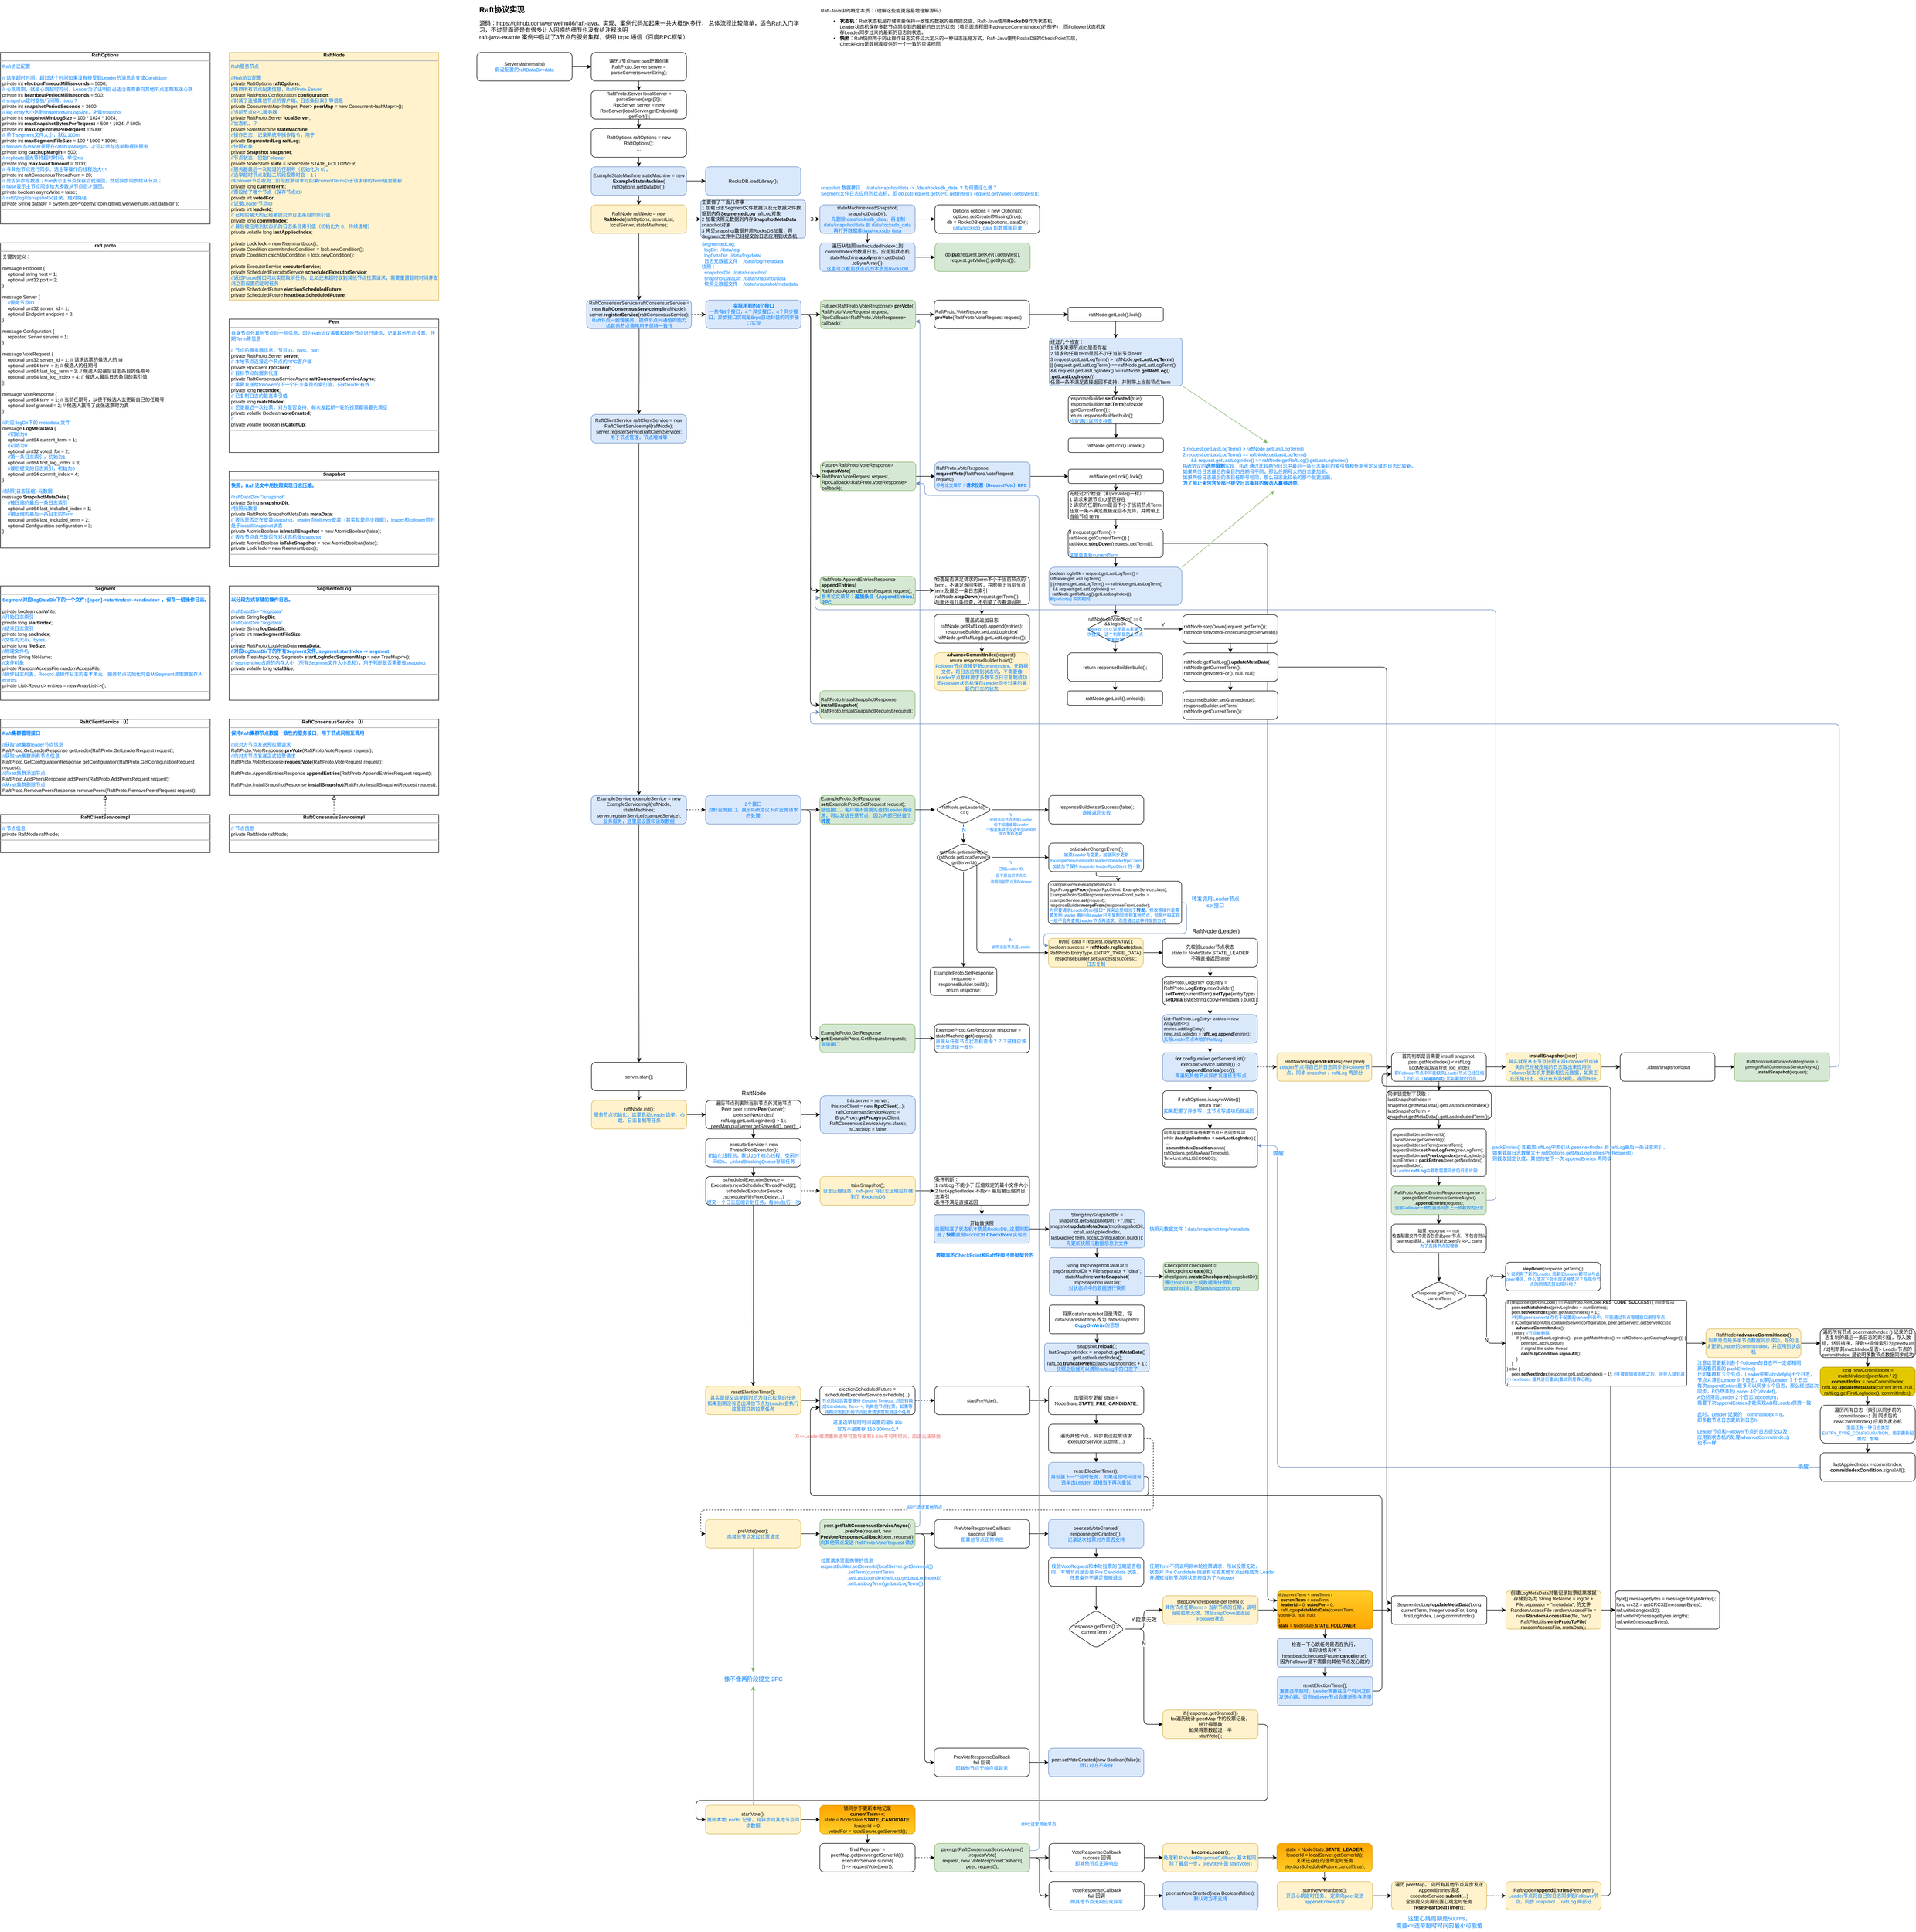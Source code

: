 <mxfile version="21.6.5" type="device">
  <diagram name="Raft实现" id="D0lXRkDRS7YjULPVTkGP">
    <mxGraphModel dx="2796" dy="671" grid="1" gridSize="10" guides="1" tooltips="1" connect="1" arrows="1" fold="1" page="1" pageScale="1" pageWidth="827" pageHeight="1169" math="0" shadow="0">
      <root>
        <mxCell id="0" />
        <mxCell id="1" parent="0" />
        <mxCell id="jrdKXmfmH3rlp7NtxQ88-81" style="edgeStyle=orthogonalEdgeStyle;rounded=1;orthogonalLoop=1;jettySize=auto;html=1;exitX=1;exitY=0.5;exitDx=0;exitDy=0;entryX=1;entryY=0.25;entryDx=0;entryDy=0;fillColor=#dae8fc;strokeColor=#6c8ebf;" parent="1" source="jrdKXmfmH3rlp7NtxQ88-68" target="SMY1UsQMhVWDZvxuVclS-50" edge="1">
          <mxGeometry relative="1" as="geometry">
            <Array as="points">
              <mxPoint x="2179" y="2530" />
              <mxPoint x="2179" y="1290" />
              <mxPoint x="750" y="1290" />
              <mxPoint x="750" y="1265" />
            </Array>
          </mxGeometry>
        </mxCell>
        <mxCell id="hCxxSbGEtk1TdNpt0RpP-1" value="&lt;h1 style=&quot;font-size: 16px;&quot;&gt;&lt;font style=&quot;font-size: 16px;&quot;&gt;Raft协议实现&amp;nbsp;&lt;/font&gt;&lt;/h1&gt;&lt;p style=&quot;&quot;&gt;&lt;font style=&quot;font-size: 12px;&quot;&gt;源码：https://github.com/wenweihu86/raft-java。实现、案例代码加起来一共大概5K多行， 总体流程比较简单，适合Raft入门学习，不过里面还是有很多让人困惑的细节也没有给注释说明&lt;br&gt;&lt;span style=&quot;background-color: initial;&quot;&gt;raft-java-examle 案例中启动了3节点的服务集群，使用 brpc 通信（百度RPC框架）&lt;/span&gt;&lt;br&gt;&lt;/font&gt;&lt;/p&gt;&lt;p style=&quot;&quot;&gt;&lt;font style=&quot;font-size: 12px;&quot;&gt;&lt;br&gt;&lt;/font&gt;&lt;/p&gt;" style="text;html=1;strokeColor=none;fillColor=none;spacing=5;spacingTop=-20;whiteSpace=wrap;overflow=hidden;rounded=0;" parent="1" vertex="1">
          <mxGeometry x="40" y="20" width="680" height="80" as="geometry" />
        </mxCell>
        <mxCell id="hCxxSbGEtk1TdNpt0RpP-4" value="" style="edgeStyle=orthogonalEdgeStyle;rounded=1;orthogonalLoop=1;jettySize=auto;html=1;fontSize=10;" parent="1" source="hCxxSbGEtk1TdNpt0RpP-2" target="hCxxSbGEtk1TdNpt0RpP-3" edge="1">
          <mxGeometry relative="1" as="geometry" />
        </mxCell>
        <mxCell id="hCxxSbGEtk1TdNpt0RpP-2" value="ServerMain#main()&lt;br&gt;&lt;font color=&quot;#007fff&quot;&gt;假设配置的raftDataDir=data&lt;/font&gt;" style="rounded=1;whiteSpace=wrap;html=1;direction=west;fontSize=10;" parent="1" vertex="1">
          <mxGeometry x="40" y="120" width="200" height="60" as="geometry" />
        </mxCell>
        <mxCell id="hCxxSbGEtk1TdNpt0RpP-6" value="" style="edgeStyle=orthogonalEdgeStyle;rounded=1;orthogonalLoop=1;jettySize=auto;html=1;fontSize=10;" parent="1" source="hCxxSbGEtk1TdNpt0RpP-3" target="hCxxSbGEtk1TdNpt0RpP-5" edge="1">
          <mxGeometry relative="1" as="geometry" />
        </mxCell>
        <mxCell id="hCxxSbGEtk1TdNpt0RpP-3" value="遍历3节点host:port配置创建&lt;br style=&quot;font-size: 10px;&quot;&gt;RaftProto.Server server = parseServer(serverString);" style="rounded=1;whiteSpace=wrap;html=1;direction=west;fontSize=10;" parent="1" vertex="1">
          <mxGeometry x="280" y="120" width="200" height="60" as="geometry" />
        </mxCell>
        <mxCell id="hCxxSbGEtk1TdNpt0RpP-8" value="" style="edgeStyle=orthogonalEdgeStyle;rounded=1;orthogonalLoop=1;jettySize=auto;html=1;" parent="1" source="hCxxSbGEtk1TdNpt0RpP-5" target="hCxxSbGEtk1TdNpt0RpP-7" edge="1">
          <mxGeometry relative="1" as="geometry" />
        </mxCell>
        <mxCell id="hCxxSbGEtk1TdNpt0RpP-5" value="RaftProto.Server localServer = parseServer(args[2]);&lt;br style=&quot;font-size: 10px;&quot;&gt;RpcServer server = new RpcServer(localServer.getEndpoint()&lt;br style=&quot;font-size: 10px;&quot;&gt;.getPort());" style="rounded=1;whiteSpace=wrap;html=1;direction=west;fontSize=10;" parent="1" vertex="1">
          <mxGeometry x="280" y="200" width="200" height="60" as="geometry" />
        </mxCell>
        <mxCell id="hCxxSbGEtk1TdNpt0RpP-10" value="" style="edgeStyle=orthogonalEdgeStyle;rounded=1;orthogonalLoop=1;jettySize=auto;html=1;" parent="1" source="hCxxSbGEtk1TdNpt0RpP-7" target="hCxxSbGEtk1TdNpt0RpP-9" edge="1">
          <mxGeometry relative="1" as="geometry" />
        </mxCell>
        <mxCell id="hCxxSbGEtk1TdNpt0RpP-7" value="RaftOptions raftOptions = new RaftOptions();&lt;br&gt;..." style="rounded=1;whiteSpace=wrap;html=1;direction=west;fontSize=10;" parent="1" vertex="1">
          <mxGeometry x="280" y="280" width="200" height="60" as="geometry" />
        </mxCell>
        <mxCell id="hCxxSbGEtk1TdNpt0RpP-12" value="" style="edgeStyle=orthogonalEdgeStyle;rounded=1;orthogonalLoop=1;jettySize=auto;html=1;" parent="1" source="hCxxSbGEtk1TdNpt0RpP-9" target="hCxxSbGEtk1TdNpt0RpP-11" edge="1">
          <mxGeometry relative="1" as="geometry" />
        </mxCell>
        <mxCell id="jrdKXmfmH3rlp7NtxQ88-51" value="" style="edgeStyle=orthogonalEdgeStyle;rounded=1;orthogonalLoop=1;jettySize=auto;html=1;" parent="1" source="hCxxSbGEtk1TdNpt0RpP-9" target="jrdKXmfmH3rlp7NtxQ88-50" edge="1">
          <mxGeometry relative="1" as="geometry" />
        </mxCell>
        <mxCell id="hCxxSbGEtk1TdNpt0RpP-9" value="ExampleStateMachine stateMachine = new &lt;b&gt;ExampleStateMachine&lt;/b&gt;(&lt;br&gt;raftOptions.getDataDir());" style="rounded=1;whiteSpace=wrap;html=1;direction=west;fontSize=10;fillColor=#dae8fc;strokeColor=#6c8ebf;" parent="1" vertex="1">
          <mxGeometry x="280" y="360" width="200" height="60" as="geometry" />
        </mxCell>
        <mxCell id="hCxxSbGEtk1TdNpt0RpP-14" value="" style="edgeStyle=orthogonalEdgeStyle;rounded=1;orthogonalLoop=1;jettySize=auto;html=1;" parent="1" source="hCxxSbGEtk1TdNpt0RpP-11" target="hCxxSbGEtk1TdNpt0RpP-13" edge="1">
          <mxGeometry relative="1" as="geometry" />
        </mxCell>
        <mxCell id="jrdKXmfmH3rlp7NtxQ88-49" value="" style="edgeStyle=orthogonalEdgeStyle;rounded=1;orthogonalLoop=1;jettySize=auto;html=1;" parent="1" source="hCxxSbGEtk1TdNpt0RpP-11" target="jrdKXmfmH3rlp7NtxQ88-48" edge="1">
          <mxGeometry relative="1" as="geometry" />
        </mxCell>
        <mxCell id="hCxxSbGEtk1TdNpt0RpP-11" value="RaftNode raftNode = new &lt;b&gt;RaftNode&lt;/b&gt;(raftOptions, serverList, localServer, stateMachine);" style="rounded=1;whiteSpace=wrap;html=1;direction=west;fontSize=10;fillColor=#fff2cc;strokeColor=#d6b656;" parent="1" vertex="1">
          <mxGeometry x="280" y="440" width="200" height="60" as="geometry" />
        </mxCell>
        <mxCell id="hCxxSbGEtk1TdNpt0RpP-16" value="" style="edgeStyle=orthogonalEdgeStyle;rounded=1;orthogonalLoop=1;jettySize=auto;html=1;" parent="1" source="hCxxSbGEtk1TdNpt0RpP-13" target="hCxxSbGEtk1TdNpt0RpP-15" edge="1">
          <mxGeometry relative="1" as="geometry" />
        </mxCell>
        <mxCell id="SMY1UsQMhVWDZvxuVclS-44" value="" style="edgeStyle=orthogonalEdgeStyle;rounded=1;orthogonalLoop=1;jettySize=auto;html=1;dashed=1;" parent="1" source="hCxxSbGEtk1TdNpt0RpP-13" target="SMY1UsQMhVWDZvxuVclS-43" edge="1">
          <mxGeometry relative="1" as="geometry">
            <Array as="points">
              <mxPoint x="510.5" y="670" />
              <mxPoint x="510.5" y="670" />
            </Array>
          </mxGeometry>
        </mxCell>
        <mxCell id="hCxxSbGEtk1TdNpt0RpP-13" value="RaftConsensusService raftConsensusService = new&amp;nbsp;&lt;b style=&quot;font-size: 10px;&quot;&gt;RaftConsensusServiceImpl&lt;/b&gt;(raftNode);&lt;br style=&quot;font-size: 10px;&quot;&gt;server.&lt;b style=&quot;font-size: 10px;&quot;&gt;registerService&lt;/b&gt;(raftConsensusService);&lt;br style=&quot;font-size: 10px;&quot;&gt;&lt;font color=&quot;#007fff&quot; style=&quot;font-size: 10px;&quot;&gt;Raft节点一致性服务，提供节点间通信的能力&lt;br style=&quot;font-size: 10px;&quot;&gt;给其他节点调用用于保持一致性&lt;br style=&quot;font-size: 10px;&quot;&gt;&lt;/font&gt;" style="rounded=1;whiteSpace=wrap;html=1;direction=west;fontSize=10;fillColor=#dae8fc;strokeColor=#6c8ebf;" parent="1" vertex="1">
          <mxGeometry x="270.5" y="640" width="220" height="60" as="geometry" />
        </mxCell>
        <mxCell id="hCxxSbGEtk1TdNpt0RpP-18" value="" style="edgeStyle=orthogonalEdgeStyle;rounded=1;orthogonalLoop=1;jettySize=auto;html=1;" parent="1" source="hCxxSbGEtk1TdNpt0RpP-15" target="hCxxSbGEtk1TdNpt0RpP-17" edge="1">
          <mxGeometry relative="1" as="geometry" />
        </mxCell>
        <mxCell id="hCxxSbGEtk1TdNpt0RpP-15" value="RaftClientService raftClientService = new RaftClientServiceImpl(raftNode);&lt;br style=&quot;font-size: 10px;&quot;&gt;server.registerService(raftClientService);&lt;br&gt;&lt;font color=&quot;#007fff&quot;&gt;用于节点管理，节点增减等&lt;/font&gt;" style="rounded=1;whiteSpace=wrap;html=1;direction=west;fontSize=10;fillColor=#dae8fc;strokeColor=#6c8ebf;" parent="1" vertex="1">
          <mxGeometry x="280" y="880" width="200" height="60" as="geometry" />
        </mxCell>
        <mxCell id="hCxxSbGEtk1TdNpt0RpP-20" value="" style="edgeStyle=orthogonalEdgeStyle;rounded=1;orthogonalLoop=1;jettySize=auto;html=1;" parent="1" source="hCxxSbGEtk1TdNpt0RpP-17" target="hCxxSbGEtk1TdNpt0RpP-19" edge="1">
          <mxGeometry relative="1" as="geometry" />
        </mxCell>
        <mxCell id="jrdKXmfmH3rlp7NtxQ88-2" value="" style="edgeStyle=orthogonalEdgeStyle;rounded=1;orthogonalLoop=1;jettySize=auto;html=1;dashed=1;" parent="1" source="hCxxSbGEtk1TdNpt0RpP-17" target="jrdKXmfmH3rlp7NtxQ88-1" edge="1">
          <mxGeometry relative="1" as="geometry" />
        </mxCell>
        <mxCell id="hCxxSbGEtk1TdNpt0RpP-17" value="ExampleService exampleService = new ExampleServiceImpl(raftNode, stateMachine);&lt;br style=&quot;font-size: 10px;&quot;&gt;server.registerService(exampleService);&lt;br&gt;&lt;font color=&quot;#007fff&quot;&gt;业务服务，这里是设置和读取数据&lt;/font&gt;" style="rounded=1;whiteSpace=wrap;html=1;direction=west;fontSize=10;fillColor=#dae8fc;strokeColor=#6c8ebf;" parent="1" vertex="1">
          <mxGeometry x="280" y="1680" width="200" height="60" as="geometry" />
        </mxCell>
        <mxCell id="hCxxSbGEtk1TdNpt0RpP-22" value="" style="edgeStyle=orthogonalEdgeStyle;rounded=1;orthogonalLoop=1;jettySize=auto;html=1;" parent="1" source="hCxxSbGEtk1TdNpt0RpP-19" target="hCxxSbGEtk1TdNpt0RpP-21" edge="1">
          <mxGeometry relative="1" as="geometry" />
        </mxCell>
        <mxCell id="hCxxSbGEtk1TdNpt0RpP-19" value="server.start();" style="rounded=1;whiteSpace=wrap;html=1;direction=west;fontSize=10;" parent="1" vertex="1">
          <mxGeometry x="280.5" y="2240" width="200" height="60" as="geometry" />
        </mxCell>
        <mxCell id="hCxxSbGEtk1TdNpt0RpP-28" style="edgeStyle=orthogonalEdgeStyle;rounded=1;orthogonalLoop=1;jettySize=auto;html=1;exitX=0;exitY=0.5;exitDx=0;exitDy=0;entryX=1;entryY=0.5;entryDx=0;entryDy=0;" parent="1" source="hCxxSbGEtk1TdNpt0RpP-21" target="hCxxSbGEtk1TdNpt0RpP-27" edge="1">
          <mxGeometry relative="1" as="geometry" />
        </mxCell>
        <mxCell id="hCxxSbGEtk1TdNpt0RpP-21" value="raftNode.init();&lt;br&gt;&lt;font color=&quot;#007fff&quot;&gt;服务节点初始化，这里启动Leader选举、心跳、日志复制等任务&lt;br&gt;&lt;/font&gt;" style="rounded=1;whiteSpace=wrap;html=1;direction=west;fontSize=10;fillColor=#fff2cc;strokeColor=#d6b656;" parent="1" vertex="1">
          <mxGeometry x="280.5" y="2320" width="200" height="60" as="geometry" />
        </mxCell>
        <mxCell id="hCxxSbGEtk1TdNpt0RpP-24" value="&lt;div style=&quot;text-align: center;&quot;&gt;&lt;b&gt;RaftNode&lt;/b&gt;&lt;br&gt;&lt;/div&gt;&lt;hr style=&quot;font-size: 10px;&quot;&gt;&lt;p style=&quot;margin: 0px 0px 0px 4px;&quot;&gt;&lt;font color=&quot;#007fff&quot;&gt;Raft服务节点&lt;/font&gt;&lt;/p&gt;&lt;p style=&quot;margin: 0px 0px 0px 4px;&quot;&gt;&lt;br&gt;&lt;/p&gt;&lt;p style=&quot;margin: 0px 0px 0px 4px;&quot;&gt;&lt;font color=&quot;#007fff&quot;&gt;//Raft协议配置&lt;/font&gt;&lt;/p&gt;&lt;p style=&quot;margin: 0px 0px 0px 4px;&quot;&gt;private RaftOptions &lt;b&gt;raftOptions&lt;/b&gt;;&lt;/p&gt;&lt;p style=&quot;margin: 0px 0px 0px 4px;&quot;&gt;&lt;font color=&quot;#007fff&quot;&gt;//集群所有节点配置信息，RaftProto.Server&lt;/font&gt;&lt;/p&gt;&lt;p style=&quot;margin: 0px 0px 0px 4px;&quot;&gt;private RaftProto.Configuration &lt;b&gt;configuration&lt;/b&gt;;&lt;/p&gt;&lt;p style=&quot;margin: 0px 0px 0px 4px;&quot;&gt;&lt;font color=&quot;#007fff&quot;&gt;//封装了连接其他节点的客户端、日志条目索引等信息&lt;/font&gt;&lt;/p&gt;&lt;p style=&quot;margin: 0px 0px 0px 4px;&quot;&gt;private ConcurrentMap&amp;lt;Integer, Peer&amp;gt; &lt;b&gt;peerMap&lt;/b&gt; = new ConcurrentHashMap&amp;lt;&amp;gt;();&lt;/p&gt;&lt;p style=&quot;margin: 0px 0px 0px 4px;&quot;&gt;&lt;font color=&quot;#007fff&quot;&gt;//当前节点RPC服务器&lt;/font&gt;&lt;/p&gt;&lt;p style=&quot;margin: 0px 0px 0px 4px;&quot;&gt;private RaftProto.Server &lt;b&gt;localServer&lt;/b&gt;;&lt;/p&gt;&lt;p style=&quot;margin: 0px 0px 0px 4px;&quot;&gt;&lt;font color=&quot;#007fff&quot;&gt;//状态机，？&lt;/font&gt;&lt;/p&gt;&lt;p style=&quot;margin: 0px 0px 0px 4px;&quot;&gt;private StateMachine &lt;b&gt;stateMachine&lt;/b&gt;;&lt;/p&gt;&lt;p style=&quot;margin: 0px 0px 0px 4px;&quot;&gt;&lt;font color=&quot;#007fff&quot;&gt;//操作日志，记录系统中操作指令，用于&lt;/font&gt;&lt;/p&gt;&lt;p style=&quot;margin: 0px 0px 0px 4px;&quot;&gt;private &lt;b&gt;SegmentedLog&lt;/b&gt; &lt;b&gt;raftLog&lt;/b&gt;;&lt;/p&gt;&lt;p style=&quot;margin: 0px 0px 0px 4px;&quot;&gt;&lt;font color=&quot;#007fff&quot;&gt;//快照对象&lt;/font&gt;&lt;/p&gt;&lt;p style=&quot;margin: 0px 0px 0px 4px;&quot;&gt;private &lt;b&gt;Snapshot&lt;/b&gt; &lt;b&gt;snapshot&lt;/b&gt;;&lt;/p&gt;&lt;p style=&quot;margin: 0px 0px 0px 4px;&quot;&gt;&lt;font color=&quot;#007fff&quot;&gt;//节点状态，初始Follower&lt;/font&gt;&lt;/p&gt;&lt;p style=&quot;margin: 0px 0px 0px 4px;&quot;&gt;private NodeState &lt;b&gt;state&lt;/b&gt; = NodeState.STATE_FOLLOWER;&lt;/p&gt;&lt;p style=&quot;margin: 0px 0px 0px 4px;&quot;&gt;&lt;font color=&quot;#007fff&quot;&gt;//服务器最后一次知道的任期号（初始化为 0），&lt;/font&gt;&lt;/p&gt;&lt;p style=&quot;margin: 0px 0px 0px 4px;&quot;&gt;&lt;font color=&quot;#007fff&quot;&gt;//选举超时节点发起二阶段投票时会 + 1；&lt;/font&gt;&lt;/p&gt;&lt;p style=&quot;margin: 0px 0px 0px 4px;&quot;&gt;&lt;font color=&quot;#007fff&quot;&gt;//Follower节点收到二阶段投票请求时如果currentTerm小于请求中的Term值会更新&amp;nbsp;&lt;/font&gt;&lt;/p&gt;&lt;p style=&quot;margin: 0px 0px 0px 4px;&quot;&gt;private long &lt;b&gt;currentTerm&lt;/b&gt;;&lt;/p&gt;&lt;p style=&quot;margin: 0px 0px 0px 4px;&quot;&gt;&lt;font color=&quot;#007fff&quot;&gt;//票投给了哪个节点（保存节点ID）&lt;/font&gt;&lt;/p&gt;&lt;p style=&quot;margin: 0px 0px 0px 4px;&quot;&gt;private int &lt;b&gt;votedFor&lt;/b&gt;;&lt;/p&gt;&lt;p style=&quot;margin: 0px 0px 0px 4px;&quot;&gt;&lt;font color=&quot;#007fff&quot;&gt;//记录Leader节点ID&lt;/font&gt;&lt;/p&gt;&lt;p style=&quot;margin: 0px 0px 0px 4px;&quot;&gt;private int &lt;b&gt;leaderId&lt;/b&gt;;&lt;/p&gt;&lt;p style=&quot;margin: 0px 0px 0px 4px;&quot;&gt;&lt;font color=&quot;#007fff&quot;&gt;// 已知的最大的已经被提交的日志条目的索引值&lt;/font&gt;&lt;/p&gt;&lt;p style=&quot;margin: 0px 0px 0px 4px;&quot;&gt;private long &lt;b&gt;commitIndex&lt;/b&gt;;&lt;/p&gt;&lt;p style=&quot;margin: 0px 0px 0px 4px;&quot;&gt;&lt;font color=&quot;#007fff&quot;&gt;// 最后被应用到状态机的日志条目索引值（初始化为 0，持续递增）&lt;/font&gt;&lt;/p&gt;&lt;p style=&quot;margin: 0px 0px 0px 4px;&quot;&gt;private volatile long &lt;b&gt;lastAppliedIndex&lt;/b&gt;;&lt;/p&gt;&lt;p style=&quot;margin: 0px 0px 0px 4px;&quot;&gt;&lt;br&gt;&lt;/p&gt;&lt;p style=&quot;margin: 0px 0px 0px 4px;&quot;&gt;private Lock lock = new ReentrantLock();&lt;/p&gt;&lt;p style=&quot;margin: 0px 0px 0px 4px;&quot;&gt;private Condition commitIndexCondition = lock.newCondition();&lt;/p&gt;&lt;p style=&quot;margin: 0px 0px 0px 4px;&quot;&gt;private Condition catchUpCondition = lock.newCondition();&lt;/p&gt;&lt;p style=&quot;margin: 0px 0px 0px 4px;&quot;&gt;&lt;br&gt;&lt;/p&gt;&lt;p style=&quot;margin: 0px 0px 0px 4px;&quot;&gt;private ExecutorService &lt;b&gt;executorService&lt;/b&gt;;&lt;/p&gt;&lt;p style=&quot;margin: 0px 0px 0px 4px;&quot;&gt;private ScheduledExecutorService &lt;b&gt;scheduledExecutorService&lt;/b&gt;;&lt;/p&gt;&lt;p style=&quot;margin: 0px 0px 0px 4px;&quot;&gt;&lt;font color=&quot;#007fff&quot;&gt;//通过Future接口可以实现取消任务，比如还未超时收到其他节点拉票请求，需要重置超时时间并取消之前设置的定时任务&lt;/font&gt;&lt;/p&gt;&lt;p style=&quot;margin: 0px 0px 0px 4px;&quot;&gt;private ScheduledFuture &lt;b&gt;electionScheduledFuture&lt;/b&gt;;&lt;/p&gt;&lt;p style=&quot;margin: 0px 0px 0px 4px;&quot;&gt;private ScheduledFuture &lt;b&gt;heartbeatScheduledFuture&lt;/b&gt;;&lt;/p&gt;&lt;hr style=&quot;font-size: 10px;&quot;&gt;&lt;p style=&quot;margin: 0px 0px 0px 4px; font-size: 10px;&quot;&gt;&lt;br&gt;&lt;/p&gt;" style="verticalAlign=top;align=left;overflow=fill;fontSize=10;fontFamily=Helvetica;html=1;whiteSpace=wrap;fillColor=#fff2cc;strokeColor=#d6b656;" parent="1" vertex="1">
          <mxGeometry x="-480" y="120" width="440" height="520" as="geometry" />
        </mxCell>
        <mxCell id="hCxxSbGEtk1TdNpt0RpP-25" value="&lt;div style=&quot;text-align: center;&quot;&gt;&lt;b&gt;RaftOptions&lt;/b&gt;&lt;br&gt;&lt;/div&gt;&lt;hr style=&quot;font-size: 10px;&quot;&gt;&lt;p style=&quot;margin: 0px 0px 0px 4px;&quot;&gt;&lt;font color=&quot;#007fff&quot;&gt;Raft协议配置&lt;/font&gt;&lt;/p&gt;&lt;p style=&quot;margin: 0px 0px 0px 4px;&quot;&gt;&lt;br&gt;&lt;/p&gt;&lt;p style=&quot;margin: 0px 0px 0px 4px;&quot;&gt;&lt;font color=&quot;#007fff&quot;&gt;// 选举超时时间，超过这个时间如果没有接受到Leader的消息会变成Candidate&lt;/font&gt;&lt;/p&gt;&lt;p style=&quot;margin: 0px 0px 0px 4px;&quot;&gt;private int &lt;b&gt;electionTimeoutMilliseconds&lt;/b&gt; = 5000;&lt;/p&gt;&lt;p style=&quot;margin: 0px 0px 0px 4px;&quot;&gt;&lt;span style=&quot;background-color: initial;&quot;&gt;&lt;font color=&quot;#007fff&quot;&gt;// 心跳周期，就是心跳超时时间，Leader为了证明自己还活着需要向其他节点定期发送心跳&lt;/font&gt;&lt;/span&gt;&lt;/p&gt;&lt;p style=&quot;margin: 0px 0px 0px 4px;&quot;&gt;&lt;span style=&quot;background-color: initial;&quot;&gt;private int &lt;b&gt;heartbeatPeriodMilliseconds&lt;/b&gt; = 500;&lt;/span&gt;&lt;/p&gt;&lt;p style=&quot;margin: 0px 0px 0px 4px;&quot;&gt;&lt;font color=&quot;#007fff&quot;&gt;// snapshot定时器执行间隔，todo ?&lt;/font&gt;&lt;/p&gt;&lt;p style=&quot;margin: 0px 0px 0px 4px;&quot;&gt;private int &lt;b&gt;snapshotPeriodSeconds&lt;/b&gt; = 3600;&lt;/p&gt;&lt;p style=&quot;margin: 0px 0px 0px 4px;&quot;&gt;&lt;font color=&quot;#007fff&quot;&gt;// log entry大小达到snapshotMinLogSize，才做snapshot&lt;/font&gt;&lt;/p&gt;&lt;p style=&quot;margin: 0px 0px 0px 4px;&quot;&gt;private int &lt;b&gt;snapshotMinLogSize&lt;/b&gt; = 100 * 1024 * 1024;&lt;/p&gt;&lt;p style=&quot;margin: 0px 0px 0px 4px;&quot;&gt;private int &lt;b&gt;maxSnapshotBytesPerRequest&lt;/b&gt; = 500 * 1024; // 500k&lt;/p&gt;&lt;p style=&quot;margin: 0px 0px 0px 4px;&quot;&gt;private int &lt;b&gt;maxLogEntriesPerRequest&lt;/b&gt; = 5000;&lt;/p&gt;&lt;p style=&quot;margin: 0px 0px 0px 4px;&quot;&gt;&lt;font color=&quot;#007fff&quot;&gt;// 单个segment文件大小，默认100m&lt;/font&gt;&lt;/p&gt;&lt;p style=&quot;margin: 0px 0px 0px 4px;&quot;&gt;private int &lt;b&gt;maxSegmentFileSize&lt;/b&gt; = 100 * 1000 * 1000;&lt;/p&gt;&lt;p style=&quot;margin: 0px 0px 0px 4px;&quot;&gt;&lt;font color=&quot;#007fff&quot;&gt;// follower与leader差距在catchupMargin，才可以参与选举和提供服务&lt;/font&gt;&lt;/p&gt;&lt;p style=&quot;margin: 0px 0px 0px 4px;&quot;&gt;private long &lt;b&gt;catchupMargin&lt;/b&gt; = 500;&lt;/p&gt;&lt;p style=&quot;margin: 0px 0px 0px 4px;&quot;&gt;&lt;font color=&quot;#007fff&quot;&gt;// replicate最大等待超时时间，单位ms&lt;/font&gt;&lt;/p&gt;&lt;p style=&quot;margin: 0px 0px 0px 4px;&quot;&gt;private long &lt;b&gt;maxAwaitTimeout&lt;/b&gt; = 1000;&lt;/p&gt;&lt;p style=&quot;margin: 0px 0px 0px 4px;&quot;&gt;&lt;font color=&quot;#007fff&quot;&gt;// 与其他节点进行同步、选主等操作的线程池大小&lt;/font&gt;&lt;/p&gt;&lt;p style=&quot;margin: 0px 0px 0px 4px;&quot;&gt;private int raftConsensusThreadNum = 20;&lt;/p&gt;&lt;p style=&quot;margin: 0px 0px 0px 4px;&quot;&gt;&lt;font color=&quot;#007fff&quot;&gt;// 是否异步写数据；true表示主节点保存后就返回，然后异步同步给从节点；&lt;/font&gt;&lt;/p&gt;&lt;p style=&quot;margin: 0px 0px 0px 4px;&quot;&gt;&lt;font color=&quot;#007fff&quot;&gt;// false表示主节点同步给大多数从节点后才返回。&lt;/font&gt;&lt;/p&gt;&lt;p style=&quot;margin: 0px 0px 0px 4px;&quot;&gt;private boolean asyncWrite = false;&lt;/p&gt;&lt;p style=&quot;margin: 0px 0px 0px 4px;&quot;&gt;&lt;font color=&quot;#007fff&quot;&gt;// raft的log和snapshot父目录，绝对路径&lt;/font&gt;&lt;/p&gt;&lt;p style=&quot;margin: 0px 0px 0px 4px;&quot;&gt;private String dataDir = System.getProperty(&quot;com.github.wenweihu86.raft.data.dir&quot;);&lt;/p&gt;&lt;hr style=&quot;font-size: 10px;&quot;&gt;&lt;p style=&quot;margin: 0px 0px 0px 4px; font-size: 10px;&quot;&gt;&lt;br&gt;&lt;/p&gt;" style="verticalAlign=top;align=left;overflow=fill;fontSize=10;fontFamily=Helvetica;html=1;whiteSpace=wrap;" parent="1" vertex="1">
          <mxGeometry x="-960" y="120" width="440" height="360" as="geometry" />
        </mxCell>
        <mxCell id="hCxxSbGEtk1TdNpt0RpP-26" value="&lt;div style=&quot;text-align: center; font-size: 10px;&quot;&gt;&lt;b style=&quot;font-size: 10px;&quot;&gt;raft.proto&lt;/b&gt;&lt;/div&gt;&lt;hr style=&quot;font-size: 10px;&quot;&gt;&lt;p style=&quot;margin: 0px 0px 0px 4px; font-size: 10px;&quot;&gt;关键的定义：&lt;/p&gt;&lt;p style=&quot;margin: 0px 0px 0px 4px; font-size: 10px;&quot;&gt;&lt;br style=&quot;font-size: 10px;&quot;&gt;&lt;/p&gt;&lt;p style=&quot;margin: 0px 0px 0px 4px; font-size: 10px;&quot;&gt;message Endpoint {&lt;/p&gt;&lt;p style=&quot;margin: 0px 0px 0px 4px; font-size: 10px;&quot;&gt;&amp;nbsp; &amp;nbsp; optional string host = 1;&lt;/p&gt;&lt;p style=&quot;margin: 0px 0px 0px 4px; font-size: 10px;&quot;&gt;&amp;nbsp; &amp;nbsp; optional uint32 port = 2;&lt;/p&gt;&lt;p style=&quot;margin: 0px 0px 0px 4px; font-size: 10px;&quot;&gt;}&lt;/p&gt;&lt;p style=&quot;margin: 0px 0px 0px 4px; font-size: 10px;&quot;&gt;&lt;br style=&quot;font-size: 10px;&quot;&gt;&lt;/p&gt;&lt;p style=&quot;margin: 0px 0px 0px 4px; font-size: 10px;&quot;&gt;message Server {&lt;/p&gt;&lt;p style=&quot;margin: 0px 0px 0px 4px; font-size: 10px;&quot;&gt;&amp;nbsp; &amp;nbsp; &lt;font color=&quot;#007fff&quot; style=&quot;font-size: 10px;&quot;&gt;//服务节点ID&lt;/font&gt;&lt;/p&gt;&lt;p style=&quot;margin: 0px 0px 0px 4px; font-size: 10px;&quot;&gt;&amp;nbsp; &amp;nbsp; optional uint32 server_id = 1;&lt;/p&gt;&lt;p style=&quot;margin: 0px 0px 0px 4px; font-size: 10px;&quot;&gt;&amp;nbsp; &amp;nbsp; optional Endpoint endpoint = 2;&lt;/p&gt;&lt;p style=&quot;margin: 0px 0px 0px 4px; font-size: 10px;&quot;&gt;}&lt;/p&gt;&lt;p style=&quot;margin: 0px 0px 0px 4px; font-size: 10px;&quot;&gt;&lt;br style=&quot;font-size: 10px;&quot;&gt;&lt;/p&gt;&lt;p style=&quot;margin: 0px 0px 0px 4px; font-size: 10px;&quot;&gt;message Configuration {&lt;/p&gt;&lt;p style=&quot;margin: 0px 0px 0px 4px; font-size: 10px;&quot;&gt;&amp;nbsp; &amp;nbsp; repeated Server servers = 1;&lt;/p&gt;&lt;p style=&quot;margin: 0px 0px 0px 4px; font-size: 10px;&quot;&gt;}&lt;/p&gt;&lt;p style=&quot;margin: 0px 0px 0px 4px; font-size: 10px;&quot;&gt;&lt;br style=&quot;font-size: 10px;&quot;&gt;&lt;/p&gt;&lt;p style=&quot;margin: 0px 0px 0px 4px;&quot;&gt;message VoteRequest {&lt;/p&gt;&lt;p style=&quot;margin: 0px 0px 0px 4px;&quot;&gt;&amp;nbsp; &amp;nbsp; optional uint32 server_id = 1; // 请求选票的候选人的 Id&lt;/p&gt;&lt;p style=&quot;margin: 0px 0px 0px 4px;&quot;&gt;&amp;nbsp; &amp;nbsp; optional uint64 term = 2; // 候选人的任期号&lt;/p&gt;&lt;p style=&quot;margin: 0px 0px 0px 4px;&quot;&gt;&amp;nbsp; &amp;nbsp; optional uint64 last_log_term = 3; // 候选人的最后日志条目的任期号&lt;/p&gt;&lt;p style=&quot;margin: 0px 0px 0px 4px;&quot;&gt;&amp;nbsp; &amp;nbsp; optional uint64 last_log_index = 4; // 候选人最后日志条目的索引值&lt;/p&gt;&lt;p style=&quot;margin: 0px 0px 0px 4px;&quot;&gt;};&lt;/p&gt;&lt;p style=&quot;margin: 0px 0px 0px 4px; font-size: 10px;&quot;&gt;&lt;br&gt;&lt;/p&gt;&lt;p style=&quot;margin: 0px 0px 0px 4px; font-size: 10px;&quot;&gt;message VoteResponse {&lt;/p&gt;&lt;p style=&quot;margin: 0px 0px 0px 4px; font-size: 10px;&quot;&gt;&amp;nbsp; &amp;nbsp; optional uint64 term = 1; // 当前任期号，以便于候选人去更新自己的任期号&lt;/p&gt;&lt;p style=&quot;margin: 0px 0px 0px 4px; font-size: 10px;&quot;&gt;&amp;nbsp; &amp;nbsp; optional bool granted = 2; // 候选人赢得了此张选票时为真&lt;/p&gt;&lt;p style=&quot;margin: 0px 0px 0px 4px; font-size: 10px;&quot;&gt;};&lt;/p&gt;&lt;p style=&quot;margin: 0px 0px 0px 4px; font-size: 10px;&quot;&gt;&lt;br&gt;&lt;/p&gt;&lt;p style=&quot;margin: 0px 0px 0px 4px; font-size: 10px;&quot;&gt;&lt;font color=&quot;#007fff&quot;&gt;//对应 logDir下的 metadata 文件&lt;/font&gt;&lt;/p&gt;&lt;p style=&quot;margin: 0px 0px 0px 4px;&quot;&gt;message &lt;b&gt;LogMetaData&lt;/b&gt; {&lt;/p&gt;&lt;p style=&quot;margin: 0px 0px 0px 4px;&quot;&gt;&lt;span style=&quot;background-color: initial;&quot;&gt;&amp;nbsp; &amp;nbsp; &lt;font color=&quot;#007fff&quot;&gt;//初始为0&lt;/font&gt;&lt;/span&gt;&lt;/p&gt;&lt;p style=&quot;margin: 0px 0px 0px 4px;&quot;&gt;&amp;nbsp; &amp;nbsp; optional uint64 current_term = 1;&lt;/p&gt;&lt;p style=&quot;margin: 0px 0px 0px 4px;&quot;&gt;&lt;span style=&quot;background-color: initial;&quot;&gt;&lt;font color=&quot;#007fff&quot;&gt;&amp;nbsp; &amp;nbsp; //初始为0&lt;/font&gt;&lt;/span&gt;&lt;/p&gt;&lt;p style=&quot;margin: 0px 0px 0px 4px;&quot;&gt;&amp;nbsp; &amp;nbsp; optional uint32 voted_for = 2;&lt;/p&gt;&lt;p style=&quot;margin: 0px 0px 0px 4px;&quot;&gt;&amp;nbsp; &amp;nbsp; &lt;font color=&quot;#007fff&quot;&gt;//第一条日志索引，初始为1&lt;/font&gt;&lt;/p&gt;&lt;p style=&quot;margin: 0px 0px 0px 4px;&quot;&gt;&amp;nbsp; &amp;nbsp; optional uint64 first_log_index = 3;&lt;/p&gt;&lt;p style=&quot;margin: 0px 0px 0px 4px;&quot;&gt;&lt;font color=&quot;#007fff&quot;&gt;&amp;nbsp; &amp;nbsp; //最后提交的日志索引，初始为0&lt;/font&gt;&lt;/p&gt;&lt;p style=&quot;margin: 0px 0px 0px 4px;&quot;&gt;&amp;nbsp; &amp;nbsp; optional uint64 commit_index = 4;&lt;/p&gt;&lt;p style=&quot;margin: 0px 0px 0px 4px;&quot;&gt;}&lt;/p&gt;&lt;p style=&quot;margin: 0px 0px 0px 4px;&quot;&gt;&lt;br&gt;&lt;/p&gt;&lt;p style=&quot;margin: 0px 0px 0px 4px;&quot;&gt;&lt;font color=&quot;#007fff&quot;&gt;//快照(日志压缩) 元数据&lt;/font&gt;&lt;/p&gt;&lt;p style=&quot;margin: 0px 0px 0px 4px;&quot;&gt;message &lt;b&gt;SnapshotMetaData&lt;/b&gt; {&lt;/p&gt;&lt;p style=&quot;margin: 0px 0px 0px 4px;&quot;&gt;&lt;span style=&quot;background-color: initial;&quot;&gt;&lt;font color=&quot;#007fff&quot;&gt;&amp;nbsp; &amp;nbsp; //被压缩的最后一条日志索引&lt;/font&gt;&lt;/span&gt;&lt;/p&gt;&lt;p style=&quot;margin: 0px 0px 0px 4px;&quot;&gt;&amp;nbsp; &amp;nbsp; optional uint64 last_included_index = 1;&lt;/p&gt;&lt;p style=&quot;margin: 0px 0px 0px 4px;&quot;&gt;&lt;font color=&quot;#007fff&quot;&gt;&amp;nbsp; &amp;nbsp; //被压缩的最后一条日志的Term&lt;/font&gt;&lt;/p&gt;&lt;p style=&quot;margin: 0px 0px 0px 4px;&quot;&gt;&amp;nbsp; &amp;nbsp; optional uint64 last_included_term = 2;&lt;/p&gt;&lt;p style=&quot;margin: 0px 0px 0px 4px;&quot;&gt;&amp;nbsp; &amp;nbsp; optional Configuration configuration = 3;&lt;/p&gt;&lt;p style=&quot;margin: 0px 0px 0px 4px;&quot;&gt;}&lt;/p&gt;" style="verticalAlign=top;align=left;overflow=fill;fontSize=10;fontFamily=Helvetica;html=1;whiteSpace=wrap;" parent="1" vertex="1">
          <mxGeometry x="-960" y="520" width="440" height="640" as="geometry" />
        </mxCell>
        <mxCell id="hCxxSbGEtk1TdNpt0RpP-31" value="" style="edgeStyle=orthogonalEdgeStyle;rounded=1;orthogonalLoop=1;jettySize=auto;html=1;" parent="1" source="hCxxSbGEtk1TdNpt0RpP-27" target="hCxxSbGEtk1TdNpt0RpP-30" edge="1">
          <mxGeometry relative="1" as="geometry" />
        </mxCell>
        <mxCell id="hCxxSbGEtk1TdNpt0RpP-33" value="" style="edgeStyle=orthogonalEdgeStyle;rounded=1;orthogonalLoop=1;jettySize=auto;html=1;" parent="1" source="hCxxSbGEtk1TdNpt0RpP-27" target="hCxxSbGEtk1TdNpt0RpP-32" edge="1">
          <mxGeometry relative="1" as="geometry" />
        </mxCell>
        <mxCell id="hCxxSbGEtk1TdNpt0RpP-27" value="遍历节点列表除当前节点外其他节点&lt;br&gt;Peer peer = new &lt;b&gt;Peer&lt;/b&gt;(server);&lt;br&gt;peer.setNextIndex(&lt;br&gt;raftLog.getLastLogIndex() + 1);&lt;br&gt;peerMap.put(server.getServerId(), peer);" style="rounded=1;whiteSpace=wrap;html=1;direction=west;fontSize=10;" parent="1" vertex="1">
          <mxGeometry x="520.5" y="2320" width="200" height="60" as="geometry" />
        </mxCell>
        <mxCell id="hCxxSbGEtk1TdNpt0RpP-29" value="RaftNode" style="text;html=1;align=center;verticalAlign=middle;resizable=0;points=[];autosize=1;strokeColor=none;fillColor=none;" parent="1" vertex="1">
          <mxGeometry x="585.5" y="2290" width="70" height="30" as="geometry" />
        </mxCell>
        <mxCell id="hCxxSbGEtk1TdNpt0RpP-30" value="this.server = server;&lt;br&gt;this.rpcClient = new &lt;b&gt;RpcClient&lt;/b&gt;(...);&lt;br&gt;raftConsensusServiceAsync = BrpcProxy.&lt;b&gt;getProxy&lt;/b&gt;(rpcClient, RaftConsensusServiceAsync.class);&lt;br&gt;isCatchUp = false;" style="rounded=1;whiteSpace=wrap;html=1;direction=west;fontSize=10;fillColor=#dae8fc;strokeColor=#6c8ebf;" parent="1" vertex="1">
          <mxGeometry x="760.5" y="2310" width="200" height="80" as="geometry" />
        </mxCell>
        <mxCell id="hCxxSbGEtk1TdNpt0RpP-35" value="" style="edgeStyle=orthogonalEdgeStyle;rounded=1;orthogonalLoop=1;jettySize=auto;html=1;" parent="1" source="hCxxSbGEtk1TdNpt0RpP-32" target="hCxxSbGEtk1TdNpt0RpP-34" edge="1">
          <mxGeometry relative="1" as="geometry" />
        </mxCell>
        <mxCell id="hCxxSbGEtk1TdNpt0RpP-32" value="executorService = new ThreadPoolExecutor();&lt;br&gt;&lt;font color=&quot;#007fff&quot;&gt;初始化线程池，默认20个核心线程、空闲时间60s、LinkedBlockingQueue存储任务&lt;/font&gt;" style="rounded=1;whiteSpace=wrap;html=1;direction=west;fontSize=10;" parent="1" vertex="1">
          <mxGeometry x="520.5" y="2400" width="200" height="60" as="geometry" />
        </mxCell>
        <mxCell id="hCxxSbGEtk1TdNpt0RpP-37" value="" style="edgeStyle=orthogonalEdgeStyle;rounded=1;orthogonalLoop=1;jettySize=auto;html=1;dashed=1;" parent="1" source="hCxxSbGEtk1TdNpt0RpP-34" target="hCxxSbGEtk1TdNpt0RpP-36" edge="1">
          <mxGeometry relative="1" as="geometry" />
        </mxCell>
        <mxCell id="hCxxSbGEtk1TdNpt0RpP-39" value="" style="edgeStyle=orthogonalEdgeStyle;rounded=1;orthogonalLoop=1;jettySize=auto;html=1;" parent="1" source="hCxxSbGEtk1TdNpt0RpP-34" target="hCxxSbGEtk1TdNpt0RpP-38" edge="1">
          <mxGeometry relative="1" as="geometry" />
        </mxCell>
        <mxCell id="hCxxSbGEtk1TdNpt0RpP-34" value="scheduledExecutorService = Executors.newScheduledThreadPool(2);&lt;br&gt;&amp;nbsp;scheduledExecutorService&lt;br&gt;.scheduleWithFixedDelay(...)&lt;br&gt;&lt;font color=&quot;#007fff&quot;&gt;提交一个日志压缩计划任务，每30s执行一次&lt;/font&gt;" style="rounded=1;whiteSpace=wrap;html=1;direction=west;fontSize=10;" parent="1" vertex="1">
          <mxGeometry x="520.5" y="2480" width="200" height="60" as="geometry" />
        </mxCell>
        <mxCell id="jrdKXmfmH3rlp7NtxQ88-56" value="" style="edgeStyle=orthogonalEdgeStyle;rounded=1;orthogonalLoop=1;jettySize=auto;html=1;" parent="1" source="hCxxSbGEtk1TdNpt0RpP-36" target="jrdKXmfmH3rlp7NtxQ88-55" edge="1">
          <mxGeometry relative="1" as="geometry" />
        </mxCell>
        <mxCell id="hCxxSbGEtk1TdNpt0RpP-36" value="takeSnapshot();&lt;br&gt;&lt;font color=&quot;#007fff&quot;&gt;日志压缩任务，raft-java 将日志压缩后存储到了 RocketsDB&lt;/font&gt;" style="rounded=1;whiteSpace=wrap;html=1;direction=west;fontSize=10;fillColor=#fff2cc;strokeColor=#d6b656;" parent="1" vertex="1">
          <mxGeometry x="760.5" y="2480" width="200" height="60" as="geometry" />
        </mxCell>
        <mxCell id="hCxxSbGEtk1TdNpt0RpP-41" value="" style="edgeStyle=orthogonalEdgeStyle;rounded=1;orthogonalLoop=1;jettySize=auto;html=1;" parent="1" source="hCxxSbGEtk1TdNpt0RpP-38" target="hCxxSbGEtk1TdNpt0RpP-40" edge="1">
          <mxGeometry relative="1" as="geometry" />
        </mxCell>
        <mxCell id="hCxxSbGEtk1TdNpt0RpP-38" value="resetElectionTimer();&lt;br&gt;&lt;font color=&quot;#007fff&quot;&gt;其实是提交选举超时后为自己拉票的任务&lt;br&gt;如果到期没有选出其他节点为Leader会执行这里提交的拉票任务&lt;br&gt;&lt;/font&gt;" style="rounded=1;whiteSpace=wrap;html=1;direction=west;fontSize=10;fillColor=#fff2cc;strokeColor=#d6b656;" parent="1" vertex="1">
          <mxGeometry x="520" y="2920" width="200" height="60" as="geometry" />
        </mxCell>
        <mxCell id="hCxxSbGEtk1TdNpt0RpP-43" value="" style="edgeStyle=orthogonalEdgeStyle;rounded=1;orthogonalLoop=1;jettySize=auto;html=1;dashed=1;" parent="1" source="hCxxSbGEtk1TdNpt0RpP-40" target="hCxxSbGEtk1TdNpt0RpP-42" edge="1">
          <mxGeometry relative="1" as="geometry" />
        </mxCell>
        <mxCell id="hCxxSbGEtk1TdNpt0RpP-40" value="electionScheduledFuture = scheduledExecutorService.schedule(...)&lt;br&gt;&lt;font style=&quot;font-size: 9px;&quot; color=&quot;#007fff&quot;&gt;节点启动后需要等待 Election Timeout,&amp;nbsp;然后转换成Candidate, Term++, 向其他节点拉票，如果等待期间收到其他节点拉票请求需取消这个任务&lt;/font&gt;" style="rounded=1;whiteSpace=wrap;html=1;direction=west;fontSize=10;" parent="1" vertex="1">
          <mxGeometry x="760" y="2920" width="200" height="60" as="geometry" />
        </mxCell>
        <mxCell id="hCxxSbGEtk1TdNpt0RpP-45" value="" style="edgeStyle=orthogonalEdgeStyle;rounded=1;orthogonalLoop=1;jettySize=auto;html=1;" parent="1" source="hCxxSbGEtk1TdNpt0RpP-42" target="hCxxSbGEtk1TdNpt0RpP-44" edge="1">
          <mxGeometry relative="1" as="geometry" />
        </mxCell>
        <mxCell id="hCxxSbGEtk1TdNpt0RpP-42" value="startPreVote();" style="rounded=1;whiteSpace=wrap;html=1;direction=west;fontSize=10;" parent="1" vertex="1">
          <mxGeometry x="1001" y="2920" width="200" height="60" as="geometry" />
        </mxCell>
        <mxCell id="hCxxSbGEtk1TdNpt0RpP-47" value="" style="edgeStyle=orthogonalEdgeStyle;rounded=1;orthogonalLoop=1;jettySize=auto;html=1;" parent="1" source="hCxxSbGEtk1TdNpt0RpP-44" target="hCxxSbGEtk1TdNpt0RpP-46" edge="1">
          <mxGeometry relative="1" as="geometry" />
        </mxCell>
        <mxCell id="hCxxSbGEtk1TdNpt0RpP-44" value="加锁同步更新 state = NodeState.&lt;b&gt;STATE_PRE_CANDIDATE&lt;/b&gt;;" style="rounded=1;whiteSpace=wrap;html=1;direction=west;fontSize=10;" parent="1" vertex="1">
          <mxGeometry x="1240" y="2920" width="200" height="60" as="geometry" />
        </mxCell>
        <mxCell id="hCxxSbGEtk1TdNpt0RpP-49" value="" style="edgeStyle=orthogonalEdgeStyle;rounded=1;orthogonalLoop=1;jettySize=auto;html=1;dashed=1;entryX=1;entryY=0.5;entryDx=0;entryDy=0;" parent="1" source="hCxxSbGEtk1TdNpt0RpP-46" target="hCxxSbGEtk1TdNpt0RpP-48" edge="1">
          <mxGeometry relative="1" as="geometry">
            <Array as="points">
              <mxPoint x="1460" y="3030" />
              <mxPoint x="1460" y="3180" />
              <mxPoint x="510" y="3180" />
              <mxPoint x="510" y="3230" />
            </Array>
          </mxGeometry>
        </mxCell>
        <mxCell id="hCxxSbGEtk1TdNpt0RpP-51" value="" style="edgeStyle=orthogonalEdgeStyle;rounded=1;orthogonalLoop=1;jettySize=auto;html=1;" parent="1" source="hCxxSbGEtk1TdNpt0RpP-46" target="hCxxSbGEtk1TdNpt0RpP-50" edge="1">
          <mxGeometry relative="1" as="geometry" />
        </mxCell>
        <mxCell id="hCxxSbGEtk1TdNpt0RpP-46" value="遍历其他节点，异步发送拉票请求&lt;br&gt;executorService.submit(...)" style="rounded=1;whiteSpace=wrap;html=1;direction=west;fontSize=10;" parent="1" vertex="1">
          <mxGeometry x="1240" y="3000" width="200" height="60" as="geometry" />
        </mxCell>
        <mxCell id="hCxxSbGEtk1TdNpt0RpP-55" value="" style="edgeStyle=orthogonalEdgeStyle;rounded=1;orthogonalLoop=1;jettySize=auto;html=1;" parent="1" source="hCxxSbGEtk1TdNpt0RpP-48" target="hCxxSbGEtk1TdNpt0RpP-54" edge="1">
          <mxGeometry relative="1" as="geometry" />
        </mxCell>
        <mxCell id="SMY1UsQMhVWDZvxuVclS-88" style="edgeStyle=orthogonalEdgeStyle;rounded=1;orthogonalLoop=1;jettySize=auto;html=1;exitX=0.5;exitY=0;exitDx=0;exitDy=0;fillColor=#d5e8d4;strokeColor=#82b366;" parent="1" source="hCxxSbGEtk1TdNpt0RpP-48" target="SMY1UsQMhVWDZvxuVclS-87" edge="1">
          <mxGeometry relative="1" as="geometry" />
        </mxCell>
        <mxCell id="hCxxSbGEtk1TdNpt0RpP-48" value="preVote(peer);&lt;br&gt;&lt;font color=&quot;#007fff&quot;&gt;向其他节点发起拉票请求&lt;/font&gt;" style="rounded=1;whiteSpace=wrap;html=1;direction=west;fontSize=10;fillColor=#fff2cc;strokeColor=#d6b656;" parent="1" vertex="1">
          <mxGeometry x="520" y="3200" width="200" height="60" as="geometry" />
        </mxCell>
        <mxCell id="hCxxSbGEtk1TdNpt0RpP-52" style="edgeStyle=orthogonalEdgeStyle;rounded=1;orthogonalLoop=1;jettySize=auto;html=1;exitX=0;exitY=0.5;exitDx=0;exitDy=0;entryX=1;entryY=0.25;entryDx=0;entryDy=0;" parent="1" source="hCxxSbGEtk1TdNpt0RpP-50" target="hCxxSbGEtk1TdNpt0RpP-40" edge="1">
          <mxGeometry relative="1" as="geometry">
            <Array as="points">
              <mxPoint x="1450" y="3110" />
              <mxPoint x="1450" y="3150" />
              <mxPoint x="740" y="3150" />
              <mxPoint x="740" y="2965" />
            </Array>
          </mxGeometry>
        </mxCell>
        <mxCell id="hCxxSbGEtk1TdNpt0RpP-50" value="resetElectionTimer();&lt;br&gt;&lt;font color=&quot;#007fff&quot;&gt;再设置下一个超时任务，如果这段时间没有选举出Leader, 就相当于再次重试&lt;/font&gt;" style="rounded=1;whiteSpace=wrap;html=1;direction=west;fontSize=10;fillColor=#dae8fc;strokeColor=#6c8ebf;" parent="1" vertex="1">
          <mxGeometry x="1240" y="3080" width="200" height="60" as="geometry" />
        </mxCell>
        <mxCell id="hCxxSbGEtk1TdNpt0RpP-53" value="&lt;font style=&quot;font-size: 10px;&quot;&gt;&lt;font color=&quot;#007fff&quot;&gt;这里选举超时时间设置的是5-10s&lt;/font&gt;&lt;br&gt;&lt;font color=&quot;#007fff&quot;&gt;官方不是推荐 150-300ms么?&lt;/font&gt;&lt;br&gt;&lt;font color=&quot;#ea6b66&quot;&gt;万一Leader崩溃重新选举可能导致有5-10s不可用时间，应该无法接受&lt;/font&gt;&lt;br&gt;&lt;/font&gt;" style="text;html=1;align=center;verticalAlign=middle;resizable=0;points=[];autosize=1;strokeColor=none;fillColor=none;" parent="1" vertex="1">
          <mxGeometry x="695" y="2980" width="330" height="60" as="geometry" />
        </mxCell>
        <mxCell id="hCxxSbGEtk1TdNpt0RpP-57" value="" style="edgeStyle=orthogonalEdgeStyle;rounded=1;orthogonalLoop=1;jettySize=auto;html=1;" parent="1" source="hCxxSbGEtk1TdNpt0RpP-54" target="hCxxSbGEtk1TdNpt0RpP-56" edge="1">
          <mxGeometry relative="1" as="geometry" />
        </mxCell>
        <mxCell id="hCxxSbGEtk1TdNpt0RpP-60" style="edgeStyle=orthogonalEdgeStyle;rounded=1;orthogonalLoop=1;jettySize=auto;html=1;exitX=0;exitY=0.5;exitDx=0;exitDy=0;entryX=1;entryY=0.5;entryDx=0;entryDy=0;" parent="1" source="hCxxSbGEtk1TdNpt0RpP-54" target="hCxxSbGEtk1TdNpt0RpP-59" edge="1">
          <mxGeometry relative="1" as="geometry" />
        </mxCell>
        <mxCell id="SMY1UsQMhVWDZvxuVclS-55" style="edgeStyle=orthogonalEdgeStyle;rounded=1;orthogonalLoop=1;jettySize=auto;html=1;exitX=0;exitY=0.75;exitDx=0;exitDy=0;entryX=0;entryY=0.25;entryDx=0;entryDy=0;fillColor=#dae8fc;strokeColor=#6c8ebf;" parent="1" source="hCxxSbGEtk1TdNpt0RpP-54" target="SMY1UsQMhVWDZvxuVclS-45" edge="1">
          <mxGeometry relative="1" as="geometry">
            <Array as="points">
              <mxPoint x="970" y="3215" />
              <mxPoint x="970" y="685" />
            </Array>
          </mxGeometry>
        </mxCell>
        <mxCell id="SMY1UsQMhVWDZvxuVclS-56" value="&lt;font color=&quot;#007fff&quot; style=&quot;font-size: 9px;&quot;&gt;RPC请求其他节点&lt;/font&gt;" style="edgeLabel;html=1;align=center;verticalAlign=middle;resizable=0;points=[];fontSize=9;" parent="SMY1UsQMhVWDZvxuVclS-55" vertex="1" connectable="0">
          <mxGeometry x="-0.938" y="-1" relative="1" as="geometry">
            <mxPoint x="9" y="29" as="offset" />
          </mxGeometry>
        </mxCell>
        <mxCell id="hCxxSbGEtk1TdNpt0RpP-54" value="&lt;div&gt;peer.&lt;b&gt;getRaftConsensusServiceAsync&lt;/b&gt;()&lt;/div&gt;&lt;div&gt;.&lt;b&gt;preVote&lt;/b&gt;(&lt;span style=&quot;background-color: initial;&quot;&gt;request, new &lt;b&gt;PreVoteResponseCallback&lt;/b&gt;(peer, request));&lt;/span&gt;&lt;/div&gt;&lt;div&gt;&lt;font color=&quot;#007fff&quot;&gt;向其他节点发送 RaftProto.VoteRequest 请求&lt;/font&gt;&lt;/div&gt;" style="rounded=1;whiteSpace=wrap;html=1;direction=west;fontSize=10;fillColor=#d5e8d4;strokeColor=#82b366;" parent="1" vertex="1">
          <mxGeometry x="760" y="3200" width="200" height="60" as="geometry" />
        </mxCell>
        <mxCell id="SMY1UsQMhVWDZvxuVclS-2" value="" style="edgeStyle=orthogonalEdgeStyle;rounded=1;orthogonalLoop=1;jettySize=auto;html=1;" parent="1" source="hCxxSbGEtk1TdNpt0RpP-56" target="SMY1UsQMhVWDZvxuVclS-1" edge="1">
          <mxGeometry relative="1" as="geometry" />
        </mxCell>
        <mxCell id="hCxxSbGEtk1TdNpt0RpP-56" value="&lt;div&gt;PreVoteResponseCallback&lt;br&gt;&lt;/div&gt;&lt;div&gt;success&amp;nbsp;&lt;span style=&quot;background-color: initial;&quot;&gt;回调&lt;/span&gt;&lt;/div&gt;&lt;div&gt;&lt;span style=&quot;background-color: initial;&quot;&gt;&lt;font color=&quot;#007fff&quot;&gt;即其他节点正常响应&lt;/font&gt;&lt;/span&gt;&lt;/div&gt;" style="rounded=1;whiteSpace=wrap;html=1;direction=west;fontSize=10;" parent="1" vertex="1">
          <mxGeometry x="1000.5" y="3200" width="200" height="60" as="geometry" />
        </mxCell>
        <mxCell id="SMY1UsQMhVWDZvxuVclS-33" value="" style="edgeStyle=orthogonalEdgeStyle;rounded=1;orthogonalLoop=1;jettySize=auto;html=1;" parent="1" source="hCxxSbGEtk1TdNpt0RpP-59" target="SMY1UsQMhVWDZvxuVclS-32" edge="1">
          <mxGeometry relative="1" as="geometry" />
        </mxCell>
        <mxCell id="hCxxSbGEtk1TdNpt0RpP-59" value="PreVoteResponseCallback&lt;br&gt;fail 回调&lt;br&gt;&lt;font color=&quot;#007fff&quot;&gt;即其他节点无响应或异常&lt;/font&gt;" style="rounded=1;whiteSpace=wrap;html=1;direction=west;fontSize=10;" parent="1" vertex="1">
          <mxGeometry x="1000" y="3680" width="200" height="60" as="geometry" />
        </mxCell>
        <mxCell id="SMY1UsQMhVWDZvxuVclS-4" value="" style="edgeStyle=orthogonalEdgeStyle;rounded=1;orthogonalLoop=1;jettySize=auto;html=1;" parent="1" source="SMY1UsQMhVWDZvxuVclS-1" target="SMY1UsQMhVWDZvxuVclS-3" edge="1">
          <mxGeometry relative="1" as="geometry" />
        </mxCell>
        <mxCell id="SMY1UsQMhVWDZvxuVclS-1" value="peer.setVoteGranted(&lt;br&gt;response.getGranted());&lt;br&gt;&lt;font color=&quot;#007fff&quot;&gt;记录这次拉票对方是否支持&lt;/font&gt;" style="rounded=1;whiteSpace=wrap;html=1;direction=west;fontSize=10;fillColor=#dae8fc;strokeColor=#6c8ebf;" parent="1" vertex="1">
          <mxGeometry x="1240" y="3200" width="200" height="60" as="geometry" />
        </mxCell>
        <mxCell id="SMY1UsQMhVWDZvxuVclS-11" value="" style="edgeStyle=orthogonalEdgeStyle;rounded=1;orthogonalLoop=1;jettySize=auto;html=1;" parent="1" source="SMY1UsQMhVWDZvxuVclS-3" target="SMY1UsQMhVWDZvxuVclS-10" edge="1">
          <mxGeometry relative="1" as="geometry" />
        </mxCell>
        <mxCell id="SMY1UsQMhVWDZvxuVclS-3" value="&lt;font color=&quot;#007fff&quot;&gt;校验VoteRequest和本轮拉票的任期是否相同，本地节点是否是 Pre Candidate 状态，&lt;br&gt;任意条件不满足直接退出&lt;/font&gt;" style="rounded=1;whiteSpace=wrap;html=1;direction=west;fontSize=10;" parent="1" vertex="1">
          <mxGeometry x="1240" y="3280" width="200" height="60" as="geometry" />
        </mxCell>
        <mxCell id="SMY1UsQMhVWDZvxuVclS-6" value="&lt;div style=&quot;text-align: center;&quot;&gt;&lt;b&gt;Peer&lt;/b&gt;&lt;br&gt;&lt;/div&gt;&lt;hr style=&quot;font-size: 10px;&quot;&gt;&lt;p style=&quot;margin: 0px 0px 0px 4px;&quot;&gt;&lt;font color=&quot;#007fff&quot;&gt;自身节点外其他节点的一些信息，因为Raft协议需要和其他节点进行通信，记录其他节点投票、任期Term等信息&lt;/font&gt;&lt;/p&gt;&lt;p style=&quot;margin: 0px 0px 0px 4px;&quot;&gt;&lt;br&gt;&lt;/p&gt;&lt;p style=&quot;margin: 0px 0px 0px 4px;&quot;&gt;&lt;font color=&quot;#007fff&quot;&gt;// 节点的服务器信息，节点ID、host、port&lt;/font&gt;&lt;/p&gt;&lt;p style=&quot;margin: 0px 0px 0px 4px;&quot;&gt;private RaftProto.Server &lt;b&gt;server&lt;/b&gt;;&lt;/p&gt;&lt;p style=&quot;margin: 0px 0px 0px 4px;&quot;&gt;&lt;font color=&quot;#007fff&quot;&gt;// 本地节点连接这个节点的RPC客户端&lt;/font&gt;&amp;nbsp;&lt;/p&gt;&lt;p style=&quot;margin: 0px 0px 0px 4px;&quot;&gt;private RpcClient &lt;b&gt;rpcClient&lt;/b&gt;;&lt;/p&gt;&lt;p style=&quot;margin: 0px 0px 0px 4px;&quot;&gt;&lt;font color=&quot;#007fff&quot;&gt;// 目标节点的服务代理&lt;/font&gt;&lt;/p&gt;&lt;p style=&quot;margin: 0px 0px 0px 4px;&quot;&gt;private RaftConsensusServiceAsync &lt;b&gt;raftConsensusServiceAsync&lt;/b&gt;;&lt;/p&gt;&lt;p style=&quot;margin: 0px 0px 0px 4px;&quot;&gt;&lt;font color=&quot;#007fff&quot;&gt;// 需要发送给follower的下一个日志条目的索引值，只对leader有效&lt;/font&gt;&lt;/p&gt;&lt;p style=&quot;margin: 0px 0px 0px 4px;&quot;&gt;private long &lt;b&gt;nextIndex&lt;/b&gt;;&lt;/p&gt;&lt;p style=&quot;margin: 0px 0px 0px 4px;&quot;&gt;&lt;font color=&quot;#007fff&quot;&gt;// 已复制日志的最高索引值&lt;/font&gt;&lt;/p&gt;&lt;p style=&quot;margin: 0px 0px 0px 4px;&quot;&gt;private long &lt;b&gt;matchIndex&lt;/b&gt;;&lt;/p&gt;&lt;p style=&quot;margin: 0px 0px 0px 4px;&quot;&gt;&lt;font color=&quot;#007fff&quot;&gt;// 记录最近一次拉票，对方是否支持，每次发起新一轮的投票都需要先清空&lt;/font&gt;&lt;/p&gt;&lt;p style=&quot;margin: 0px 0px 0px 4px;&quot;&gt;private volatile Boolean &lt;b&gt;voteGranted&lt;/b&gt;;&lt;/p&gt;&lt;p style=&quot;margin: 0px 0px 0px 4px;&quot;&gt;&lt;font color=&quot;#007fff&quot;&gt;//&amp;nbsp;&lt;/font&gt;&lt;/p&gt;&lt;p style=&quot;margin: 0px 0px 0px 4px;&quot;&gt;private volatile boolean &lt;b&gt;isCatchUp&lt;/b&gt;;&lt;/p&gt;&lt;hr style=&quot;font-size: 10px;&quot;&gt;&lt;p style=&quot;margin: 0px 0px 0px 4px; font-size: 10px;&quot;&gt;&lt;br&gt;&lt;/p&gt;" style="verticalAlign=top;align=left;overflow=fill;fontSize=10;fontFamily=Helvetica;html=1;whiteSpace=wrap;" parent="1" vertex="1">
          <mxGeometry x="-480" y="680" width="440" height="280" as="geometry" />
        </mxCell>
        <mxCell id="SMY1UsQMhVWDZvxuVclS-7" value="任期Term不同说明非本轮投票请求，所以投票无效，&lt;br style=&quot;font-size: 10px;&quot;&gt;状态非 Pre Candidate 则是有可能其他节点已经成为 Leader&lt;br&gt;并通知当前节点将状态修改为了Follower" style="text;html=1;align=left;verticalAlign=middle;resizable=0;points=[];autosize=1;strokeColor=none;fillColor=none;fontColor=#007FFF;fontSize=10;" parent="1" vertex="1">
          <mxGeometry x="1450" y="3285" width="290" height="50" as="geometry" />
        </mxCell>
        <mxCell id="SMY1UsQMhVWDZvxuVclS-13" style="edgeStyle=orthogonalEdgeStyle;rounded=1;orthogonalLoop=1;jettySize=auto;html=1;exitX=1;exitY=0.5;exitDx=0;exitDy=0;entryX=1;entryY=0.5;entryDx=0;entryDy=0;" parent="1" source="SMY1UsQMhVWDZvxuVclS-10" target="SMY1UsQMhVWDZvxuVclS-12" edge="1">
          <mxGeometry relative="1" as="geometry" />
        </mxCell>
        <mxCell id="SMY1UsQMhVWDZvxuVclS-14" value="Y,拉票无效" style="edgeLabel;html=1;align=center;verticalAlign=middle;resizable=0;points=[];" parent="SMY1UsQMhVWDZvxuVclS-13" vertex="1" connectable="0">
          <mxGeometry x="0.533" y="1" relative="1" as="geometry">
            <mxPoint x="-12" y="21" as="offset" />
          </mxGeometry>
        </mxCell>
        <mxCell id="SMY1UsQMhVWDZvxuVclS-16" style="edgeStyle=orthogonalEdgeStyle;rounded=1;orthogonalLoop=1;jettySize=auto;html=1;exitX=1;exitY=0.5;exitDx=0;exitDy=0;entryX=1;entryY=0.5;entryDx=0;entryDy=0;" parent="1" source="SMY1UsQMhVWDZvxuVclS-10" target="SMY1UsQMhVWDZvxuVclS-15" edge="1">
          <mxGeometry relative="1" as="geometry" />
        </mxCell>
        <mxCell id="SMY1UsQMhVWDZvxuVclS-17" value="N" style="edgeLabel;html=1;align=center;verticalAlign=middle;resizable=0;points=[];" parent="SMY1UsQMhVWDZvxuVclS-16" vertex="1" connectable="0">
          <mxGeometry x="0.6" y="2" relative="1" as="geometry">
            <mxPoint x="-2" y="-154" as="offset" />
          </mxGeometry>
        </mxCell>
        <mxCell id="SMY1UsQMhVWDZvxuVclS-10" value="response.getTerm() &amp;gt; currentTerm ?" style="rhombus;whiteSpace=wrap;html=1;fontSize=10;rounded=1;" parent="1" vertex="1">
          <mxGeometry x="1280" y="3390" width="120" height="80" as="geometry" />
        </mxCell>
        <mxCell id="SMY1UsQMhVWDZvxuVclS-20" value="" style="edgeStyle=orthogonalEdgeStyle;rounded=1;orthogonalLoop=1;jettySize=auto;html=1;" parent="1" source="SMY1UsQMhVWDZvxuVclS-12" target="SMY1UsQMhVWDZvxuVclS-19" edge="1">
          <mxGeometry relative="1" as="geometry" />
        </mxCell>
        <mxCell id="SMY1UsQMhVWDZvxuVclS-12" value="&lt;font&gt;stepDown(response.getTerm());&lt;br&gt;&lt;font color=&quot;#007fff&quot;&gt;其他节点任期term &amp;gt; 当前节点的任期，说明当前拉票无效，然后stepDown是退回Follower状态&lt;/font&gt;&lt;br&gt;&lt;/font&gt;" style="rounded=1;whiteSpace=wrap;html=1;direction=west;fontSize=10;fillColor=#fff2cc;strokeColor=#d6b656;" parent="1" vertex="1">
          <mxGeometry x="1480" y="3360" width="200" height="60" as="geometry" />
        </mxCell>
        <mxCell id="SMY1UsQMhVWDZvxuVclS-72" style="edgeStyle=orthogonalEdgeStyle;rounded=1;orthogonalLoop=1;jettySize=auto;html=1;exitX=0;exitY=0.5;exitDx=0;exitDy=0;entryX=1;entryY=0.5;entryDx=0;entryDy=0;" parent="1" source="SMY1UsQMhVWDZvxuVclS-15" target="SMY1UsQMhVWDZvxuVclS-71" edge="1">
          <mxGeometry relative="1" as="geometry">
            <Array as="points">
              <mxPoint x="1700" y="3630" />
              <mxPoint x="1700" y="3790" />
              <mxPoint x="500" y="3790" />
              <mxPoint x="500" y="3830" />
            </Array>
          </mxGeometry>
        </mxCell>
        <mxCell id="SMY1UsQMhVWDZvxuVclS-15" value="if (response.getGranted())&lt;br&gt;for遍历统计 peerMap 中的投票记录，&lt;br&gt;统计得票数&lt;br&gt;如果得票数超过一半&lt;br&gt;startVote();&lt;br&gt;" style="rounded=1;whiteSpace=wrap;html=1;direction=west;fontSize=10;fillColor=#fff2cc;strokeColor=#d6b656;" parent="1" vertex="1">
          <mxGeometry x="1480" y="3600" width="200" height="60" as="geometry" />
        </mxCell>
        <mxCell id="SMY1UsQMhVWDZvxuVclS-22" value="" style="edgeStyle=orthogonalEdgeStyle;rounded=1;orthogonalLoop=1;jettySize=auto;html=1;" parent="1" source="SMY1UsQMhVWDZvxuVclS-19" target="SMY1UsQMhVWDZvxuVclS-21" edge="1">
          <mxGeometry relative="1" as="geometry" />
        </mxCell>
        <mxCell id="SMY1UsQMhVWDZvxuVclS-27" value="" style="edgeStyle=orthogonalEdgeStyle;rounded=1;orthogonalLoop=1;jettySize=auto;html=1;" parent="1" source="SMY1UsQMhVWDZvxuVclS-19" target="SMY1UsQMhVWDZvxuVclS-26" edge="1">
          <mxGeometry relative="1" as="geometry" />
        </mxCell>
        <mxCell id="SMY1UsQMhVWDZvxuVclS-19" value="&lt;font style=&quot;font-size: 9px;&quot;&gt;if (currentTerm &amp;lt; newTerm) {&lt;br style=&quot;font-size: 9px;&quot;&gt;&lt;b style=&quot;font-size: 9px;&quot;&gt;&amp;nbsp; currentTerm&lt;/b&gt; = newTerm;&lt;br style=&quot;font-size: 9px;&quot;&gt;&lt;b style=&quot;font-size: 9px;&quot;&gt;&amp;nbsp; leaderId&lt;/b&gt; = 0;&amp;nbsp;&lt;b style=&quot;font-size: 9px;&quot;&gt;votedFor&lt;/b&gt; = 0;&lt;br style=&quot;font-size: 9px;&quot;&gt;&amp;nbsp; raftLog.&lt;b style=&quot;font-size: 9px;&quot;&gt;updateMetaData&lt;/b&gt;(currentTerm, votedFor, null, null);&lt;br style=&quot;font-size: 9px;&quot;&gt;}&lt;br style=&quot;font-size: 9px;&quot;&gt;&lt;b style=&quot;font-size: 9px;&quot;&gt;state&lt;/b&gt; = NodeState.&lt;b style=&quot;font-size: 9px;&quot;&gt;STATE_FOLLOWER&lt;/b&gt;;&lt;br style=&quot;font-size: 9px;&quot;&gt;&lt;/font&gt;" style="rounded=1;whiteSpace=wrap;html=1;direction=east;fontSize=9;fillColor=#ffcd28;strokeColor=#d79b00;arcSize=9;gradientColor=#ffa500;align=left;" parent="1" vertex="1">
          <mxGeometry x="1720.5" y="3350" width="200" height="80" as="geometry" />
        </mxCell>
        <mxCell id="SMY1UsQMhVWDZvxuVclS-24" value="" style="edgeStyle=orthogonalEdgeStyle;rounded=1;orthogonalLoop=1;jettySize=auto;html=1;" parent="1" source="SMY1UsQMhVWDZvxuVclS-21" target="SMY1UsQMhVWDZvxuVclS-23" edge="1">
          <mxGeometry relative="1" as="geometry" />
        </mxCell>
        <mxCell id="SMY1UsQMhVWDZvxuVclS-21" value="&lt;font&gt;检查一下心跳任务是否在执行，&lt;br&gt;是的话也关闭下&lt;br&gt;heartbeatScheduledFuture.&lt;b&gt;cancel&lt;/b&gt;(true);&lt;br&gt;因为Follower是不需要向其他节点发心跳的&lt;br&gt;&lt;/font&gt;" style="rounded=1;whiteSpace=wrap;html=1;direction=east;fontSize=10;fillColor=#dae8fc;strokeColor=#6c8ebf;fontColor=#000000;arcSize=9;" parent="1" vertex="1">
          <mxGeometry x="1720" y="3450" width="200" height="60" as="geometry" />
        </mxCell>
        <mxCell id="SMY1UsQMhVWDZvxuVclS-25" style="edgeStyle=orthogonalEdgeStyle;rounded=1;orthogonalLoop=1;jettySize=auto;html=1;exitX=1;exitY=0.5;exitDx=0;exitDy=0;entryX=1;entryY=0.25;entryDx=0;entryDy=0;" parent="1" source="SMY1UsQMhVWDZvxuVclS-23" target="hCxxSbGEtk1TdNpt0RpP-40" edge="1">
          <mxGeometry relative="1" as="geometry">
            <Array as="points">
              <mxPoint x="1940" y="3560" />
              <mxPoint x="1940" y="3150" />
              <mxPoint x="740" y="3150" />
              <mxPoint x="740" y="2965" />
            </Array>
          </mxGeometry>
        </mxCell>
        <mxCell id="SMY1UsQMhVWDZvxuVclS-23" value="&lt;font&gt;resetElectionTimer();&lt;br&gt;&lt;font color=&quot;#007fff&quot;&gt;重置选举超时，Leader需要在这个时间之前发送心跳，否则follower节点会重新参与选举&lt;/font&gt;&lt;br&gt;&lt;/font&gt;" style="rounded=1;whiteSpace=wrap;html=1;direction=east;fontSize=10;fillColor=#dae8fc;strokeColor=#6c8ebf;fontColor=#000000;arcSize=9;" parent="1" vertex="1">
          <mxGeometry x="1720.5" y="3530" width="200" height="60" as="geometry" />
        </mxCell>
        <mxCell id="SMY1UsQMhVWDZvxuVclS-29" value="" style="edgeStyle=orthogonalEdgeStyle;rounded=1;orthogonalLoop=1;jettySize=auto;html=1;" parent="1" source="SMY1UsQMhVWDZvxuVclS-26" target="SMY1UsQMhVWDZvxuVclS-28" edge="1">
          <mxGeometry relative="1" as="geometry" />
        </mxCell>
        <mxCell id="SMY1UsQMhVWDZvxuVclS-26" value="&lt;font style=&quot;font-size: 10px;&quot;&gt;&lt;span style=&quot;font-size: 10px;&quot;&gt;SegmentedLog#&lt;/span&gt;&lt;b style=&quot;font-size: 10px;&quot;&gt;updateMetaData&lt;/b&gt;(Long currentTerm, Integer votedFor, Long firstLogIndex, Long commitIndex)&lt;br style=&quot;font-size: 10px;&quot;&gt;&lt;/font&gt;" style="rounded=1;whiteSpace=wrap;html=1;direction=east;fontSize=10;arcSize=9;" parent="1" vertex="1">
          <mxGeometry x="1960" y="3360" width="200" height="60" as="geometry" />
        </mxCell>
        <mxCell id="SMY1UsQMhVWDZvxuVclS-31" value="" style="edgeStyle=orthogonalEdgeStyle;rounded=1;orthogonalLoop=1;jettySize=auto;html=1;" parent="1" source="SMY1UsQMhVWDZvxuVclS-28" target="SMY1UsQMhVWDZvxuVclS-30" edge="1">
          <mxGeometry relative="1" as="geometry" />
        </mxCell>
        <mxCell id="SMY1UsQMhVWDZvxuVclS-28" value="&lt;font style=&quot;font-size: 10px;&quot;&gt;创建LogMetaData对象记录拉票结果数据&lt;br style=&quot;font-size: 10px;&quot;&gt;存储到名为&amp;nbsp;String fileName = logDir + File.separator + &quot;metadata&quot;; 的文件&lt;br style=&quot;font-size: 10px;&quot;&gt;RandomAccessFile randomAccessFile = new &lt;b style=&quot;font-size: 10px;&quot;&gt;RandomAccessFile&lt;/b&gt;(file, &quot;rw&quot;)&lt;br style=&quot;font-size: 10px;&quot;&gt;RaftFileUtils.&lt;b style=&quot;font-size: 10px;&quot;&gt;writeProtoToFile&lt;/b&gt;(&lt;br style=&quot;font-size: 10px;&quot;&gt;randomAccessFile, metaData);&lt;br style=&quot;font-size: 10px;&quot;&gt;&lt;/font&gt;" style="rounded=1;whiteSpace=wrap;html=1;direction=east;fontSize=10;arcSize=9;fillColor=#fff2cc;strokeColor=#d6b656;" parent="1" vertex="1">
          <mxGeometry x="2200" y="3350" width="200" height="80" as="geometry" />
        </mxCell>
        <mxCell id="SMY1UsQMhVWDZvxuVclS-30" value="&lt;font style=&quot;&quot;&gt;byte[] messageBytes = message.toByteArray();&lt;br&gt;long crc32 = getCRC32(messageBytes);&lt;br&gt;&lt;div&gt;raf.writeLong(crc32);&lt;/div&gt;&lt;div&gt;raf.writeInt(messageBytes.length);&lt;/div&gt;&lt;div&gt;raf.write(messageBytes);&lt;/div&gt;&lt;/font&gt;" style="rounded=1;whiteSpace=wrap;html=1;direction=east;fontSize=10;arcSize=9;align=left;" parent="1" vertex="1">
          <mxGeometry x="2430" y="3350" width="219" height="80" as="geometry" />
        </mxCell>
        <mxCell id="SMY1UsQMhVWDZvxuVclS-32" value="peer.setVoteGranted(new Boolean(false));&lt;br&gt;&lt;font color=&quot;#007fff&quot;&gt;默认对方不支持&lt;/font&gt;" style="rounded=1;whiteSpace=wrap;html=1;direction=west;fontSize=10;fillColor=#dae8fc;strokeColor=#6c8ebf;" parent="1" vertex="1">
          <mxGeometry x="1240" y="3680" width="200" height="60" as="geometry" />
        </mxCell>
        <mxCell id="SMY1UsQMhVWDZvxuVclS-36" value="&lt;div style=&quot;text-align: center;&quot;&gt;&lt;b&gt;RaftConsensusService （I）&lt;/b&gt;&lt;br&gt;&lt;/div&gt;&lt;hr style=&quot;font-size: 10px;&quot;&gt;&lt;p style=&quot;margin: 0px 0px 0px 4px;&quot;&gt;&lt;/p&gt;&lt;p style=&quot;margin: 0px 0px 0px 4px;&quot;&gt;&lt;font color=&quot;#007fff&quot;&gt;&lt;b&gt;保持Raft集群节点数据一致性的服务接口，用于节点间相互调用&lt;/b&gt;&lt;/font&gt;&lt;/p&gt;&lt;p style=&quot;margin: 0px 0px 0px 4px;&quot;&gt;&lt;br&gt;&lt;/p&gt;&lt;p style=&quot;margin: 0px 0px 0px 4px;&quot;&gt;&lt;font color=&quot;#007fff&quot;&gt;//向对方节点发送预拉票请求&lt;/font&gt;&lt;/p&gt;&lt;p style=&quot;margin: 0px 0px 0px 4px;&quot;&gt;RaftProto.VoteResponse &lt;b&gt;preVote&lt;/b&gt;(RaftProto.VoteRequest request);&lt;/p&gt;&lt;p style=&quot;margin: 0px 0px 0px 4px;&quot;&gt;&lt;font color=&quot;#007fff&quot;&gt;//向对方节点发送正式拉票请求&lt;br&gt;&lt;/font&gt;&lt;/p&gt;&lt;p style=&quot;margin: 0px 0px 0px 4px;&quot;&gt;RaftProto.VoteResponse &lt;b&gt;requestVote&lt;/b&gt;(RaftProto.VoteRequest request);&lt;/p&gt;&lt;p style=&quot;margin: 0px 0px 0px 4px;&quot;&gt;&lt;br&gt;&lt;/p&gt;&lt;p style=&quot;margin: 0px 0px 0px 4px;&quot;&gt;RaftProto.AppendEntriesResponse &lt;b&gt;appendEntries&lt;/b&gt;(RaftProto.AppendEntriesRequest request);&lt;/p&gt;&lt;p style=&quot;margin: 0px 0px 0px 4px;&quot;&gt;&lt;br&gt;&lt;/p&gt;&lt;p style=&quot;margin: 0px 0px 0px 4px;&quot;&gt;RaftProto.InstallSnapshotResponse &lt;b&gt;installSnapshot&lt;/b&gt;(RaftProto.InstallSnapshotRequest request);&lt;/p&gt;" style="verticalAlign=top;align=left;overflow=fill;fontSize=10;fontFamily=Helvetica;html=1;whiteSpace=wrap;" parent="1" vertex="1">
          <mxGeometry x="-480" y="1520" width="440" height="160" as="geometry" />
        </mxCell>
        <mxCell id="SMY1UsQMhVWDZvxuVclS-38" style="edgeStyle=orthogonalEdgeStyle;rounded=1;orthogonalLoop=1;jettySize=auto;html=1;exitX=0.5;exitY=0;exitDx=0;exitDy=0;entryX=0.5;entryY=1;entryDx=0;entryDy=0;endArrow=block;endFill=0;dashed=1;" parent="1" source="SMY1UsQMhVWDZvxuVclS-37" target="SMY1UsQMhVWDZvxuVclS-36" edge="1">
          <mxGeometry relative="1" as="geometry" />
        </mxCell>
        <mxCell id="SMY1UsQMhVWDZvxuVclS-37" value="&lt;div style=&quot;text-align: center;&quot;&gt;&lt;b&gt;RaftConsensusServiceImpl&lt;/b&gt;&lt;br&gt;&lt;/div&gt;&lt;hr style=&quot;font-size: 10px;&quot;&gt;&lt;p style=&quot;margin: 0px 0px 0px 4px;&quot;&gt;&lt;span style=&quot;color: rgb(0, 127, 255); background-color: initial;&quot;&gt;// 节点信息&lt;/span&gt;&lt;br&gt;&lt;/p&gt;&lt;p style=&quot;margin: 0px 0px 0px 4px;&quot;&gt;private RaftNode raftNode;&lt;br&gt;&lt;/p&gt;&lt;hr style=&quot;font-size: 10px;&quot;&gt;&lt;p style=&quot;margin: 0px 0px 0px 4px; font-size: 10px;&quot;&gt;&lt;br&gt;&lt;/p&gt;" style="verticalAlign=top;align=left;overflow=fill;fontSize=10;fontFamily=Helvetica;html=1;whiteSpace=wrap;" parent="1" vertex="1">
          <mxGeometry x="-480" y="1720" width="440" height="80" as="geometry" />
        </mxCell>
        <mxCell id="SMY1UsQMhVWDZvxuVclS-39" value="&lt;div style=&quot;text-align: center;&quot;&gt;&lt;b&gt;RaftClientService&lt;/b&gt;&lt;b style=&quot;background-color: initial;&quot;&gt;&amp;nbsp;（I）&lt;/b&gt;&lt;/div&gt;&lt;hr style=&quot;font-size: 10px;&quot;&gt;&lt;p style=&quot;margin: 0px 0px 0px 4px;&quot;&gt;&lt;/p&gt;&lt;p style=&quot;margin: 0px 0px 0px 4px;&quot;&gt;&lt;font color=&quot;#007fff&quot;&gt;&lt;b&gt;Raft集群管理接口&lt;/b&gt;&lt;/font&gt;&lt;/p&gt;&lt;p style=&quot;margin: 0px 0px 0px 4px;&quot;&gt;&lt;font color=&quot;#007fff&quot;&gt;&lt;br&gt;&lt;/font&gt;&lt;/p&gt;&lt;p style=&quot;margin: 0px 0px 0px 4px;&quot;&gt;&lt;font color=&quot;#007fff&quot;&gt;//获取raft集群leader节点信息&lt;/font&gt;&lt;/p&gt;&lt;p style=&quot;margin: 0px 0px 0px 4px;&quot;&gt;RaftProto.GetLeaderResponse getLeader(RaftProto.GetLeaderRequest request);&lt;/p&gt;&lt;p style=&quot;margin: 0px 0px 0px 4px;&quot;&gt;&lt;font color=&quot;#007fff&quot;&gt;//获取raft集群所有节点信息&lt;/font&gt;&lt;/p&gt;&lt;p style=&quot;margin: 0px 0px 0px 4px;&quot;&gt;RaftProto.GetConfigurationResponse getConfiguration(RaftProto.GetConfigurationRequest request);&lt;/p&gt;&lt;p style=&quot;margin: 0px 0px 0px 4px;&quot;&gt;&lt;font color=&quot;#007fff&quot;&gt;//向raft集群添加节点&lt;/font&gt;&lt;/p&gt;&lt;p style=&quot;margin: 0px 0px 0px 4px;&quot;&gt;RaftProto.AddPeersResponse addPeers(RaftProto.AddPeersRequest request);&lt;/p&gt;&lt;p style=&quot;margin: 0px 0px 0px 4px;&quot;&gt;&lt;font color=&quot;#007fff&quot;&gt;//从raft集群删除节点&lt;/font&gt;&lt;/p&gt;&lt;p style=&quot;margin: 0px 0px 0px 4px;&quot;&gt;RaftProto.RemovePeersResponse removePeers(RaftProto.RemovePeersRequest request);&lt;/p&gt;" style="verticalAlign=top;align=left;overflow=fill;fontSize=10;fontFamily=Helvetica;html=1;whiteSpace=wrap;" parent="1" vertex="1">
          <mxGeometry x="-960" y="1520" width="440" height="160" as="geometry" />
        </mxCell>
        <mxCell id="SMY1UsQMhVWDZvxuVclS-40" style="edgeStyle=orthogonalEdgeStyle;rounded=1;orthogonalLoop=1;jettySize=auto;html=1;exitX=0.5;exitY=0;exitDx=0;exitDy=0;entryX=0.5;entryY=1;entryDx=0;entryDy=0;endArrow=block;endFill=0;dashed=1;" parent="1" source="SMY1UsQMhVWDZvxuVclS-41" target="SMY1UsQMhVWDZvxuVclS-39" edge="1">
          <mxGeometry relative="1" as="geometry" />
        </mxCell>
        <mxCell id="SMY1UsQMhVWDZvxuVclS-41" value="&lt;div style=&quot;text-align: center;&quot;&gt;&lt;b&gt;RaftClientServiceImpl&lt;/b&gt;&lt;br&gt;&lt;/div&gt;&lt;hr style=&quot;font-size: 10px;&quot;&gt;&lt;p style=&quot;margin: 0px 0px 0px 4px;&quot;&gt;&lt;span style=&quot;color: rgb(0, 127, 255); background-color: initial;&quot;&gt;// 节点信息&lt;/span&gt;&lt;br&gt;&lt;/p&gt;&lt;p style=&quot;margin: 0px 0px 0px 4px;&quot;&gt;private RaftNode raftNode;&lt;br&gt;&lt;/p&gt;&lt;hr style=&quot;font-size: 10px;&quot;&gt;&lt;p style=&quot;margin: 0px 0px 0px 4px; font-size: 10px;&quot;&gt;&lt;br&gt;&lt;/p&gt;" style="verticalAlign=top;align=left;overflow=fill;fontSize=10;fontFamily=Helvetica;html=1;whiteSpace=wrap;" parent="1" vertex="1">
          <mxGeometry x="-960" y="1720" width="440" height="80" as="geometry" />
        </mxCell>
        <mxCell id="SMY1UsQMhVWDZvxuVclS-46" value="" style="edgeStyle=orthogonalEdgeStyle;rounded=1;orthogonalLoop=1;jettySize=auto;html=1;" parent="1" source="SMY1UsQMhVWDZvxuVclS-43" target="SMY1UsQMhVWDZvxuVclS-45" edge="1">
          <mxGeometry relative="1" as="geometry">
            <Array as="points">
              <mxPoint x="770.5" y="670" />
              <mxPoint x="770.5" y="670" />
            </Array>
          </mxGeometry>
        </mxCell>
        <mxCell id="SMY1UsQMhVWDZvxuVclS-49" style="edgeStyle=orthogonalEdgeStyle;rounded=1;orthogonalLoop=1;jettySize=auto;html=1;exitX=0;exitY=0.5;exitDx=0;exitDy=0;entryX=1;entryY=0.5;entryDx=0;entryDy=0;" parent="1" source="SMY1UsQMhVWDZvxuVclS-43" target="SMY1UsQMhVWDZvxuVclS-47" edge="1">
          <mxGeometry relative="1" as="geometry" />
        </mxCell>
        <mxCell id="SMY1UsQMhVWDZvxuVclS-53" style="edgeStyle=orthogonalEdgeStyle;rounded=1;orthogonalLoop=1;jettySize=auto;html=1;exitX=0;exitY=0.5;exitDx=0;exitDy=0;entryX=1;entryY=0.5;entryDx=0;entryDy=0;" parent="1" source="SMY1UsQMhVWDZvxuVclS-43" target="SMY1UsQMhVWDZvxuVclS-50" edge="1">
          <mxGeometry relative="1" as="geometry" />
        </mxCell>
        <mxCell id="SMY1UsQMhVWDZvxuVclS-54" style="edgeStyle=orthogonalEdgeStyle;rounded=1;orthogonalLoop=1;jettySize=auto;html=1;exitX=0;exitY=0.5;exitDx=0;exitDy=0;entryX=1;entryY=0.5;entryDx=0;entryDy=0;" parent="1" source="SMY1UsQMhVWDZvxuVclS-43" target="SMY1UsQMhVWDZvxuVclS-52" edge="1">
          <mxGeometry relative="1" as="geometry" />
        </mxCell>
        <mxCell id="SMY1UsQMhVWDZvxuVclS-43" value="&lt;font color=&quot;#007fff&quot; style=&quot;font-size: 10px;&quot;&gt;&lt;b&gt;实际用到的4个接口&lt;br&gt;&lt;/b&gt;一共有8个接口，4个异步接口、4个同步接口，异步接口实现是Brpc自动封装的同步接口实现&lt;br style=&quot;font-size: 10px;&quot;&gt;&lt;/font&gt;" style="rounded=1;whiteSpace=wrap;html=1;direction=west;fontSize=10;fillColor=#dae8fc;strokeColor=#6c8ebf;" parent="1" vertex="1">
          <mxGeometry x="520.5" y="640" width="200" height="60" as="geometry" />
        </mxCell>
        <mxCell id="SMY1UsQMhVWDZvxuVclS-58" value="" style="edgeStyle=orthogonalEdgeStyle;rounded=1;orthogonalLoop=1;jettySize=auto;html=1;" parent="1" source="SMY1UsQMhVWDZvxuVclS-45" target="SMY1UsQMhVWDZvxuVclS-57" edge="1">
          <mxGeometry relative="1" as="geometry" />
        </mxCell>
        <mxCell id="SMY1UsQMhVWDZvxuVclS-45" value="&lt;div style=&quot;&quot;&gt;&lt;span style=&quot;font-weight: normal;&quot;&gt;Future&amp;lt;RaftProto.VoteResponse&amp;gt; &lt;/span&gt;preVote&lt;span style=&quot;font-weight: normal;&quot;&gt;(&lt;/span&gt;&lt;/div&gt;&lt;div style=&quot;font-weight: normal;&quot;&gt;RaftProto.VoteRequest request,&lt;/div&gt;&lt;div style=&quot;font-weight: normal;&quot;&gt;RpcCallback&amp;lt;RaftProto.VoteResponse&amp;gt; callback);&lt;/div&gt;" style="rounded=1;whiteSpace=wrap;html=1;direction=west;fontSize=10;fillColor=#d5e8d4;strokeColor=#82b366;align=left;fontStyle=1" parent="1" vertex="1">
          <mxGeometry x="761" y="640" width="200" height="60" as="geometry" />
        </mxCell>
        <mxCell id="SMY1UsQMhVWDZvxuVclS-81" style="edgeStyle=orthogonalEdgeStyle;rounded=1;orthogonalLoop=1;jettySize=auto;html=1;exitX=0;exitY=0.5;exitDx=0;exitDy=0;" parent="1" source="SMY1UsQMhVWDZvxuVclS-47" target="SMY1UsQMhVWDZvxuVclS-80" edge="1">
          <mxGeometry relative="1" as="geometry" />
        </mxCell>
        <mxCell id="SMY1UsQMhVWDZvxuVclS-47" value="&lt;div style=&quot;&quot;&gt;&lt;div&gt;&lt;span style=&quot;font-weight: normal;&quot;&gt;Future&amp;lt;RaftProto.VoteResponse&amp;gt; &lt;/span&gt;requestVote&lt;span style=&quot;font-weight: normal;&quot;&gt;(&lt;/span&gt;&lt;/div&gt;&lt;div&gt;&lt;span style=&quot;font-weight: normal;&quot;&gt;RaftProto.VoteRequest request,&lt;/span&gt;&lt;/div&gt;&lt;div&gt;&lt;span style=&quot;font-weight: normal;&quot;&gt;RpcCallback&amp;lt;RaftProto.VoteResponse&amp;gt; callback);&lt;/span&gt;&lt;/div&gt;&lt;/div&gt;" style="rounded=1;whiteSpace=wrap;html=1;direction=west;fontSize=10;fillColor=#d5e8d4;strokeColor=#82b366;align=left;fontStyle=1" parent="1" vertex="1">
          <mxGeometry x="761.5" y="980" width="200" height="60" as="geometry" />
        </mxCell>
        <mxCell id="jrdKXmfmH3rlp7NtxQ88-83" value="" style="edgeStyle=orthogonalEdgeStyle;rounded=1;orthogonalLoop=1;jettySize=auto;html=1;" parent="1" source="SMY1UsQMhVWDZvxuVclS-50" target="jrdKXmfmH3rlp7NtxQ88-82" edge="1">
          <mxGeometry relative="1" as="geometry" />
        </mxCell>
        <mxCell id="SMY1UsQMhVWDZvxuVclS-50" value="&lt;div style=&quot;&quot;&gt;&lt;span style=&quot;font-weight: normal;&quot;&gt;RaftProto.AppendEntriesResponse &lt;/span&gt;appendEntries&lt;span style=&quot;font-weight: normal;&quot;&gt;(&lt;/span&gt;&lt;/div&gt;&lt;div style=&quot;&quot;&gt;&lt;span style=&quot;font-weight: normal;&quot;&gt;RaftProto.AppendEntriesRequest request);&lt;/span&gt;&lt;br&gt;&lt;/div&gt;&lt;div style=&quot;&quot;&gt;&lt;font style=&quot;&quot; color=&quot;#007fff&quot;&gt;&lt;span style=&quot;font-weight: normal;&quot;&gt;参考论文章节：&lt;/span&gt;追加条目（AppendEntries）RPC&lt;/font&gt;&lt;br&gt;&lt;/div&gt;" style="rounded=1;whiteSpace=wrap;html=1;direction=west;fontSize=10;fillColor=#d5e8d4;strokeColor=#82b366;align=left;fontStyle=1" parent="1" vertex="1">
          <mxGeometry x="760.5" y="1220" width="200" height="60" as="geometry" />
        </mxCell>
        <mxCell id="SMY1UsQMhVWDZvxuVclS-52" value="&lt;div style=&quot;&quot;&gt;&lt;span style=&quot;font-weight: normal;&quot;&gt;RaftProto.InstallSnapshotResponse &lt;/span&gt;installSnapshot&lt;span style=&quot;font-weight: normal;&quot;&gt;(&lt;/span&gt;&lt;/div&gt;&lt;div style=&quot;&quot;&gt;&lt;span style=&quot;font-weight: normal;&quot;&gt;RaftProto.InstallSnapshotRequest request);&lt;/span&gt;&lt;br&gt;&lt;/div&gt;" style="rounded=1;whiteSpace=wrap;html=1;direction=west;fontSize=10;fillColor=#d5e8d4;strokeColor=#82b366;align=left;fontStyle=1" parent="1" vertex="1">
          <mxGeometry x="760" y="1460" width="200" height="60" as="geometry" />
        </mxCell>
        <mxCell id="SMY1UsQMhVWDZvxuVclS-60" value="" style="edgeStyle=orthogonalEdgeStyle;rounded=1;orthogonalLoop=1;jettySize=auto;html=1;" parent="1" source="SMY1UsQMhVWDZvxuVclS-57" target="SMY1UsQMhVWDZvxuVclS-59" edge="1">
          <mxGeometry relative="1" as="geometry" />
        </mxCell>
        <mxCell id="SMY1UsQMhVWDZvxuVclS-57" value="&lt;div style=&quot;&quot;&gt;&lt;span style=&quot;font-weight: normal;&quot;&gt;RaftProto.VoteResponse &lt;/span&gt;preVote&lt;span style=&quot;font-weight: normal;&quot;&gt;(RaftProto.VoteRequest request)&lt;/span&gt;&lt;br&gt;&lt;/div&gt;" style="rounded=1;whiteSpace=wrap;html=1;direction=west;fontSize=10;align=left;fontStyle=1" parent="1" vertex="1">
          <mxGeometry x="1000" y="640" width="200" height="60" as="geometry" />
        </mxCell>
        <mxCell id="SMY1UsQMhVWDZvxuVclS-64" style="edgeStyle=orthogonalEdgeStyle;rounded=1;orthogonalLoop=1;jettySize=auto;html=1;exitX=0.5;exitY=0;exitDx=0;exitDy=0;" parent="1" source="SMY1UsQMhVWDZvxuVclS-59" target="SMY1UsQMhVWDZvxuVclS-63" edge="1">
          <mxGeometry relative="1" as="geometry" />
        </mxCell>
        <mxCell id="SMY1UsQMhVWDZvxuVclS-59" value="&lt;div style=&quot;&quot;&gt;&lt;span style=&quot;font-weight: normal;&quot;&gt;raftNode.getLock().lock();&lt;/span&gt;&lt;br&gt;&lt;/div&gt;" style="rounded=1;whiteSpace=wrap;html=1;direction=west;fontSize=10;align=center;fontStyle=1" parent="1" vertex="1">
          <mxGeometry x="1281" y="655" width="200" height="30" as="geometry" />
        </mxCell>
        <mxCell id="SMY1UsQMhVWDZvxuVclS-61" value="&lt;div style=&quot;&quot;&gt;&lt;span style=&quot;font-weight: normal;&quot;&gt;raftNode.getLock().unlock();&lt;/span&gt;&lt;br&gt;&lt;/div&gt;" style="rounded=1;whiteSpace=wrap;html=1;direction=west;fontSize=10;align=center;fontStyle=1" parent="1" vertex="1">
          <mxGeometry x="1281.5" y="930" width="200" height="30" as="geometry" />
        </mxCell>
        <mxCell id="SMY1UsQMhVWDZvxuVclS-62" value="&lt;div style=&quot;font-size: 10px;&quot;&gt;&lt;font color=&quot;#007fff&quot; style=&quot;font-size: 10px;&quot;&gt;拉票请求里面携带的信息&lt;br style=&quot;font-size: 10px;&quot;&gt;&lt;/font&gt;&lt;/div&gt;&lt;div style=&quot;font-size: 10px;&quot;&gt;&lt;font color=&quot;#007fff&quot; style=&quot;font-size: 10px;&quot;&gt;requestBuilder.setServerId(localServer.getServerId())&lt;/font&gt;&lt;/div&gt;&lt;div style=&quot;font-size: 10px;&quot;&gt;&lt;font color=&quot;#007fff&quot; style=&quot;font-size: 10px;&quot;&gt;&amp;nbsp; &amp;nbsp; &amp;nbsp; &amp;nbsp; &amp;nbsp; &amp;nbsp; &amp;nbsp; &amp;nbsp; &amp;nbsp; &amp;nbsp; .setTerm(currentTerm)&lt;/font&gt;&lt;/div&gt;&lt;div style=&quot;font-size: 10px;&quot;&gt;&lt;font color=&quot;#007fff&quot; style=&quot;font-size: 10px;&quot;&gt;&amp;nbsp; &amp;nbsp; &amp;nbsp; &amp;nbsp; &amp;nbsp; &amp;nbsp; &amp;nbsp; &amp;nbsp; &amp;nbsp; &amp;nbsp; .setLastLogIndex(raftLog.getLastLogIndex())&lt;/font&gt;&lt;/div&gt;&lt;div style=&quot;font-size: 10px;&quot;&gt;&lt;font color=&quot;#007fff&quot; style=&quot;font-size: 10px;&quot;&gt;&amp;nbsp; &amp;nbsp; &amp;nbsp; &amp;nbsp; &amp;nbsp; &amp;nbsp; &amp;nbsp; &amp;nbsp; &amp;nbsp; &amp;nbsp; .setLastLogTerm(getLastLogTerm());&lt;/font&gt;&lt;/div&gt;" style="text;html=1;align=left;verticalAlign=middle;resizable=0;points=[];autosize=1;strokeColor=none;fillColor=none;fontSize=10;" parent="1" vertex="1">
          <mxGeometry x="760" y="3275" width="280" height="70" as="geometry" />
        </mxCell>
        <mxCell id="SMY1UsQMhVWDZvxuVclS-66" style="edgeStyle=orthogonalEdgeStyle;rounded=1;orthogonalLoop=1;jettySize=auto;html=1;exitX=0.5;exitY=0;exitDx=0;exitDy=0;" parent="1" source="SMY1UsQMhVWDZvxuVclS-63" target="SMY1UsQMhVWDZvxuVclS-65" edge="1">
          <mxGeometry relative="1" as="geometry" />
        </mxCell>
        <mxCell id="KmqIpF15YOtQaE7IZBm3-14" style="rounded=0;orthogonalLoop=1;jettySize=auto;html=1;exitX=0;exitY=0;exitDx=0;exitDy=0;fillColor=#d5e8d4;strokeColor=#82b366;" edge="1" parent="1" source="SMY1UsQMhVWDZvxuVclS-63" target="SMY1UsQMhVWDZvxuVclS-69">
          <mxGeometry relative="1" as="geometry" />
        </mxCell>
        <mxCell id="SMY1UsQMhVWDZvxuVclS-63" value="&lt;div style=&quot;&quot;&gt;&lt;span style=&quot;font-weight: normal;&quot;&gt;经过几个检查：&lt;/span&gt;&lt;/div&gt;&lt;div style=&quot;&quot;&gt;&lt;span style=&quot;font-weight: normal;&quot;&gt;1 请求来源节点ID是否存在&lt;/span&gt;&lt;/div&gt;&lt;div style=&quot;&quot;&gt;&lt;span style=&quot;font-weight: normal;&quot;&gt;2 请求的任期Term是否不小于当前节点Term&lt;/span&gt;&lt;/div&gt;&lt;div style=&quot;&quot;&gt;&lt;span style=&quot;font-weight: normal;&quot;&gt;3&amp;nbsp;request.getLastLogTerm() &amp;gt; raftNode.&lt;/span&gt;getLastLogTerm&lt;span style=&quot;font-weight: normal;&quot;&gt;()&lt;/span&gt;&lt;/div&gt;&lt;div&gt;&lt;span style=&quot;font-weight: normal;&quot;&gt;|| (request.getLastLogTerm() == raftNode.getLastLogTerm()&lt;/span&gt;&lt;/div&gt;&lt;div&gt;&lt;span style=&quot;font-weight: normal;&quot;&gt;&amp;amp;&amp;amp; request.getLastLogIndex() &amp;gt;= raftNode.&lt;/span&gt;getRaftLog&lt;span style=&quot;font-weight: normal;&quot;&gt;()&lt;/span&gt;&lt;/div&gt;&lt;div&gt;&lt;span style=&quot;font-weight: normal;&quot;&gt;.&lt;/span&gt;getLastLogIndex&lt;span style=&quot;font-weight: normal;&quot;&gt;())&lt;/span&gt;&lt;/div&gt;&lt;div&gt;&lt;span style=&quot;font-weight: 400;&quot;&gt;任意一条不满足直接返回不支持，并附带上当前节点Term&lt;/span&gt;&lt;/div&gt;" style="rounded=1;whiteSpace=wrap;html=1;direction=west;fontSize=10;align=left;fontStyle=1;arcSize=7;fillColor=#dae8fc;strokeColor=#6c8ebf;" parent="1" vertex="1">
          <mxGeometry x="1241.5" y="720" width="279" height="100" as="geometry" />
        </mxCell>
        <mxCell id="SMY1UsQMhVWDZvxuVclS-67" style="edgeStyle=orthogonalEdgeStyle;rounded=1;orthogonalLoop=1;jettySize=auto;html=1;exitX=0.5;exitY=0;exitDx=0;exitDy=0;" parent="1" source="SMY1UsQMhVWDZvxuVclS-65" target="SMY1UsQMhVWDZvxuVclS-61" edge="1">
          <mxGeometry relative="1" as="geometry" />
        </mxCell>
        <mxCell id="SMY1UsQMhVWDZvxuVclS-65" value="&lt;div style=&quot;&quot;&gt;&lt;span style=&quot;font-weight: normal;&quot;&gt;responseBuilder.&lt;/span&gt;setGranted&lt;span style=&quot;font-weight: normal;&quot;&gt;(true);&lt;br&gt;&lt;/span&gt;&lt;/div&gt;&lt;div style=&quot;&quot;&gt;&lt;span style=&quot;font-weight: normal;&quot;&gt;responseBuilder.&lt;/span&gt;setTerm&lt;span style=&quot;font-weight: normal;&quot;&gt;(raftNode&lt;/span&gt;&lt;/div&gt;&lt;div style=&quot;&quot;&gt;&lt;span style=&quot;font-weight: normal;&quot;&gt;.getCurrentTerm());&lt;br&gt;&lt;/span&gt;&lt;/div&gt;&lt;div style=&quot;&quot;&gt;&lt;span style=&quot;font-weight: normal;&quot;&gt;return responseBuilder.build();&lt;/span&gt;&lt;br&gt;&lt;/div&gt;&lt;div style=&quot;&quot;&gt;&lt;span style=&quot;font-weight: 400;&quot;&gt;&lt;font color=&quot;#007fff&quot;&gt;检查通过返回支持票&lt;/font&gt;&lt;/span&gt;&lt;/div&gt;" style="rounded=1;whiteSpace=wrap;html=1;direction=west;fontSize=10;align=left;fontStyle=1" parent="1" vertex="1">
          <mxGeometry x="1281.5" y="840" width="200" height="60" as="geometry" />
        </mxCell>
        <mxCell id="SMY1UsQMhVWDZvxuVclS-68" value="&lt;div style=&quot;text-align: center;&quot;&gt;&lt;b&gt;SegmentedLog&lt;/b&gt;&lt;br&gt;&lt;/div&gt;&lt;hr style=&quot;font-size: 10px;&quot;&gt;&lt;p style=&quot;margin: 0px 0px 0px 4px;&quot;&gt;&lt;font color=&quot;#007fff&quot;&gt;&lt;b&gt;以分段方式存储的操作日志。&lt;/b&gt;&lt;/font&gt;&lt;/p&gt;&lt;p style=&quot;margin: 0px 0px 0px 4px;&quot;&gt;&lt;font color=&quot;#007fff&quot;&gt;&lt;br&gt;&lt;/font&gt;&lt;/p&gt;&lt;p style=&quot;margin: 0px 0px 0px 4px;&quot;&gt;&lt;font color=&quot;#007fff&quot;&gt;//raftDataDir+ &quot;/log/data&quot;&lt;/font&gt;&lt;/p&gt;&lt;p style=&quot;margin: 0px 0px 0px 4px;&quot;&gt;private String &lt;b&gt;logDir&lt;/b&gt;;&lt;/p&gt;&lt;p style=&quot;margin: 0px 0px 0px 4px;&quot;&gt;&lt;font color=&quot;#007fff&quot;&gt;//raftDataDir+ &quot;/log/data&quot;&lt;/font&gt;&lt;/p&gt;&lt;p style=&quot;margin: 0px 0px 0px 4px;&quot;&gt;private String &lt;b&gt;logDataDir&lt;/b&gt;;&lt;/p&gt;&lt;p style=&quot;margin: 0px 0px 0px 4px;&quot;&gt;private int &lt;b&gt;maxSegmentFileSize&lt;/b&gt;;&lt;/p&gt;&lt;p style=&quot;margin: 0px 0px 0px 4px;&quot;&gt;&lt;font color=&quot;#007fff&quot;&gt;//&lt;/font&gt;&lt;/p&gt;&lt;p style=&quot;margin: 0px 0px 0px 4px;&quot;&gt;private RaftProto.LogMetaData &lt;b&gt;metaData&lt;/b&gt;;&lt;/p&gt;&lt;p style=&quot;margin: 0px 0px 0px 4px;&quot;&gt;&lt;font color=&quot;#007fff&quot;&gt;&lt;b&gt;//对应logDataDir下的所有Segment文件, segment.startIndex -&amp;gt; segment&lt;/b&gt;&lt;/font&gt;&lt;/p&gt;&lt;p style=&quot;margin: 0px 0px 0px 4px;&quot;&gt;private TreeMap&amp;lt;Long, Segment&amp;gt; &lt;b&gt;startLogIndexSegmentMap&lt;/b&gt; = new TreeMap&amp;lt;&amp;gt;();&lt;/p&gt;&lt;p style=&quot;margin: 0px 0px 0px 4px;&quot;&gt;&lt;font color=&quot;#007fff&quot;&gt;// segment log占用的内存大小（所有Segment文件大小总和），用于判断是否需要做snapshot&lt;/font&gt;&lt;/p&gt;&lt;p style=&quot;margin: 0px 0px 0px 4px;&quot;&gt;private volatile long &lt;b&gt;totalSize&lt;/b&gt;;&lt;/p&gt;&lt;hr style=&quot;font-size: 10px;&quot;&gt;&lt;p style=&quot;margin: 0px 0px 0px 4px; font-size: 10px;&quot;&gt;&lt;br&gt;&lt;/p&gt;" style="verticalAlign=top;align=left;overflow=fill;fontSize=10;fontFamily=Helvetica;html=1;whiteSpace=wrap;" parent="1" vertex="1">
          <mxGeometry x="-480" y="1240" width="440" height="240" as="geometry" />
        </mxCell>
        <mxCell id="SMY1UsQMhVWDZvxuVclS-69" value="1&amp;nbsp;request.getLastLogTerm() &amp;gt; raftNode.&lt;span style=&quot;font-size: 10px;&quot;&gt;getLastLogTerm&lt;/span&gt;&lt;span style=&quot;border-color: var(--border-color); font-size: 10px;&quot;&gt;()&lt;br style=&quot;font-size: 10px;&quot;&gt;2&amp;nbsp;request.getLastLogTerm() == raftNode.getLastLogTerm()&lt;span style=&quot;background-color: initial; border-color: var(--border-color); font-size: 10px;&quot;&gt;&lt;span style=&quot;background-color: initial; border-color: var(--border-color); font-size: 10px;&quot;&gt;&lt;br&gt;&lt;/span&gt;&amp;nbsp;&amp;nbsp;&lt;span style=&quot;&quot;&gt;&lt;span style=&quot;&quot;&gt;&amp;nbsp;&amp;nbsp;&amp;nbsp;&amp;nbsp;&lt;/span&gt;&lt;/span&gt;&amp;amp;&amp;amp; request.getLastLogIndex() &amp;gt;= raftNode.&lt;span style=&quot;background-color: initial;&quot;&gt;getRaftLog&lt;/span&gt;&lt;span style=&quot;background-color: initial; border-color: var(--border-color);&quot;&gt;()&lt;span style=&quot;background-color: initial; border-color: var(--border-color);&quot;&gt;.&lt;/span&gt;&lt;span style=&quot;background-color: initial;&quot;&gt;getLastLogIndex&lt;/span&gt;&lt;span style=&quot;background-color: initial; border-color: var(--border-color);&quot;&gt;()&lt;/span&gt;&lt;br&gt;&lt;/span&gt;&lt;/span&gt;&lt;div style=&quot;font-size: 10px;&quot;&gt;&lt;span style=&quot;border-color: var(--border-color); font-weight: normal; font-size: 10px;&quot;&gt;Raft协议的&lt;/span&gt;&lt;span style=&quot;border-color: var(--border-color); font-size: 10px;&quot;&gt;&lt;b&gt;选举限制&lt;/b&gt;&lt;/span&gt;&lt;span style=&quot;border-color: var(--border-color); font-weight: normal; font-size: 10px;&quot;&gt;实现：Raft 通过比较两份日志中最后一条日志条目的索引值和任期号定义谁的日志比较新。&lt;/span&gt;&lt;/div&gt;&lt;div style=&quot;font-size: 10px;&quot;&gt;&lt;span style=&quot;border-color: var(--border-color); font-weight: normal; font-size: 10px;&quot;&gt;如果两份日志最后的条目的任期号不同，那么任期号大的日志更加新。&lt;/span&gt;&lt;/div&gt;&lt;div style=&quot;font-size: 10px;&quot;&gt;&lt;span style=&quot;border-color: var(--border-color); font-weight: normal; font-size: 10px;&quot;&gt;如果两份日志最后的条目任期号相同，那么日志比较长的那个就更加新。&lt;/span&gt;&lt;/div&gt;&lt;div style=&quot;font-size: 10px;&quot;&gt;&lt;span style=&quot;border-color: var(--border-color); font-size: 10px;&quot;&gt;&lt;b&gt;为了阻止未包含全部已提交日志条目的候选人赢得选举&lt;/b&gt;&lt;/span&gt;&lt;span style=&quot;border-color: var(--border-color); font-weight: normal; font-size: 10px;&quot;&gt;。&lt;/span&gt;&lt;/div&gt;&lt;/span&gt;" style="text;html=1;align=left;verticalAlign=top;resizable=0;points=[];autosize=1;strokeColor=none;fillColor=none;fontColor=#007FFF;fontSize=10;" parent="1" vertex="1">
          <mxGeometry x="1519.5" y="940" width="510" height="100" as="geometry" />
        </mxCell>
        <mxCell id="SMY1UsQMhVWDZvxuVclS-74" style="edgeStyle=orthogonalEdgeStyle;rounded=1;orthogonalLoop=1;jettySize=auto;html=1;exitX=0;exitY=0.5;exitDx=0;exitDy=0;entryX=1;entryY=0.5;entryDx=0;entryDy=0;" parent="1" source="SMY1UsQMhVWDZvxuVclS-71" target="SMY1UsQMhVWDZvxuVclS-73" edge="1">
          <mxGeometry relative="1" as="geometry" />
        </mxCell>
        <mxCell id="SMY1UsQMhVWDZvxuVclS-89" style="edgeStyle=orthogonalEdgeStyle;rounded=1;orthogonalLoop=1;jettySize=auto;html=1;exitX=0.5;exitY=1;exitDx=0;exitDy=0;fillColor=#d5e8d4;strokeColor=#82b366;" parent="1" source="SMY1UsQMhVWDZvxuVclS-71" target="SMY1UsQMhVWDZvxuVclS-87" edge="1">
          <mxGeometry relative="1" as="geometry" />
        </mxCell>
        <mxCell id="SMY1UsQMhVWDZvxuVclS-71" value="startVote();&lt;br&gt;&lt;font color=&quot;#007fff&quot;&gt;更新本地Leader 记录，并异步向其他节点同步数据&lt;/font&gt;" style="rounded=1;whiteSpace=wrap;html=1;direction=west;fontSize=10;fillColor=#fff2cc;strokeColor=#d6b656;" parent="1" vertex="1">
          <mxGeometry x="520" y="3800" width="200" height="60" as="geometry" />
        </mxCell>
        <mxCell id="SMY1UsQMhVWDZvxuVclS-76" value="" style="edgeStyle=orthogonalEdgeStyle;rounded=1;orthogonalLoop=1;jettySize=auto;html=1;" parent="1" source="SMY1UsQMhVWDZvxuVclS-73" target="SMY1UsQMhVWDZvxuVclS-75" edge="1">
          <mxGeometry relative="1" as="geometry" />
        </mxCell>
        <mxCell id="SMY1UsQMhVWDZvxuVclS-73" value="锁同步下更新本地记录&lt;br&gt;&lt;b&gt;currentTerm&lt;/b&gt;++;&lt;br&gt;state = NodeState.&lt;b&gt;STATE_CANDIDATE&lt;/b&gt;;&lt;br&gt;leaderId = 0;&lt;br&gt;votedFor = localServer.getServerId();" style="rounded=1;whiteSpace=wrap;html=1;direction=west;fontSize=10;fillColor=#ffcd28;gradientColor=#ffa500;strokeColor=#d79b00;" parent="1" vertex="1">
          <mxGeometry x="760" y="3800" width="200" height="60" as="geometry" />
        </mxCell>
        <mxCell id="SMY1UsQMhVWDZvxuVclS-78" value="" style="edgeStyle=orthogonalEdgeStyle;rounded=1;orthogonalLoop=1;jettySize=auto;html=1;dashed=1;" parent="1" source="SMY1UsQMhVWDZvxuVclS-75" target="SMY1UsQMhVWDZvxuVclS-77" edge="1">
          <mxGeometry relative="1" as="geometry" />
        </mxCell>
        <mxCell id="SMY1UsQMhVWDZvxuVclS-75" value="final Peer peer = peerMap.get(server.getServerId());&lt;br&gt;executorService.submit(&lt;br&gt;() -&amp;gt; requestVote(peer));" style="rounded=1;whiteSpace=wrap;html=1;direction=west;fontSize=10;" parent="1" vertex="1">
          <mxGeometry x="760" y="3880" width="200" height="60" as="geometry" />
        </mxCell>
        <mxCell id="SMY1UsQMhVWDZvxuVclS-79" style="edgeStyle=orthogonalEdgeStyle;rounded=1;orthogonalLoop=1;jettySize=auto;html=1;exitX=0;exitY=0.75;exitDx=0;exitDy=0;entryX=0;entryY=0.25;entryDx=0;entryDy=0;strokeColor=#6c8ebf;fillColor=#dae8fc;" parent="1" source="SMY1UsQMhVWDZvxuVclS-77" target="SMY1UsQMhVWDZvxuVclS-47" edge="1">
          <mxGeometry relative="1" as="geometry">
            <Array as="points">
              <mxPoint x="1220" y="3895" />
              <mxPoint x="1220" y="1050" />
              <mxPoint x="980" y="1050" />
              <mxPoint x="980" y="1025" />
            </Array>
          </mxGeometry>
        </mxCell>
        <mxCell id="SMY1UsQMhVWDZvxuVclS-108" value="&lt;font style=&quot;font-size: 9px;&quot; color=&quot;#007fff&quot;&gt;RPC请求其他节点&lt;/font&gt;" style="edgeLabel;html=1;align=center;verticalAlign=middle;resizable=0;points=[];" parent="SMY1UsQMhVWDZvxuVclS-79" vertex="1" connectable="0">
          <mxGeometry x="-0.952" y="1" relative="1" as="geometry">
            <mxPoint as="offset" />
          </mxGeometry>
        </mxCell>
        <mxCell id="SMY1UsQMhVWDZvxuVclS-85" value="" style="edgeStyle=orthogonalEdgeStyle;rounded=1;orthogonalLoop=1;jettySize=auto;html=1;" parent="1" source="SMY1UsQMhVWDZvxuVclS-77" target="SMY1UsQMhVWDZvxuVclS-86" edge="1">
          <mxGeometry relative="1" as="geometry">
            <mxPoint x="1241" y="3910" as="targetPoint" />
          </mxGeometry>
        </mxCell>
        <mxCell id="SMY1UsQMhVWDZvxuVclS-92" style="edgeStyle=orthogonalEdgeStyle;rounded=1;orthogonalLoop=1;jettySize=auto;html=1;exitX=0;exitY=0.5;exitDx=0;exitDy=0;entryX=1;entryY=0.5;entryDx=0;entryDy=0;" parent="1" source="SMY1UsQMhVWDZvxuVclS-77" target="SMY1UsQMhVWDZvxuVclS-90" edge="1">
          <mxGeometry relative="1" as="geometry" />
        </mxCell>
        <mxCell id="SMY1UsQMhVWDZvxuVclS-77" value="&lt;div&gt;peer.getRaftConsensusServiceAsync()&lt;/div&gt;&lt;div&gt;.requestVote(&lt;/div&gt;&lt;div&gt;request, new VoteResponseCallback(&lt;/div&gt;&lt;div&gt;peer, request));&lt;/div&gt;" style="rounded=1;whiteSpace=wrap;html=1;direction=west;fontSize=10;fillColor=#d5e8d4;strokeColor=#82b366;" parent="1" vertex="1">
          <mxGeometry x="1001" y="3880" width="200" height="60" as="geometry" />
        </mxCell>
        <mxCell id="SMY1UsQMhVWDZvxuVclS-83" style="edgeStyle=orthogonalEdgeStyle;rounded=1;orthogonalLoop=1;jettySize=auto;html=1;exitX=0;exitY=0.5;exitDx=0;exitDy=0;entryX=1;entryY=0.5;entryDx=0;entryDy=0;" parent="1" source="SMY1UsQMhVWDZvxuVclS-80" target="SMY1UsQMhVWDZvxuVclS-98" edge="1">
          <mxGeometry relative="1" as="geometry">
            <mxPoint x="1281" y="1010" as="targetPoint" />
          </mxGeometry>
        </mxCell>
        <mxCell id="SMY1UsQMhVWDZvxuVclS-80" value="&lt;div style=&quot;&quot;&gt;&lt;span style=&quot;font-weight: normal;&quot;&gt;RaftProto.VoteResponse &lt;/span&gt;requestVote&lt;span style=&quot;font-weight: normal;&quot;&gt;(RaftProto.VoteRequest request)&lt;/span&gt;&lt;/div&gt;&lt;font style=&quot;font-size: 9px;&quot; color=&quot;#007fff&quot;&gt;&lt;span style=&quot;font-weight: normal;&quot;&gt;参考论文章节：&lt;/span&gt;请求投票（RequestVote）RPC&lt;/font&gt;" style="rounded=1;whiteSpace=wrap;html=1;direction=west;fontSize=10;align=left;fontStyle=1;fillColor=#dae8fc;strokeColor=#6c8ebf;" parent="1" vertex="1">
          <mxGeometry x="1001.5" y="980" width="200" height="60" as="geometry" />
        </mxCell>
        <mxCell id="SMY1UsQMhVWDZvxuVclS-94" value="" style="edgeStyle=orthogonalEdgeStyle;rounded=1;orthogonalLoop=1;jettySize=auto;html=1;" parent="1" source="SMY1UsQMhVWDZvxuVclS-86" target="SMY1UsQMhVWDZvxuVclS-93" edge="1">
          <mxGeometry relative="1" as="geometry" />
        </mxCell>
        <mxCell id="SMY1UsQMhVWDZvxuVclS-86" value="&lt;div&gt;VoteResponseCallback&lt;br&gt;&lt;/div&gt;&lt;div&gt;success&amp;nbsp;&lt;span style=&quot;background-color: initial;&quot;&gt;回调&lt;/span&gt;&lt;/div&gt;&lt;div&gt;&lt;span style=&quot;background-color: initial;&quot;&gt;&lt;font color=&quot;#007fff&quot;&gt;即其他节点正常响应&lt;/font&gt;&lt;/span&gt;&lt;/div&gt;" style="rounded=1;whiteSpace=wrap;html=1;direction=west;fontSize=10;" parent="1" vertex="1">
          <mxGeometry x="1241" y="3880" width="200" height="60" as="geometry" />
        </mxCell>
        <mxCell id="SMY1UsQMhVWDZvxuVclS-87" value="&lt;font color=&quot;#007fff&quot;&gt;像不像两阶段提交 2PC&lt;/font&gt;" style="text;html=1;align=center;verticalAlign=middle;resizable=0;points=[];autosize=1;strokeColor=none;fillColor=none;" parent="1" vertex="1">
          <mxGeometry x="545" y="3520" width="150" height="30" as="geometry" />
        </mxCell>
        <mxCell id="SMY1UsQMhVWDZvxuVclS-96" style="edgeStyle=orthogonalEdgeStyle;rounded=1;orthogonalLoop=1;jettySize=auto;html=1;exitX=0;exitY=0.5;exitDx=0;exitDy=0;" parent="1" source="SMY1UsQMhVWDZvxuVclS-90" target="SMY1UsQMhVWDZvxuVclS-95" edge="1">
          <mxGeometry relative="1" as="geometry" />
        </mxCell>
        <mxCell id="SMY1UsQMhVWDZvxuVclS-90" value="&lt;div&gt;VoteResponseCallback&lt;br&gt;&lt;/div&gt;&lt;div&gt;fail&amp;nbsp;&lt;span style=&quot;background-color: initial;&quot;&gt;回调&lt;/span&gt;&lt;/div&gt;&lt;div&gt;&lt;span style=&quot;background-color: initial;&quot;&gt;&lt;font color=&quot;#007fff&quot;&gt;即其他节点无响应或异常&lt;/font&gt;&lt;/span&gt;&lt;/div&gt;" style="rounded=1;whiteSpace=wrap;html=1;direction=west;fontSize=10;" parent="1" vertex="1">
          <mxGeometry x="1241" y="3960" width="200" height="60" as="geometry" />
        </mxCell>
        <mxCell id="SMY1UsQMhVWDZvxuVclS-131" value="" style="edgeStyle=orthogonalEdgeStyle;rounded=1;orthogonalLoop=1;jettySize=auto;html=1;" parent="1" source="SMY1UsQMhVWDZvxuVclS-93" target="SMY1UsQMhVWDZvxuVclS-130" edge="1">
          <mxGeometry relative="1" as="geometry" />
        </mxCell>
        <mxCell id="SMY1UsQMhVWDZvxuVclS-93" value="&lt;b&gt;becomeLeader&lt;/b&gt;();&lt;br&gt;&lt;font color=&quot;#007fff&quot;&gt;处理和 PreVoteResponseCallback 基本相同,&lt;br&gt;除了最后一步，preVote中是 startVote()&lt;/font&gt;" style="rounded=1;whiteSpace=wrap;html=1;direction=west;fontSize=10;fillColor=#fff2cc;strokeColor=#d6b656;" parent="1" vertex="1">
          <mxGeometry x="1480" y="3880" width="200" height="60" as="geometry" />
        </mxCell>
        <mxCell id="SMY1UsQMhVWDZvxuVclS-95" value="peer.setVoteGranted(new Boolean(false));&lt;br&gt;&lt;font color=&quot;#007fff&quot;&gt;默认对方不支持&lt;/font&gt;" style="rounded=1;whiteSpace=wrap;html=1;direction=west;fontSize=10;fillColor=#dae8fc;strokeColor=#6c8ebf;" parent="1" vertex="1">
          <mxGeometry x="1480" y="3960" width="200" height="60" as="geometry" />
        </mxCell>
        <mxCell id="SMY1UsQMhVWDZvxuVclS-97" style="edgeStyle=orthogonalEdgeStyle;rounded=1;orthogonalLoop=1;jettySize=auto;html=1;exitX=0.5;exitY=0;exitDx=0;exitDy=0;" parent="1" source="SMY1UsQMhVWDZvxuVclS-98" target="SMY1UsQMhVWDZvxuVclS-101" edge="1">
          <mxGeometry relative="1" as="geometry" />
        </mxCell>
        <mxCell id="SMY1UsQMhVWDZvxuVclS-98" value="&lt;div style=&quot;&quot;&gt;&lt;span style=&quot;font-weight: normal;&quot;&gt;raftNode.getLock().lock();&lt;/span&gt;&lt;br&gt;&lt;/div&gt;" style="rounded=1;whiteSpace=wrap;html=1;direction=west;fontSize=10;align=center;fontStyle=1" parent="1" vertex="1">
          <mxGeometry x="1281.5" y="995" width="200" height="30" as="geometry" />
        </mxCell>
        <mxCell id="SMY1UsQMhVWDZvxuVclS-99" value="&lt;div style=&quot;&quot;&gt;&lt;span style=&quot;font-weight: normal;&quot;&gt;raftNode.getLock().unlock();&lt;/span&gt;&lt;br&gt;&lt;/div&gt;" style="rounded=1;whiteSpace=wrap;html=1;direction=west;fontSize=10;align=center;fontStyle=1" parent="1" vertex="1">
          <mxGeometry x="1279.75" y="1460.5" width="200" height="30" as="geometry" />
        </mxCell>
        <mxCell id="SMY1UsQMhVWDZvxuVclS-100" style="edgeStyle=orthogonalEdgeStyle;rounded=1;orthogonalLoop=1;jettySize=auto;html=1;exitX=0.5;exitY=0;exitDx=0;exitDy=0;" parent="1" source="SMY1UsQMhVWDZvxuVclS-101" target="SMY1UsQMhVWDZvxuVclS-103" edge="1">
          <mxGeometry relative="1" as="geometry" />
        </mxCell>
        <mxCell id="SMY1UsQMhVWDZvxuVclS-101" value="&lt;div style=&quot;&quot;&gt;&lt;span style=&quot;font-weight: normal;&quot;&gt;先经过2个检查（和preVote()一样）：&lt;/span&gt;&lt;/div&gt;&lt;div style=&quot;&quot;&gt;&lt;span style=&quot;font-weight: normal;&quot;&gt;1 请求来源节点ID是否存在&lt;/span&gt;&lt;/div&gt;&lt;div style=&quot;&quot;&gt;&lt;span style=&quot;font-weight: normal;&quot;&gt;2 请求的任期Term是否不小于当前节点Term&lt;/span&gt;&lt;/div&gt;&lt;div style=&quot;&quot;&gt;&lt;span style=&quot;font-weight: normal;&quot;&gt;任意一条不满足直接返回不支持，并附带上当前节点Term&lt;/span&gt;&lt;br&gt;&lt;/div&gt;" style="rounded=1;whiteSpace=wrap;html=1;direction=west;fontSize=10;align=left;fontStyle=1;arcSize=7;" parent="1" vertex="1">
          <mxGeometry x="1281.5" y="1040" width="200" height="60.5" as="geometry" />
        </mxCell>
        <mxCell id="SMY1UsQMhVWDZvxuVclS-110" value="" style="edgeStyle=orthogonalEdgeStyle;rounded=1;orthogonalLoop=1;jettySize=auto;html=1;entryX=0;entryY=0.25;entryDx=0;entryDy=0;" parent="1" source="SMY1UsQMhVWDZvxuVclS-103" target="SMY1UsQMhVWDZvxuVclS-19" edge="1">
          <mxGeometry relative="1" as="geometry">
            <mxPoint x="1520.5" y="930" as="targetPoint" />
            <Array as="points">
              <mxPoint x="1700" y="1151" />
              <mxPoint x="1700" y="3370" />
            </Array>
          </mxGeometry>
        </mxCell>
        <mxCell id="SMY1UsQMhVWDZvxuVclS-103" value="&lt;div style=&quot;&quot;&gt;&lt;div&gt;&lt;span style=&quot;font-weight: normal;&quot;&gt;if (request.getTerm() &amp;gt; raftNode.getCurrentTerm()) {&lt;/span&gt;&lt;/div&gt;&lt;div&gt;&lt;span style=&quot;font-weight: normal;&quot;&gt;raftNode.&lt;/span&gt;stepDown&lt;span style=&quot;font-weight: normal;&quot;&gt;(request.getTerm());&lt;/span&gt;&lt;/div&gt;&lt;div&gt;&lt;span style=&quot;font-weight: normal;&quot;&gt;}&lt;/span&gt;&lt;/div&gt;&lt;div&gt;&lt;span style=&quot;font-weight: normal;&quot;&gt;&lt;font color=&quot;#007fff&quot;&gt;这里会更新currentTerm&lt;/font&gt;&lt;/span&gt;&lt;/div&gt;&lt;/div&gt;" style="rounded=1;whiteSpace=wrap;html=1;direction=west;fontSize=10;align=left;fontStyle=1" parent="1" vertex="1">
          <mxGeometry x="1281.25" y="1120.5" width="199.5" height="60" as="geometry" />
        </mxCell>
        <mxCell id="SMY1UsQMhVWDZvxuVclS-112" value="" style="edgeStyle=orthogonalEdgeStyle;rounded=1;orthogonalLoop=1;jettySize=auto;html=1;exitX=0.5;exitY=0;exitDx=0;exitDy=0;" parent="1" source="SMY1UsQMhVWDZvxuVclS-103" target="SMY1UsQMhVWDZvxuVclS-111" edge="1">
          <mxGeometry relative="1" as="geometry">
            <mxPoint x="1381.5" y="1180.5" as="sourcePoint" />
            <mxPoint x="1381.5" y="1380.5" as="targetPoint" />
          </mxGeometry>
        </mxCell>
        <mxCell id="SMY1UsQMhVWDZvxuVclS-116" value="" style="edgeStyle=orthogonalEdgeStyle;rounded=1;orthogonalLoop=1;jettySize=auto;html=1;" parent="1" source="SMY1UsQMhVWDZvxuVclS-111" target="SMY1UsQMhVWDZvxuVclS-115" edge="1">
          <mxGeometry relative="1" as="geometry" />
        </mxCell>
        <mxCell id="KmqIpF15YOtQaE7IZBm3-13" style="rounded=0;orthogonalLoop=1;jettySize=auto;html=1;exitX=0;exitY=1;exitDx=0;exitDy=0;fillColor=#d5e8d4;strokeColor=#82b366;" edge="1" parent="1" source="SMY1UsQMhVWDZvxuVclS-111" target="SMY1UsQMhVWDZvxuVclS-69">
          <mxGeometry relative="1" as="geometry" />
        </mxCell>
        <mxCell id="SMY1UsQMhVWDZvxuVclS-111" value="&lt;div style=&quot;font-size: 9px;&quot;&gt;&lt;div style=&quot;font-size: 9px;&quot;&gt;boolean logIsOk = request.getLastLogTerm() &amp;gt; raftNode.getLastLogTerm()&lt;/div&gt;&lt;div style=&quot;font-size: 9px;&quot;&gt;&lt;span style=&quot;font-size: 9px;&quot;&gt;|| (request.getLastLogTerm() == raftNode.getLastLogTerm()&lt;/span&gt;&lt;/div&gt;&lt;div style=&quot;font-size: 9px;&quot;&gt;&lt;span style=&quot;font-size: 9px;&quot;&gt;&amp;nbsp; &amp;amp;&amp;amp; request.getLastLogIndex() &amp;gt;= &lt;br&gt;&amp;nbsp; raftNode.getRaftLog().getLastLogIndex());&lt;/span&gt;&lt;/div&gt;&lt;div style=&quot;font-size: 9px;&quot;&gt;&lt;font color=&quot;#007fff&quot;&gt;和preVote() 中的相同&lt;/font&gt;&lt;/div&gt;&lt;/div&gt;" style="rounded=1;whiteSpace=wrap;html=1;direction=west;fontSize=9;align=left;fontStyle=0;fillColor=#dae8fc;strokeColor=#6c8ebf;" parent="1" vertex="1">
          <mxGeometry x="1241" y="1200.5" width="279" height="80" as="geometry" />
        </mxCell>
        <mxCell id="SMY1UsQMhVWDZvxuVclS-118" style="edgeStyle=orthogonalEdgeStyle;rounded=1;orthogonalLoop=1;jettySize=auto;html=1;exitX=1;exitY=0.5;exitDx=0;exitDy=0;" parent="1" source="SMY1UsQMhVWDZvxuVclS-115" target="SMY1UsQMhVWDZvxuVclS-117" edge="1">
          <mxGeometry relative="1" as="geometry" />
        </mxCell>
        <mxCell id="SMY1UsQMhVWDZvxuVclS-119" value="Y" style="edgeLabel;html=1;align=center;verticalAlign=middle;resizable=0;points=[];" parent="SMY1UsQMhVWDZvxuVclS-118" vertex="1" connectable="0">
          <mxGeometry x="-0.132" y="-3" relative="1" as="geometry">
            <mxPoint x="4" y="-13" as="offset" />
          </mxGeometry>
        </mxCell>
        <mxCell id="SMY1UsQMhVWDZvxuVclS-123" style="edgeStyle=orthogonalEdgeStyle;rounded=1;orthogonalLoop=1;jettySize=auto;html=1;exitX=0.5;exitY=1;exitDx=0;exitDy=0;" parent="1" source="SMY1UsQMhVWDZvxuVclS-115" target="SMY1UsQMhVWDZvxuVclS-122" edge="1">
          <mxGeometry relative="1" as="geometry" />
        </mxCell>
        <mxCell id="SMY1UsQMhVWDZvxuVclS-115" value="raftNode.getVotedFor() == 0 &amp;amp;&amp;amp; logIsOk&lt;br&gt;&lt;font color=&quot;#007fff&quot;&gt;voteFor == 0 说明是本轮第一次投票，这个判断是防止节点重复投票&lt;/font&gt;" style="rhombus;whiteSpace=wrap;html=1;fontSize=9;align=center;rounded=1;fontStyle=0;" parent="1" vertex="1">
          <mxGeometry x="1320" y="1300.5" width="120" height="60" as="geometry" />
        </mxCell>
        <mxCell id="SMY1UsQMhVWDZvxuVclS-126" value="" style="edgeStyle=orthogonalEdgeStyle;rounded=1;orthogonalLoop=1;jettySize=auto;html=1;" parent="1" source="SMY1UsQMhVWDZvxuVclS-117" target="SMY1UsQMhVWDZvxuVclS-125" edge="1">
          <mxGeometry relative="1" as="geometry" />
        </mxCell>
        <mxCell id="SMY1UsQMhVWDZvxuVclS-117" value="&lt;div style=&quot;&quot;&gt;raftNode.stepDown(request.getTerm());&lt;br&gt;&lt;/div&gt;&lt;div style=&quot;&quot;&gt;raftNode.setVotedFor(request.getServerId());&lt;br&gt;&lt;/div&gt;" style="rounded=1;whiteSpace=wrap;html=1;direction=west;fontSize=10;align=left;fontStyle=0" parent="1" vertex="1">
          <mxGeometry x="1522" y="1300.5" width="199.5" height="60" as="geometry" />
        </mxCell>
        <mxCell id="SMY1UsQMhVWDZvxuVclS-124" style="edgeStyle=orthogonalEdgeStyle;rounded=1;orthogonalLoop=1;jettySize=auto;html=1;exitX=0.5;exitY=0;exitDx=0;exitDy=0;entryX=0.5;entryY=1;entryDx=0;entryDy=0;" parent="1" source="SMY1UsQMhVWDZvxuVclS-122" target="SMY1UsQMhVWDZvxuVclS-99" edge="1">
          <mxGeometry relative="1" as="geometry" />
        </mxCell>
        <mxCell id="SMY1UsQMhVWDZvxuVclS-122" value="&lt;div style=&quot;&quot;&gt;return responseBuilder.build();&lt;br&gt;&lt;/div&gt;" style="rounded=1;whiteSpace=wrap;html=1;direction=west;fontSize=10;align=center;fontStyle=0" parent="1" vertex="1">
          <mxGeometry x="1280.25" y="1380.5" width="199.5" height="60" as="geometry" />
        </mxCell>
        <mxCell id="SMY1UsQMhVWDZvxuVclS-128" value="" style="edgeStyle=orthogonalEdgeStyle;rounded=1;orthogonalLoop=1;jettySize=auto;html=1;" parent="1" source="SMY1UsQMhVWDZvxuVclS-125" target="SMY1UsQMhVWDZvxuVclS-127" edge="1">
          <mxGeometry relative="1" as="geometry">
            <mxPoint x="1621.25" y="1460.5" as="targetPoint" />
          </mxGeometry>
        </mxCell>
        <mxCell id="SMY1UsQMhVWDZvxuVclS-129" style="edgeStyle=orthogonalEdgeStyle;rounded=1;orthogonalLoop=1;jettySize=auto;html=1;exitX=0;exitY=0.5;exitDx=0;exitDy=0;entryX=0;entryY=0.25;entryDx=0;entryDy=0;" parent="1" source="SMY1UsQMhVWDZvxuVclS-125" target="SMY1UsQMhVWDZvxuVclS-26" edge="1">
          <mxGeometry relative="1" as="geometry">
            <Array as="points">
              <mxPoint x="1950" y="1411" />
              <mxPoint x="1950" y="3375" />
            </Array>
          </mxGeometry>
        </mxCell>
        <mxCell id="SMY1UsQMhVWDZvxuVclS-125" value="&lt;div style=&quot;&quot;&gt;raftNode.getRaftLog().&lt;b&gt;updateMetaData&lt;/b&gt;(&lt;/div&gt;&lt;div style=&quot;&quot;&gt;raftNode.getCurrentTerm(), raftNode.getVotedFor(), null, null);&lt;br&gt;&lt;/div&gt;" style="rounded=1;whiteSpace=wrap;html=1;direction=west;fontSize=10;align=left;fontStyle=0" parent="1" vertex="1">
          <mxGeometry x="1522" y="1380.5" width="199.5" height="60" as="geometry" />
        </mxCell>
        <mxCell id="SMY1UsQMhVWDZvxuVclS-127" value="&lt;div style=&quot;&quot;&gt;responseBuilder.setGranted(true);&lt;br&gt;&lt;/div&gt;&lt;div style=&quot;&quot;&gt;responseBuilder.setTerm(&lt;/div&gt;&lt;div style=&quot;&quot;&gt;raftNode.getCurrentTerm());&lt;br&gt;&lt;/div&gt;" style="rounded=1;whiteSpace=wrap;html=1;direction=west;fontSize=10;align=left;fontStyle=0" parent="1" vertex="1">
          <mxGeometry x="1522" y="1460.5" width="199.5" height="60" as="geometry" />
        </mxCell>
        <mxCell id="SMY1UsQMhVWDZvxuVclS-133" value="" style="edgeStyle=orthogonalEdgeStyle;rounded=1;orthogonalLoop=1;jettySize=auto;html=1;" parent="1" source="SMY1UsQMhVWDZvxuVclS-130" target="SMY1UsQMhVWDZvxuVclS-132" edge="1">
          <mxGeometry relative="1" as="geometry" />
        </mxCell>
        <mxCell id="SMY1UsQMhVWDZvxuVclS-130" value="&lt;div&gt;state = NodeState.&lt;b&gt;STATE_LEADER&lt;/b&gt;;&lt;/div&gt;&lt;div&gt;leaderId = localServer.getServerId();&lt;/div&gt;&lt;div&gt;关闭还存在的选举定时任务&lt;/div&gt;&lt;div&gt;electionScheduledFuture.cancel(true);&lt;br&gt;&lt;/div&gt;" style="rounded=1;whiteSpace=wrap;html=1;direction=west;fontSize=10;fillColor=#ffcd28;strokeColor=#d79b00;gradientColor=#ffa500;" parent="1" vertex="1">
          <mxGeometry x="1719.5" y="3880" width="200" height="60" as="geometry" />
        </mxCell>
        <mxCell id="SMY1UsQMhVWDZvxuVclS-135" value="" style="edgeStyle=orthogonalEdgeStyle;rounded=1;orthogonalLoop=1;jettySize=auto;html=1;" parent="1" source="SMY1UsQMhVWDZvxuVclS-132" target="SMY1UsQMhVWDZvxuVclS-134" edge="1">
          <mxGeometry relative="1" as="geometry" />
        </mxCell>
        <mxCell id="SMY1UsQMhVWDZvxuVclS-132" value="&lt;div&gt;startNewHeartbeat();&lt;br&gt;&lt;/div&gt;&lt;div&gt;&lt;font color=&quot;#007fff&quot;&gt;开启心跳定时任务,　定期向peer发送&lt;/font&gt;&lt;/div&gt;&lt;div&gt;&lt;font color=&quot;#007fff&quot;&gt;appendEntries请求&lt;/font&gt;&lt;br&gt;&lt;/div&gt;" style="rounded=1;whiteSpace=wrap;html=1;direction=west;fontSize=10;fillColor=#fff2cc;strokeColor=#d6b656;" parent="1" vertex="1">
          <mxGeometry x="1720" y="3960" width="200" height="60" as="geometry" />
        </mxCell>
        <mxCell id="SMY1UsQMhVWDZvxuVclS-137" value="" style="edgeStyle=orthogonalEdgeStyle;rounded=1;orthogonalLoop=1;jettySize=auto;html=1;dashed=1;" parent="1" source="SMY1UsQMhVWDZvxuVclS-134" target="SMY1UsQMhVWDZvxuVclS-136" edge="1">
          <mxGeometry relative="1" as="geometry" />
        </mxCell>
        <mxCell id="SMY1UsQMhVWDZvxuVclS-134" value="遍历&amp;nbsp;peerMap， 向所有其他节点异步发送&lt;br&gt;AppendEntries请求&lt;br&gt;executorService.&lt;b&gt;submit&lt;/b&gt;(...)&lt;br&gt;全部提交完再设置心跳定时任务 &lt;b&gt;resetHeartbeatTimer&lt;/b&gt;();" style="rounded=1;whiteSpace=wrap;html=1;direction=west;fontSize=10;fillColor=#fff2cc;strokeColor=#d6b656;" parent="1" vertex="1">
          <mxGeometry x="1960" y="3960" width="200" height="60" as="geometry" />
        </mxCell>
        <mxCell id="KmqIpF15YOtQaE7IZBm3-2" value="" style="edgeStyle=orthogonalEdgeStyle;rounded=1;orthogonalLoop=1;jettySize=auto;html=1;entryX=0;entryY=0.75;entryDx=0;entryDy=0;" edge="1" parent="1" source="SMY1UsQMhVWDZvxuVclS-136" target="jrdKXmfmH3rlp7NtxQ88-45">
          <mxGeometry relative="1" as="geometry">
            <mxPoint x="2439.5" y="3990.0" as="targetPoint" />
            <Array as="points">
              <mxPoint x="2420" y="3990" />
              <mxPoint x="2420" y="2290" />
              <mxPoint x="1940" y="2290" />
              <mxPoint x="1940" y="2265" />
            </Array>
          </mxGeometry>
        </mxCell>
        <mxCell id="SMY1UsQMhVWDZvxuVclS-136" value="&lt;div style=&quot;border-color: var(--border-color);&quot;&gt;RaftNode#&lt;b style=&quot;border-color: var(--border-color);&quot;&gt;appendEntries&lt;/b&gt;(Peer peer)&lt;br style=&quot;border-color: var(--border-color);&quot;&gt;&lt;/div&gt;&lt;div style=&quot;border-color: var(--border-color);&quot;&gt;&lt;font style=&quot;border-color: var(--border-color);&quot; color=&quot;#007fff&quot;&gt;Leader节点将自己的日志同步到Follower节点，同步 snapshot 、raftLog 两部分&lt;/font&gt;&lt;/div&gt;" style="rounded=1;whiteSpace=wrap;html=1;direction=west;fontSize=10;fillColor=#fff2cc;strokeColor=#d6b656;" parent="1" vertex="1">
          <mxGeometry x="2200" y="3960" width="200" height="60" as="geometry" />
        </mxCell>
        <mxCell id="jrdKXmfmH3rlp7NtxQ88-5" style="edgeStyle=orthogonalEdgeStyle;rounded=1;orthogonalLoop=1;jettySize=auto;html=1;exitX=0;exitY=0.5;exitDx=0;exitDy=0;entryX=1;entryY=0.5;entryDx=0;entryDy=0;" parent="1" source="jrdKXmfmH3rlp7NtxQ88-1" target="jrdKXmfmH3rlp7NtxQ88-4" edge="1">
          <mxGeometry relative="1" as="geometry" />
        </mxCell>
        <mxCell id="jrdKXmfmH3rlp7NtxQ88-8" style="edgeStyle=orthogonalEdgeStyle;rounded=1;orthogonalLoop=1;jettySize=auto;html=1;exitX=0;exitY=0.5;exitDx=0;exitDy=0;entryX=1;entryY=0.5;entryDx=0;entryDy=0;" parent="1" source="jrdKXmfmH3rlp7NtxQ88-1" target="jrdKXmfmH3rlp7NtxQ88-6" edge="1">
          <mxGeometry relative="1" as="geometry" />
        </mxCell>
        <mxCell id="jrdKXmfmH3rlp7NtxQ88-1" value="&lt;font color=&quot;#007fff&quot;&gt;2个接口&lt;br&gt;对标业务接口，展示Raft协议下对业务请求的处理&lt;br&gt;&lt;/font&gt;" style="rounded=1;whiteSpace=wrap;html=1;direction=west;fontSize=10;fillColor=#dae8fc;strokeColor=#6c8ebf;" parent="1" vertex="1">
          <mxGeometry x="520" y="1680" width="200" height="60" as="geometry" />
        </mxCell>
        <mxCell id="jrdKXmfmH3rlp7NtxQ88-10" value="" style="edgeStyle=orthogonalEdgeStyle;rounded=1;orthogonalLoop=1;jettySize=auto;html=1;entryX=0;entryY=0.5;entryDx=0;entryDy=0;" parent="1" source="jrdKXmfmH3rlp7NtxQ88-4" target="jrdKXmfmH3rlp7NtxQ88-11" edge="1">
          <mxGeometry relative="1" as="geometry">
            <mxPoint x="1000.5" y="1710" as="targetPoint" />
          </mxGeometry>
        </mxCell>
        <mxCell id="jrdKXmfmH3rlp7NtxQ88-4" value="&lt;div style=&quot;&quot;&gt;&lt;span style=&quot;font-weight: normal;&quot;&gt;ExampleProto.SetResponse &lt;/span&gt;set&lt;span style=&quot;font-weight: normal;&quot;&gt;(ExampleProto.SetRequest request);&lt;/span&gt;&lt;br&gt;&lt;/div&gt;&lt;div style=&quot;&quot;&gt;&lt;font style=&quot;&quot; color=&quot;#007fff&quot;&gt;&lt;span style=&quot;font-weight: normal;&quot;&gt;赋值接口，客户端不需要先查找Leader再请求，可以发给任意节点，因为内部已经做了&lt;/span&gt;转发&lt;/font&gt;&lt;/div&gt;" style="rounded=1;whiteSpace=wrap;html=1;direction=west;fontSize=10;fillColor=#d5e8d4;strokeColor=#82b366;align=left;fontStyle=1" parent="1" vertex="1">
          <mxGeometry x="760" y="1680" width="200" height="60" as="geometry" />
        </mxCell>
        <mxCell id="KmqIpF15YOtQaE7IZBm3-11" value="" style="edgeStyle=orthogonalEdgeStyle;rounded=0;orthogonalLoop=1;jettySize=auto;html=1;" edge="1" parent="1" source="jrdKXmfmH3rlp7NtxQ88-6" target="KmqIpF15YOtQaE7IZBm3-10">
          <mxGeometry relative="1" as="geometry" />
        </mxCell>
        <mxCell id="jrdKXmfmH3rlp7NtxQ88-6" value="&lt;div style=&quot;&quot;&gt;&lt;span style=&quot;font-weight: normal;&quot;&gt;ExampleProto.GetResponse &lt;/span&gt;get&lt;span style=&quot;font-weight: normal;&quot;&gt;(ExampleProto.GetRequest request);&lt;/span&gt;&lt;br&gt;&lt;/div&gt;&lt;div style=&quot;&quot;&gt;&lt;span style=&quot;font-weight: normal;&quot;&gt;&lt;font color=&quot;#007fff&quot;&gt;查询接口&lt;/font&gt;&lt;/span&gt;&lt;/div&gt;" style="rounded=1;whiteSpace=wrap;html=1;direction=west;fontSize=10;fillColor=#d5e8d4;strokeColor=#82b366;align=left;fontStyle=1" parent="1" vertex="1">
          <mxGeometry x="760" y="2160" width="200" height="60" as="geometry" />
        </mxCell>
        <mxCell id="jrdKXmfmH3rlp7NtxQ88-13" style="edgeStyle=orthogonalEdgeStyle;rounded=1;orthogonalLoop=1;jettySize=auto;html=1;exitX=1;exitY=0.5;exitDx=0;exitDy=0;" parent="1" source="jrdKXmfmH3rlp7NtxQ88-11" target="jrdKXmfmH3rlp7NtxQ88-12" edge="1">
          <mxGeometry relative="1" as="geometry" />
        </mxCell>
        <mxCell id="jrdKXmfmH3rlp7NtxQ88-14" value="&lt;font style=&quot;&quot; color=&quot;#007fff&quot;&gt;&lt;font style=&quot;font-size: 10px;&quot;&gt;Y &lt;/font&gt;&lt;br style=&quot;font-size: 8px;&quot;&gt;说明当前节点不是Leader, &lt;br style=&quot;font-size: 8px;&quot;&gt;也不知道谁是Leader&lt;br style=&quot;font-size: 8px;&quot;&gt;一般是集群还没选举出Leader&lt;br&gt;或在重新选举&amp;nbsp;&lt;br style=&quot;font-size: 8px;&quot;&gt;&lt;/font&gt;" style="edgeLabel;html=1;align=center;verticalAlign=middle;resizable=0;points=[];fontSize=8;" parent="jrdKXmfmH3rlp7NtxQ88-13" vertex="1" connectable="0">
          <mxGeometry x="-0.494" y="-3" relative="1" as="geometry">
            <mxPoint x="9" y="27" as="offset" />
          </mxGeometry>
        </mxCell>
        <mxCell id="jrdKXmfmH3rlp7NtxQ88-16" value="" style="edgeStyle=orthogonalEdgeStyle;rounded=1;orthogonalLoop=1;jettySize=auto;html=1;" parent="1" source="jrdKXmfmH3rlp7NtxQ88-11" target="jrdKXmfmH3rlp7NtxQ88-15" edge="1">
          <mxGeometry relative="1" as="geometry" />
        </mxCell>
        <mxCell id="jrdKXmfmH3rlp7NtxQ88-17" value="N" style="edgeLabel;html=1;align=center;verticalAlign=middle;resizable=0;points=[];fontColor=#007FFF;" parent="jrdKXmfmH3rlp7NtxQ88-16" vertex="1" connectable="0">
          <mxGeometry x="-0.096" y="1" relative="1" as="geometry">
            <mxPoint x="-1" y="-6" as="offset" />
          </mxGeometry>
        </mxCell>
        <mxCell id="jrdKXmfmH3rlp7NtxQ88-11" value="raftNode.getLeaderId()&lt;br&gt;&amp;nbsp;&amp;lt;= 0" style="rhombus;whiteSpace=wrap;html=1;fontSize=9;align=center;rounded=1;fontStyle=0;" parent="1" vertex="1">
          <mxGeometry x="1001.5" y="1680" width="120" height="60" as="geometry" />
        </mxCell>
        <mxCell id="jrdKXmfmH3rlp7NtxQ88-12" value="&lt;div style=&quot;&quot;&gt;responseBuilder.setSuccess(false);&lt;br&gt;&lt;/div&gt;&lt;div style=&quot;&quot;&gt;&lt;font color=&quot;#007fff&quot;&gt;直接返回失败&lt;/font&gt;&lt;/div&gt;" style="rounded=1;whiteSpace=wrap;html=1;direction=west;fontSize=10;align=center;fontStyle=0" parent="1" vertex="1">
          <mxGeometry x="1240.5" y="1680" width="199.5" height="60" as="geometry" />
        </mxCell>
        <mxCell id="jrdKXmfmH3rlp7NtxQ88-19" value="" style="edgeStyle=orthogonalEdgeStyle;rounded=1;orthogonalLoop=1;jettySize=auto;html=1;" parent="1" source="jrdKXmfmH3rlp7NtxQ88-15" target="jrdKXmfmH3rlp7NtxQ88-18" edge="1">
          <mxGeometry relative="1" as="geometry" />
        </mxCell>
        <mxCell id="jrdKXmfmH3rlp7NtxQ88-20" value="&lt;font style=&quot;&quot; color=&quot;#007fff&quot;&gt;&lt;font style=&quot;font-size: 10px;&quot;&gt;Y&lt;/font&gt;&lt;br&gt;&lt;font style=&quot;font-size: 8px;&quot;&gt;已知Leader ID,&lt;br&gt;且不是当前节点ID&lt;br&gt;说明当前节点是Follower&lt;/font&gt;&lt;/font&gt;" style="edgeLabel;html=1;align=center;verticalAlign=middle;resizable=0;points=[];" parent="jrdKXmfmH3rlp7NtxQ88-19" vertex="1" connectable="0">
          <mxGeometry x="-0.181" relative="1" as="geometry">
            <mxPoint x="-9" y="30" as="offset" />
          </mxGeometry>
        </mxCell>
        <mxCell id="jrdKXmfmH3rlp7NtxQ88-22" value="" style="edgeStyle=orthogonalEdgeStyle;rounded=1;orthogonalLoop=1;jettySize=auto;html=1;entryX=0;entryY=0.5;entryDx=0;entryDy=0;" parent="1" source="jrdKXmfmH3rlp7NtxQ88-15" target="jrdKXmfmH3rlp7NtxQ88-24" edge="1">
          <mxGeometry relative="1" as="geometry">
            <mxPoint x="1060.5" y="1880" as="targetPoint" />
            <Array as="points">
              <mxPoint x="1089.5" y="2010" />
            </Array>
          </mxGeometry>
        </mxCell>
        <mxCell id="jrdKXmfmH3rlp7NtxQ88-23" value="&lt;font color=&quot;#007fff&quot;&gt;&lt;font style=&quot;font-size: 10px;&quot;&gt;N&lt;/font&gt;&lt;br&gt;&lt;font style=&quot;font-size: 8px;&quot;&gt;说明当前节点是Leader&lt;/font&gt;&lt;br&gt;&lt;/font&gt;" style="edgeLabel;html=1;align=center;verticalAlign=middle;resizable=0;points=[];" parent="jrdKXmfmH3rlp7NtxQ88-22" vertex="1" connectable="0">
          <mxGeometry x="-0.263" y="1" relative="1" as="geometry">
            <mxPoint x="70" y="40" as="offset" />
          </mxGeometry>
        </mxCell>
        <mxCell id="jrdKXmfmH3rlp7NtxQ88-25" style="edgeStyle=orthogonalEdgeStyle;rounded=1;orthogonalLoop=1;jettySize=auto;html=1;exitX=0.5;exitY=1;exitDx=0;exitDy=0;" parent="1" source="jrdKXmfmH3rlp7NtxQ88-15" target="jrdKXmfmH3rlp7NtxQ88-26" edge="1">
          <mxGeometry relative="1" as="geometry">
            <mxPoint x="1061.5" y="1970" as="targetPoint" />
          </mxGeometry>
        </mxCell>
        <mxCell id="jrdKXmfmH3rlp7NtxQ88-15" value="raftNode.getLeaderId() != raftNode.getLocalServer()&lt;br&gt;.getServerId()" style="rhombus;whiteSpace=wrap;html=1;fontSize=9;align=center;rounded=1;fontStyle=0;" parent="1" vertex="1">
          <mxGeometry x="1001.5" y="1780" width="120" height="60" as="geometry" />
        </mxCell>
        <mxCell id="jrdKXmfmH3rlp7NtxQ88-29" style="edgeStyle=orthogonalEdgeStyle;rounded=1;orthogonalLoop=1;jettySize=auto;html=1;exitX=0.5;exitY=1;exitDx=0;exitDy=0;entryX=0.524;entryY=0.019;entryDx=0;entryDy=0;entryPerimeter=0;" parent="1" source="jrdKXmfmH3rlp7NtxQ88-18" target="jrdKXmfmH3rlp7NtxQ88-28" edge="1">
          <mxGeometry relative="1" as="geometry">
            <Array as="points">
              <mxPoint x="1340" y="1850" />
              <mxPoint x="1386" y="1850" />
            </Array>
          </mxGeometry>
        </mxCell>
        <mxCell id="jrdKXmfmH3rlp7NtxQ88-18" value="onLeaderChangeEvent();&lt;br&gt;&lt;font style=&quot;font-size: 9px;&quot; color=&quot;#007fff&quot;&gt;如果Leader有变更，加锁同步更新ExampleServiceImpl中 leaderId leaderRpcClient&lt;br&gt;加锁为了保持 leaderId leaderRpcClient 的一致&lt;br&gt;&lt;/font&gt;" style="whiteSpace=wrap;html=1;fontSize=10;rounded=1;fontStyle=0;" parent="1" vertex="1">
          <mxGeometry x="1240.5" y="1780" width="199" height="60" as="geometry" />
        </mxCell>
        <mxCell id="jrdKXmfmH3rlp7NtxQ88-33" value="" style="edgeStyle=orthogonalEdgeStyle;rounded=1;orthogonalLoop=1;jettySize=auto;html=1;" parent="1" source="jrdKXmfmH3rlp7NtxQ88-24" target="jrdKXmfmH3rlp7NtxQ88-32" edge="1">
          <mxGeometry relative="1" as="geometry" />
        </mxCell>
        <mxCell id="jrdKXmfmH3rlp7NtxQ88-24" value="byte[] data = request.toByteArray();&lt;br&gt;boolean success = &lt;b&gt;raftNode&lt;/b&gt;.&lt;b&gt;replicate&lt;/b&gt;(data, RaftProto.EntryType.ENTRY_TYPE_DATA);&lt;br&gt;responseBuilder.setSuccess(success);&lt;br&gt;&lt;font color=&quot;#007fff&quot;&gt;日志复制&lt;/font&gt;" style="whiteSpace=wrap;html=1;fontSize=10;rounded=1;fontStyle=0;fillColor=#fff2cc;strokeColor=#d6b656;" parent="1" vertex="1">
          <mxGeometry x="1240" y="1980" width="199" height="60" as="geometry" />
        </mxCell>
        <mxCell id="jrdKXmfmH3rlp7NtxQ88-26" value="&lt;font style=&quot;font-size: 10px;&quot;&gt;ExampleProto.SetResponse response = responseBuilder.build();&lt;br&gt;return response;&lt;/font&gt;" style="whiteSpace=wrap;html=1;fontSize=9;rounded=1;fontStyle=0;" parent="1" vertex="1">
          <mxGeometry x="991.5" y="2040" width="140" height="60" as="geometry" />
        </mxCell>
        <mxCell id="jrdKXmfmH3rlp7NtxQ88-30" style="edgeStyle=orthogonalEdgeStyle;rounded=1;orthogonalLoop=1;jettySize=auto;html=1;exitX=1;exitY=0.5;exitDx=0;exitDy=0;entryX=0;entryY=0.25;entryDx=0;entryDy=0;fillColor=#dae8fc;strokeColor=#6c8ebf;" parent="1" source="jrdKXmfmH3rlp7NtxQ88-28" target="jrdKXmfmH3rlp7NtxQ88-24" edge="1">
          <mxGeometry relative="1" as="geometry">
            <Array as="points">
              <mxPoint x="1530" y="1905" />
              <mxPoint x="1530" y="1970" />
              <mxPoint x="1230" y="1970" />
              <mxPoint x="1230" y="1995" />
            </Array>
          </mxGeometry>
        </mxCell>
        <mxCell id="jrdKXmfmH3rlp7NtxQ88-31" value="&lt;font color=&quot;#007fff&quot;&gt;转发调用Leader节点&lt;br&gt;set接口&lt;br&gt;&lt;/font&gt;" style="edgeLabel;html=1;align=center;verticalAlign=middle;resizable=0;points=[];" parent="jrdKXmfmH3rlp7NtxQ88-30" vertex="1" connectable="0">
          <mxGeometry x="-0.851" y="-1" relative="1" as="geometry">
            <mxPoint x="61" y="-21" as="offset" />
          </mxGeometry>
        </mxCell>
        <mxCell id="jrdKXmfmH3rlp7NtxQ88-28" value="&lt;div&gt;ExampleService exampleService = BrpcProxy.&lt;b&gt;getProxy&lt;/b&gt;(leaderRpcClient, ExampleService.class);&lt;/div&gt;&lt;div&gt;ExampleProto.SetResponse responseFromLeader = exampleService.&lt;b&gt;set&lt;/b&gt;(request);&lt;/div&gt;&lt;div&gt;responseBuilder.&lt;b&gt;mergeFrom&lt;/b&gt;(responseFromLeader);&lt;/div&gt;&lt;div&gt;&lt;font color=&quot;#007fff&quot;&gt;为何要请求Leader的set接口? 其实这里相当于&lt;b&gt;转发&lt;/b&gt;，修改等&lt;/font&gt;&lt;span style=&quot;color: rgb(0, 127, 255); background-color: initial;&quot;&gt;操作是需要发给Leader,再经由Leader日志复制同步到其他节点，但是代码实现&lt;/span&gt;&lt;/div&gt;&lt;div&gt;&lt;font color=&quot;#007fff&quot;&gt;一般不会先查找Leader节点再请求，而是通过这种转发的方式&lt;/font&gt;&lt;/div&gt;" style="whiteSpace=wrap;html=1;fontSize=9;rounded=1;fontStyle=0;align=left;arcSize=9;" parent="1" vertex="1">
          <mxGeometry x="1239.5" y="1860" width="280" height="90" as="geometry" />
        </mxCell>
        <mxCell id="jrdKXmfmH3rlp7NtxQ88-36" value="" style="edgeStyle=orthogonalEdgeStyle;rounded=1;orthogonalLoop=1;jettySize=auto;html=1;" parent="1" source="jrdKXmfmH3rlp7NtxQ88-32" target="jrdKXmfmH3rlp7NtxQ88-35" edge="1">
          <mxGeometry relative="1" as="geometry" />
        </mxCell>
        <mxCell id="jrdKXmfmH3rlp7NtxQ88-32" value="先校验Leader节点状态&lt;br&gt;state != NodeState.STATE_LEADER&lt;br&gt;不等直接返回false&lt;br&gt;" style="whiteSpace=wrap;html=1;fontSize=10;rounded=1;fontStyle=0;" parent="1" vertex="1">
          <mxGeometry x="1479.75" y="1980" width="199" height="60" as="geometry" />
        </mxCell>
        <mxCell id="jrdKXmfmH3rlp7NtxQ88-38" value="" style="edgeStyle=orthogonalEdgeStyle;rounded=1;orthogonalLoop=1;jettySize=auto;html=1;" parent="1" source="jrdKXmfmH3rlp7NtxQ88-35" target="jrdKXmfmH3rlp7NtxQ88-37" edge="1">
          <mxGeometry relative="1" as="geometry" />
        </mxCell>
        <mxCell id="jrdKXmfmH3rlp7NtxQ88-35" value="&lt;div&gt;RaftProto.LogEntry logEntry = RaftProto.&lt;b&gt;LogEntry&lt;/b&gt;.newBuilder()&lt;/div&gt;&lt;div&gt;.&lt;b&gt;setTerm&lt;/b&gt;(currentTerm)&lt;span style=&quot;background-color: initial;&quot;&gt;.&lt;b&gt;setType&lt;/b&gt;(entryType)&lt;/span&gt;&lt;/div&gt;&lt;div&gt;.&lt;b&gt;setData&lt;/b&gt;(ByteString.copyFrom(data)).build();&lt;/div&gt;" style="whiteSpace=wrap;html=1;fontSize=10;rounded=1;fontStyle=0;align=left;" parent="1" vertex="1">
          <mxGeometry x="1479.5" y="2060" width="199" height="60" as="geometry" />
        </mxCell>
        <mxCell id="jrdKXmfmH3rlp7NtxQ88-40" value="" style="edgeStyle=orthogonalEdgeStyle;rounded=1;orthogonalLoop=1;jettySize=auto;html=1;" parent="1" source="jrdKXmfmH3rlp7NtxQ88-37" target="jrdKXmfmH3rlp7NtxQ88-39" edge="1">
          <mxGeometry relative="1" as="geometry" />
        </mxCell>
        <mxCell id="jrdKXmfmH3rlp7NtxQ88-37" value="&lt;div style=&quot;font-size: 9px;&quot;&gt;List&amp;lt;RaftProto.LogEntry&amp;gt; entries = new ArrayList&amp;lt;&amp;gt;();&lt;/div&gt;&lt;div style=&quot;font-size: 9px;&quot;&gt;entries.add(logEntry);&lt;/div&gt;&lt;div style=&quot;font-size: 9px;&quot;&gt;newLastLogIndex = &lt;b&gt;raftLog&lt;/b&gt;.&lt;b style=&quot;font-size: 9px;&quot;&gt;append&lt;/b&gt;(entries);&lt;/div&gt;&lt;div style=&quot;font-size: 9px;&quot;&gt;&lt;font color=&quot;#007fff&quot;&gt;先写Leader节点本地的RaftLog&lt;/font&gt;&lt;/div&gt;" style="whiteSpace=wrap;html=1;fontSize=9;rounded=1;fontStyle=0;align=left;fillColor=#dae8fc;strokeColor=#6c8ebf;" parent="1" vertex="1">
          <mxGeometry x="1479.5" y="2140" width="199" height="60" as="geometry" />
        </mxCell>
        <mxCell id="jrdKXmfmH3rlp7NtxQ88-42" value="" style="edgeStyle=orthogonalEdgeStyle;rounded=1;orthogonalLoop=1;jettySize=auto;html=1;fontSize=10;" parent="1" source="jrdKXmfmH3rlp7NtxQ88-39" target="jrdKXmfmH3rlp7NtxQ88-41" edge="1">
          <mxGeometry relative="1" as="geometry" />
        </mxCell>
        <mxCell id="jrdKXmfmH3rlp7NtxQ88-46" value="" style="edgeStyle=orthogonalEdgeStyle;rounded=1;orthogonalLoop=1;jettySize=auto;html=1;" parent="1" source="jrdKXmfmH3rlp7NtxQ88-58" target="jrdKXmfmH3rlp7NtxQ88-45" edge="1">
          <mxGeometry relative="1" as="geometry" />
        </mxCell>
        <mxCell id="jrdKXmfmH3rlp7NtxQ88-39" value="&lt;div style=&quot;text-align: center; font-size: 10px;&quot;&gt;&lt;font style=&quot;font-size: 10px;&quot;&gt;&lt;span style=&quot;background-color: initial; font-size: 10px;&quot;&gt;&lt;b&gt;for&lt;/b&gt;&amp;nbsp;&lt;/span&gt;&lt;span style=&quot;background-color: initial; font-size: 10px;&quot;&gt;configuration.getServersList():&lt;/span&gt;&lt;/font&gt;&lt;/div&gt;&lt;div style=&quot;text-align: center; font-size: 10px;&quot;&gt;&lt;font style=&quot;font-size: 10px;&quot;&gt;&lt;span style=&quot;background-color: initial; font-size: 10px;&quot;&gt;executorService.submit(() -&amp;gt; &lt;/span&gt;&lt;b style=&quot;background-color: initial; font-size: 10px;&quot;&gt;appendEntries&lt;/b&gt;&lt;span style=&quot;background-color: initial; font-size: 10px;&quot;&gt;(peer));&lt;/span&gt;&lt;br style=&quot;font-size: 10px;&quot;&gt;&lt;/font&gt;&lt;/div&gt;&lt;div style=&quot;text-align: center; font-size: 10px;&quot;&gt;&lt;span style=&quot;background-color: initial; font-size: 10px;&quot;&gt;&lt;div style=&quot;font-size: 10px;&quot;&gt;&lt;font color=&quot;#007fff&quot; style=&quot;font-size: 10px;&quot;&gt;再遍历其他节点异步发送日志节点&lt;/font&gt;&lt;/div&gt;&lt;/span&gt;&lt;/div&gt;" style="whiteSpace=wrap;html=1;fontSize=10;rounded=1;fontStyle=0;align=left;fillColor=#dae8fc;strokeColor=#6c8ebf;" parent="1" vertex="1">
          <mxGeometry x="1479.5" y="2220" width="199" height="60" as="geometry" />
        </mxCell>
        <mxCell id="jrdKXmfmH3rlp7NtxQ88-44" value="" style="edgeStyle=orthogonalEdgeStyle;rounded=1;orthogonalLoop=1;jettySize=auto;html=1;fontSize=10;" parent="1" source="jrdKXmfmH3rlp7NtxQ88-41" target="jrdKXmfmH3rlp7NtxQ88-43" edge="1">
          <mxGeometry relative="1" as="geometry" />
        </mxCell>
        <mxCell id="jrdKXmfmH3rlp7NtxQ88-41" value="&lt;div style=&quot;text-align: center; font-size: 10px;&quot;&gt;&lt;div style=&quot;font-size: 10px;&quot;&gt;if (raftOptions.isAsyncWrite())&lt;/div&gt;&lt;div style=&quot;font-size: 10px;&quot;&gt;&amp;nbsp; return true;&lt;/div&gt;&lt;div style=&quot;font-size: 10px;&quot;&gt;&lt;font color=&quot;#007fff&quot; style=&quot;font-size: 10px;&quot;&gt;如果配置了异步写，主节点写成功后就返回&lt;/font&gt;&lt;/div&gt;&lt;/div&gt;" style="whiteSpace=wrap;html=1;fontSize=10;rounded=1;fontStyle=0;align=left;" parent="1" vertex="1">
          <mxGeometry x="1479.5" y="2300" width="199" height="60" as="geometry" />
        </mxCell>
        <mxCell id="jrdKXmfmH3rlp7NtxQ88-43" value="&lt;div style=&quot;font-size: 9px;&quot;&gt;同步写需要同步等待多数节点日志同步成功&lt;/div&gt;&lt;div style=&quot;font-size: 9px;&quot;&gt;while (&lt;b style=&quot;font-size: 9px;&quot;&gt;lastAppliedIndex &amp;lt; newLastLogIndex&lt;/b&gt;) {&lt;/div&gt;&lt;div style=&quot;font-size: 9px;&quot;&gt;&amp;nbsp; ...&lt;br style=&quot;font-size: 9px;&quot;&gt;&lt;span style=&quot;background-color: initial; font-size: 9px;&quot;&gt;&amp;nbsp; &lt;b&gt;commitIndexCondition&lt;/b&gt;.await(&lt;/span&gt;&lt;/div&gt;&lt;div style=&quot;font-size: 9px;&quot;&gt;&lt;span style=&quot;background-color: initial; font-size: 9px;&quot;&gt;raftOptions.getMaxAwaitTimeout(), TimeUnit.MILLISECONDS);&lt;/span&gt;&lt;/div&gt;&lt;div style=&quot;font-size: 9px;&quot;&gt;}&lt;br style=&quot;font-size: 9px;&quot;&gt;&lt;/div&gt;" style="whiteSpace=wrap;html=1;fontSize=9;rounded=1;fontStyle=0;align=left;arcSize=8;" parent="1" vertex="1">
          <mxGeometry x="1479.5" y="2380" width="199" height="80" as="geometry" />
        </mxCell>
        <mxCell id="jrdKXmfmH3rlp7NtxQ88-62" value="" style="edgeStyle=orthogonalEdgeStyle;rounded=1;orthogonalLoop=1;jettySize=auto;html=1;" parent="1" source="jrdKXmfmH3rlp7NtxQ88-45" target="jrdKXmfmH3rlp7NtxQ88-61" edge="1">
          <mxGeometry relative="1" as="geometry" />
        </mxCell>
        <mxCell id="jrdKXmfmH3rlp7NtxQ88-64" value="" style="edgeStyle=orthogonalEdgeStyle;rounded=1;orthogonalLoop=1;jettySize=auto;html=1;" parent="1" source="jrdKXmfmH3rlp7NtxQ88-45" target="jrdKXmfmH3rlp7NtxQ88-63" edge="1">
          <mxGeometry relative="1" as="geometry" />
        </mxCell>
        <mxCell id="jrdKXmfmH3rlp7NtxQ88-45" value="&lt;div style=&quot;text-align: center; font-size: 10px;&quot;&gt;首先判断是否需要 install snapshot,&amp;nbsp;&lt;/div&gt;&lt;div style=&quot;text-align: center; font-size: 10px;&quot;&gt;peer.getNextIndex() &amp;lt; raftLog LogMetaData.first_log_index&lt;/div&gt;&lt;div style=&quot;text-align: center; font-size: 9px;&quot;&gt;&lt;font color=&quot;#007fff&quot; style=&quot;font-size: 9px;&quot;&gt;即Follower节点中可能缺失Leader节点已经压缩了的日志（&lt;b&gt;snapshot&lt;/b&gt;), 比如新增的节点&lt;/font&gt;&lt;/div&gt;" style="whiteSpace=wrap;html=1;fontSize=10;rounded=1;fontStyle=0;align=left;" parent="1" vertex="1">
          <mxGeometry x="1960" y="2220" width="199" height="60" as="geometry" />
        </mxCell>
        <mxCell id="JQhlRMpWB4Idlw7NUIdd-15" value="" style="edgeStyle=orthogonalEdgeStyle;rounded=1;orthogonalLoop=1;jettySize=auto;html=1;" parent="1" source="jrdKXmfmH3rlp7NtxQ88-48" target="JQhlRMpWB4Idlw7NUIdd-14" edge="1">
          <mxGeometry relative="1" as="geometry" />
        </mxCell>
        <mxCell id="JQhlRMpWB4Idlw7NUIdd-16" value="３" style="edgeLabel;html=1;align=center;verticalAlign=middle;resizable=0;points=[];" parent="JQhlRMpWB4Idlw7NUIdd-15" vertex="1" connectable="0">
          <mxGeometry x="0.328" y="2" relative="1" as="geometry">
            <mxPoint y="2" as="offset" />
          </mxGeometry>
        </mxCell>
        <mxCell id="jrdKXmfmH3rlp7NtxQ88-48" value="主要做了下面几件事：&lt;br&gt;1 加载日志Segment文件数据以及元数据文件数据到内存&lt;b&gt;SegmentedLog&lt;/b&gt; raftLog对象&lt;br&gt;2 加载快照元数据到内存&lt;b&gt;SnapshotMetaData&lt;/b&gt; snapshot对象&lt;br&gt;3 拷贝snapshot数据并用RocksDB加载，将Segment文件中已经提交的日志应用到状态机" style="rounded=1;whiteSpace=wrap;html=1;direction=west;fontSize=10;fillColor=#dae8fc;strokeColor=#6c8ebf;align=left;arcSize=8;" parent="1" vertex="1">
          <mxGeometry x="510" y="430" width="220" height="80" as="geometry" />
        </mxCell>
        <mxCell id="jrdKXmfmH3rlp7NtxQ88-50" value="RocksDB.loadLibrary();" style="rounded=1;whiteSpace=wrap;html=1;direction=west;fontSize=10;fillColor=#dae8fc;strokeColor=#6c8ebf;" parent="1" vertex="1">
          <mxGeometry x="520" y="360" width="200" height="60" as="geometry" />
        </mxCell>
        <mxCell id="jrdKXmfmH3rlp7NtxQ88-52" value="&lt;div style=&quot;text-align: center;&quot;&gt;&lt;b&gt;Segment&lt;/b&gt;&lt;br&gt;&lt;/div&gt;&lt;hr style=&quot;font-size: 10px;&quot;&gt;&lt;p style=&quot;margin: 0px 0px 0px 4px;&quot;&gt;&lt;span style=&quot;background-color: initial;&quot;&gt;&lt;font color=&quot;#007fff&quot;&gt;&lt;b&gt;Segment对应logDataDir下的一个文件: [open]-&amp;lt;startIndex&amp;gt;-&amp;lt;endindex&amp;gt; ，保存一组操作日志。&lt;/b&gt;&lt;/font&gt;&lt;/span&gt;&lt;/p&gt;&lt;p style=&quot;margin: 0px 0px 0px 4px;&quot;&gt;&lt;span style=&quot;background-color: initial;&quot;&gt;&lt;br&gt;&lt;/span&gt;&lt;/p&gt;&lt;p style=&quot;margin: 0px 0px 0px 4px;&quot;&gt;&lt;span style=&quot;background-color: initial;&quot;&gt;private boolean canWrite;&lt;/span&gt;&lt;br&gt;&lt;/p&gt;&lt;p style=&quot;margin: 0px 0px 0px 4px;&quot;&gt;&lt;span style=&quot;background-color: initial;&quot;&gt;&lt;font color=&quot;#007fff&quot;&gt;//开始日志索引&lt;/font&gt;&lt;/span&gt;&lt;/p&gt;&lt;p style=&quot;margin: 0px 0px 0px 4px;&quot;&gt;private long &lt;b&gt;startIndex&lt;/b&gt;;&lt;/p&gt;&lt;p style=&quot;margin: 0px 0px 0px 4px;&quot;&gt;&lt;font color=&quot;#007fff&quot;&gt;//结束日志索引&lt;/font&gt;&lt;/p&gt;&lt;p style=&quot;margin: 0px 0px 0px 4px;&quot;&gt;private long &lt;b&gt;endIndex&lt;/b&gt;;&lt;/p&gt;&lt;p style=&quot;margin: 0px 0px 0px 4px;&quot;&gt;&lt;font color=&quot;#007fff&quot;&gt;//文件的大小，bytes&lt;/font&gt;&lt;/p&gt;&lt;p style=&quot;margin: 0px 0px 0px 4px;&quot;&gt;private long &lt;b&gt;fileSize&lt;/b&gt;;&lt;/p&gt;&lt;p style=&quot;margin: 0px 0px 0px 4px;&quot;&gt;&lt;font color=&quot;#007fff&quot;&gt;//物理文件名&lt;/font&gt;&lt;/p&gt;&lt;p style=&quot;margin: 0px 0px 0px 4px;&quot;&gt;private String fileName;&lt;/p&gt;&lt;p style=&quot;margin: 0px 0px 0px 4px;&quot;&gt;&lt;font color=&quot;#007fff&quot;&gt;//文件对象&lt;/font&gt;&lt;/p&gt;&lt;p style=&quot;margin: 0px 0px 0px 4px;&quot;&gt;private RandomAccessFile randomAccessFile;&lt;/p&gt;&lt;p style=&quot;margin: 0px 0px 0px 4px;&quot;&gt;&lt;font color=&quot;#007fff&quot;&gt;//操作日志列表，Record 是操作日志的基本单元，服务节点初始化时会从Segment读取数据存入&lt;br&gt;entries&lt;/font&gt;&lt;/p&gt;&lt;p style=&quot;margin: 0px 0px 0px 4px;&quot;&gt;private List&amp;lt;Record&amp;gt; entries = new ArrayList&amp;lt;&amp;gt;();&lt;/p&gt;&lt;hr style=&quot;font-size: 10px;&quot;&gt;&lt;p style=&quot;margin: 0px 0px 0px 4px; font-size: 10px;&quot;&gt;&lt;br&gt;&lt;/p&gt;" style="verticalAlign=top;align=left;overflow=fill;fontSize=10;fontFamily=Helvetica;html=1;whiteSpace=wrap;" parent="1" vertex="1">
          <mxGeometry x="-960" y="1240" width="440" height="240" as="geometry" />
        </mxCell>
        <mxCell id="jrdKXmfmH3rlp7NtxQ88-53" value="&lt;div style=&quot;text-align: center;&quot;&gt;&lt;b&gt;Snapshot&lt;/b&gt;&lt;br&gt;&lt;/div&gt;&lt;hr style=&quot;font-size: 10px;&quot;&gt;&lt;p style=&quot;margin: 0px 0px 0px 4px;&quot;&gt;&lt;font color=&quot;#007fff&quot;&gt;&lt;b&gt;快照，Raft论文中用快照实现日志压缩。&lt;/b&gt;&lt;/font&gt;&lt;/p&gt;&lt;p style=&quot;margin: 0px 0px 0px 4px;&quot;&gt;&lt;font color=&quot;#007fff&quot;&gt;&lt;br&gt;&lt;/font&gt;&lt;/p&gt;&lt;p style=&quot;margin: 0px 0px 0px 4px;&quot;&gt;&lt;font color=&quot;#007fff&quot;&gt;//raftDataDir+ &quot;/snapshot&quot;&lt;/font&gt;&lt;/p&gt;&lt;p style=&quot;margin: 0px 0px 0px 4px;&quot;&gt;private String &lt;b&gt;snapshotDir&lt;/b&gt;&lt;span style=&quot;background-color: initial;&quot;&gt;;&lt;/span&gt;&lt;/p&gt;&lt;p style=&quot;margin: 0px 0px 0px 4px;&quot;&gt;&lt;span style=&quot;background-color: initial;&quot;&gt;&lt;font color=&quot;#007fff&quot;&gt;//快照元数据&lt;/font&gt;&lt;/span&gt;&lt;/p&gt;&lt;p style=&quot;margin: 0px 0px 0px 4px;&quot;&gt;private RaftProto.SnapshotMetaData &lt;b&gt;metaData&lt;/b&gt;;&lt;/p&gt;&lt;p style=&quot;margin: 0px 0px 0px 4px;&quot;&gt;&lt;font color=&quot;#007fff&quot;&gt;// 表示是否正在安装snapshot，leader向follower安装（其实就是同步数据），leader和follower同时处于installSnapshot状态&lt;/font&gt;&lt;/p&gt;&lt;p style=&quot;margin: 0px 0px 0px 4px;&quot;&gt;private AtomicBoolean &lt;b&gt;isInstallSnapshot&lt;/b&gt; = new AtomicBoolean(false);&lt;/p&gt;&lt;p style=&quot;margin: 0px 0px 0px 4px;&quot;&gt;&lt;font color=&quot;#007fff&quot;&gt;// 表示节点自己是否在对状态机做snapshot&lt;/font&gt;&lt;/p&gt;&lt;p style=&quot;margin: 0px 0px 0px 4px;&quot;&gt;private AtomicBoolean &lt;b&gt;isTakeSnapshot&lt;/b&gt; = new AtomicBoolean(false);&lt;/p&gt;&lt;p style=&quot;margin: 0px 0px 0px 4px;&quot;&gt;private Lock lock = new ReentrantLock();&lt;/p&gt;&lt;hr style=&quot;font-size: 10px;&quot;&gt;&lt;p style=&quot;margin: 0px 0px 0px 4px; font-size: 10px;&quot;&gt;&lt;br&gt;&lt;/p&gt;" style="verticalAlign=top;align=left;overflow=fill;fontSize=10;fontFamily=Helvetica;html=1;whiteSpace=wrap;" parent="1" vertex="1">
          <mxGeometry x="-480" y="1000" width="440" height="200" as="geometry" />
        </mxCell>
        <mxCell id="jrdKXmfmH3rlp7NtxQ88-54" value="&lt;font color=&quot;#007fff&quot; style=&quot;&quot;&gt;snapshot 数据拷贝：./data/snapshot/data -&amp;gt;&amp;nbsp;./data/rocksdb_data&amp;nbsp; ? 为何要这么做？&lt;br&gt;Segment文件日志应用到状态机，即 db.put(request.getKey().getBytes(), request.getValue().getBytes());&lt;br&gt;&lt;/font&gt;" style="text;html=1;align=left;verticalAlign=middle;resizable=0;points=[];autosize=1;strokeColor=none;fillColor=none;fontSize=10;" parent="1" vertex="1">
          <mxGeometry x="760" y="390" width="480" height="40" as="geometry" />
        </mxCell>
        <mxCell id="jrdKXmfmH3rlp7NtxQ88-106" value="" style="edgeStyle=orthogonalEdgeStyle;rounded=1;orthogonalLoop=1;jettySize=auto;html=1;" parent="1" source="jrdKXmfmH3rlp7NtxQ88-55" target="jrdKXmfmH3rlp7NtxQ88-105" edge="1">
          <mxGeometry relative="1" as="geometry" />
        </mxCell>
        <mxCell id="jrdKXmfmH3rlp7NtxQ88-55" value="条件判断：&lt;br&gt;1 raftLog 不能小于 压缩规定的最小文件大小&lt;br&gt;2 lastAppliedIndex 不能&amp;lt;= 最后被压缩的日志索引&lt;br&gt;条件不满足直接返回" style="rounded=1;whiteSpace=wrap;html=1;direction=east;fontSize=10;align=left;arcSize=10;" parent="1" vertex="1">
          <mxGeometry x="1000" y="2480" width="200" height="60" as="geometry" />
        </mxCell>
        <mxCell id="jrdKXmfmH3rlp7NtxQ88-59" value="" style="edgeStyle=orthogonalEdgeStyle;rounded=1;orthogonalLoop=1;jettySize=auto;html=1;dashed=1;" parent="1" source="jrdKXmfmH3rlp7NtxQ88-39" target="jrdKXmfmH3rlp7NtxQ88-58" edge="1">
          <mxGeometry relative="1" as="geometry">
            <mxPoint x="1679" y="2250" as="sourcePoint" />
            <mxPoint x="1960" y="2250" as="targetPoint" />
          </mxGeometry>
        </mxCell>
        <mxCell id="jrdKXmfmH3rlp7NtxQ88-58" value="&lt;div style=&quot;font-size: 10px;&quot;&gt;RaftNode#&lt;b style=&quot;font-size: 10px;&quot;&gt;appendEntries&lt;/b&gt;(Peer peer)&lt;br style=&quot;font-size: 10px;&quot;&gt;&lt;/div&gt;&lt;div style=&quot;font-size: 10px;&quot;&gt;&lt;font color=&quot;#007fff&quot; style=&quot;font-size: 10px;&quot;&gt;Leader节点将自己的日志同步到Follower节点，同步 snapshot 、raftLog 两部分&lt;/font&gt;&lt;/div&gt;" style="whiteSpace=wrap;html=1;fontSize=10;rounded=1;fontStyle=0;align=center;fillColor=#fff2cc;strokeColor=#d6b656;" parent="1" vertex="1">
          <mxGeometry x="1719.5" y="2220" width="199" height="60" as="geometry" />
        </mxCell>
        <mxCell id="jrdKXmfmH3rlp7NtxQ88-60" value="RaftNode (Leader)" style="text;html=1;align=center;verticalAlign=middle;resizable=0;points=[];autosize=1;strokeColor=none;fillColor=none;" parent="1" vertex="1">
          <mxGeometry x="1530.5" y="1950" width="120" height="30" as="geometry" />
        </mxCell>
        <mxCell id="KmqIpF15YOtQaE7IZBm3-6" value="" style="edgeStyle=orthogonalEdgeStyle;rounded=0;orthogonalLoop=1;jettySize=auto;html=1;" edge="1" parent="1" source="jrdKXmfmH3rlp7NtxQ88-61" target="KmqIpF15YOtQaE7IZBm3-5">
          <mxGeometry relative="1" as="geometry" />
        </mxCell>
        <mxCell id="jrdKXmfmH3rlp7NtxQ88-61" value="&lt;div style=&quot;font-size: 10px;&quot;&gt;&lt;b&gt;installSnapshot&lt;/b&gt;(peer)&lt;br style=&quot;font-size: 10px;&quot;&gt;&lt;/div&gt;&lt;div style=&quot;font-size: 10px;&quot;&gt;&lt;font color=&quot;#007fff&quot; style=&quot;font-size: 10px;&quot;&gt;其实就是从主节点快照中将Follower节点缺失的已经被压缩的日志取出来应用到Follower状态机并更新相应元数据，如果正在压缩日志、或正在安装快照，返回false&lt;/font&gt;&lt;/div&gt;" style="whiteSpace=wrap;html=1;fontSize=10;rounded=1;fontStyle=0;align=center;fillColor=#fff2cc;strokeColor=#d6b656;" parent="1" vertex="1">
          <mxGeometry x="2200" y="2220" width="199" height="60" as="geometry" />
        </mxCell>
        <mxCell id="jrdKXmfmH3rlp7NtxQ88-66" value="" style="edgeStyle=orthogonalEdgeStyle;rounded=1;orthogonalLoop=1;jettySize=auto;html=1;" parent="1" source="jrdKXmfmH3rlp7NtxQ88-63" target="jrdKXmfmH3rlp7NtxQ88-65" edge="1">
          <mxGeometry relative="1" as="geometry" />
        </mxCell>
        <mxCell id="jrdKXmfmH3rlp7NtxQ88-63" value="&lt;div style=&quot;font-size: 10px;&quot;&gt;&lt;div&gt;同步锁控制下获取：&lt;/div&gt;&lt;div&gt;lastSnapshotIndex = snapshot.getMetaData()&lt;span style=&quot;background-color: initial;&quot;&gt;.getLastIncludedIndex();&lt;/span&gt;&lt;/div&gt;&lt;div&gt;lastSnapshotTerm = snapshot.getMetaData().getLastIncludedTerm();&lt;/div&gt;&lt;/div&gt;" style="whiteSpace=wrap;html=1;fontSize=9;rounded=1;fontStyle=0;align=left;" parent="1" vertex="1">
          <mxGeometry x="1949.5" y="2300" width="220" height="60" as="geometry" />
        </mxCell>
        <mxCell id="jrdKXmfmH3rlp7NtxQ88-69" value="" style="edgeStyle=orthogonalEdgeStyle;rounded=1;orthogonalLoop=1;jettySize=auto;html=1;" parent="1" source="jrdKXmfmH3rlp7NtxQ88-65" target="jrdKXmfmH3rlp7NtxQ88-68" edge="1">
          <mxGeometry relative="1" as="geometry" />
        </mxCell>
        <mxCell id="jrdKXmfmH3rlp7NtxQ88-65" value="&lt;div style=&quot;font-size: 9px;&quot;&gt;&lt;div style=&quot;font-size: 9px;&quot;&gt;requestBuilder.setServerId(&lt;/div&gt;&lt;div style=&quot;font-size: 9px;&quot;&gt;&amp;nbsp; localServer.getServerId());&lt;/div&gt;&lt;div style=&quot;font-size: 9px;&quot;&gt;requestBuilder.setTerm(currentTerm);&lt;span style=&quot;background-color: initial;&quot;&gt;&amp;nbsp; &amp;nbsp; &amp;nbsp; &amp;nbsp; &amp;nbsp; &amp;nbsp; requestBuilder.&lt;b&gt;setPrevLogTerm&lt;/b&gt;(prevLogTerm);&lt;/span&gt;&lt;/div&gt;&lt;div style=&quot;font-size: 9px;&quot;&gt;requestBuilder.&lt;b&gt;setPrevLogIndex&lt;/b&gt;(prevLogIndex);&lt;/div&gt;&lt;/div&gt;&lt;div style=&quot;font-size: 9px;&quot;&gt;numEntries = &lt;b style=&quot;font-size: 9px;&quot;&gt;packEntries&lt;/b&gt;(peer.getNextIndex(), requestBuilder);&lt;br style=&quot;font-size: 9px;&quot;&gt;&lt;/div&gt;&lt;div style=&quot;font-size: 9px;&quot;&gt;&lt;font color=&quot;#007fff&quot; style=&quot;font-size: 9px;&quot;&gt;从Leader &lt;b style=&quot;font-size: 9px;&quot;&gt;raftLog&lt;/b&gt;中截取需要同步的日志片段&lt;/font&gt;&lt;/div&gt;" style="whiteSpace=wrap;html=1;fontSize=9;rounded=1;fontStyle=0;align=left;arcSize=7;" parent="1" vertex="1">
          <mxGeometry x="1959.5" y="2380" width="199.5" height="100" as="geometry" />
        </mxCell>
        <mxCell id="jrdKXmfmH3rlp7NtxQ88-71" value="" style="edgeStyle=orthogonalEdgeStyle;rounded=1;orthogonalLoop=1;jettySize=auto;html=1;" parent="1" source="jrdKXmfmH3rlp7NtxQ88-68" target="jrdKXmfmH3rlp7NtxQ88-70" edge="1">
          <mxGeometry relative="1" as="geometry" />
        </mxCell>
        <mxCell id="jrdKXmfmH3rlp7NtxQ88-68" value="&lt;div style=&quot;&quot;&gt;&lt;div style=&quot;&quot;&gt;RaftProto.AppendEntriesResponse response = peer.getRaftConsensusServiceAsync()&lt;/div&gt;&lt;div style=&quot;&quot;&gt;.&lt;b&gt;appendEntries&lt;/b&gt;(request);&lt;br&gt;&lt;/div&gt;&lt;div style=&quot;&quot;&gt;&lt;font color=&quot;#007fff&quot;&gt;调用Follower一致性服务同步上一步截取的日志&lt;/font&gt;&lt;/div&gt;&lt;/div&gt;" style="whiteSpace=wrap;html=1;fontSize=9;rounded=1;fontStyle=0;align=center;arcSize=12;fillColor=#d5e8d4;strokeColor=#82b366;" parent="1" vertex="1">
          <mxGeometry x="1959.5" y="2500" width="199.5" height="60" as="geometry" />
        </mxCell>
        <mxCell id="jrdKXmfmH3rlp7NtxQ88-75" value="" style="edgeStyle=orthogonalEdgeStyle;rounded=1;orthogonalLoop=1;jettySize=auto;html=1;" parent="1" source="jrdKXmfmH3rlp7NtxQ88-70" target="jrdKXmfmH3rlp7NtxQ88-74" edge="1">
          <mxGeometry relative="1" as="geometry" />
        </mxCell>
        <mxCell id="jrdKXmfmH3rlp7NtxQ88-70" value="&lt;div style=&quot;&quot;&gt;&lt;div style=&quot;&quot;&gt;如果 response == null&amp;nbsp;&lt;/div&gt;&lt;div style=&quot;&quot;&gt;检查配置文件中是否包含此peer节点，不包含则从 peerMap清除，并关闭对此peer的 RPC client&lt;/div&gt;&lt;div style=&quot;&quot;&gt;&lt;font color=&quot;#007fff&quot;&gt;为了支持节点的增删&lt;/font&gt;&lt;/div&gt;&lt;/div&gt;" style="whiteSpace=wrap;html=1;fontSize=9;rounded=1;fontStyle=0;align=center;arcSize=15;" parent="1" vertex="1">
          <mxGeometry x="1959.5" y="2580" width="199.5" height="60" as="geometry" />
        </mxCell>
        <mxCell id="jrdKXmfmH3rlp7NtxQ88-72" value="&lt;div style=&quot;&quot;&gt;&lt;div style=&quot;&quot;&gt;&lt;b&gt;stepDown&lt;/b&gt;(response.getTerm());&lt;br&gt;&lt;/div&gt;&lt;div style=&quot;&quot;&gt;&lt;font color=&quot;#007fff&quot;&gt;Y 说明有了新的Leader, 而新旧Leader都可以与此peer通信，什么情况下会出现这种情况？与部分节点的网络连接出现抖动？&lt;/font&gt;&lt;/div&gt;&lt;/div&gt;" style="whiteSpace=wrap;html=1;fontSize=9;rounded=1;fontStyle=0;align=center;arcSize=15;" parent="1" vertex="1">
          <mxGeometry x="2199.5" y="2660" width="199.5" height="60" as="geometry" />
        </mxCell>
        <mxCell id="jrdKXmfmH3rlp7NtxQ88-76" style="edgeStyle=orthogonalEdgeStyle;rounded=1;orthogonalLoop=1;jettySize=auto;html=1;exitX=1;exitY=0.5;exitDx=0;exitDy=0;" parent="1" source="jrdKXmfmH3rlp7NtxQ88-74" target="jrdKXmfmH3rlp7NtxQ88-72" edge="1">
          <mxGeometry relative="1" as="geometry" />
        </mxCell>
        <mxCell id="jrdKXmfmH3rlp7NtxQ88-77" value="Y" style="edgeLabel;html=1;align=center;verticalAlign=middle;resizable=0;points=[];" parent="jrdKXmfmH3rlp7NtxQ88-76" vertex="1" connectable="0">
          <mxGeometry x="0.427" y="-1" relative="1" as="geometry">
            <mxPoint x="4" y="-1" as="offset" />
          </mxGeometry>
        </mxCell>
        <mxCell id="jrdKXmfmH3rlp7NtxQ88-79" style="edgeStyle=orthogonalEdgeStyle;rounded=1;orthogonalLoop=1;jettySize=auto;html=1;exitX=1;exitY=0.5;exitDx=0;exitDy=0;" parent="1" source="jrdKXmfmH3rlp7NtxQ88-74" target="jrdKXmfmH3rlp7NtxQ88-78" edge="1">
          <mxGeometry relative="1" as="geometry" />
        </mxCell>
        <mxCell id="jrdKXmfmH3rlp7NtxQ88-80" value="N" style="edgeLabel;html=1;align=center;verticalAlign=middle;resizable=0;points=[];" parent="jrdKXmfmH3rlp7NtxQ88-79" vertex="1" connectable="0">
          <mxGeometry x="0.469" y="-1" relative="1" as="geometry">
            <mxPoint as="offset" />
          </mxGeometry>
        </mxCell>
        <mxCell id="jrdKXmfmH3rlp7NtxQ88-74" value="response.getTerm() &amp;gt; currentTerm" style="rhombus;whiteSpace=wrap;html=1;fontSize=9;rounded=1;fontStyle=0;arcSize=15;" parent="1" vertex="1">
          <mxGeometry x="2000" y="2700" width="120" height="60" as="geometry" />
        </mxCell>
        <mxCell id="jrdKXmfmH3rlp7NtxQ88-89" style="edgeStyle=orthogonalEdgeStyle;rounded=1;orthogonalLoop=1;jettySize=auto;html=1;exitX=1;exitY=0.5;exitDx=0;exitDy=0;entryX=0;entryY=0.5;entryDx=0;entryDy=0;" parent="1" source="jrdKXmfmH3rlp7NtxQ88-78" target="jrdKXmfmH3rlp7NtxQ88-88" edge="1">
          <mxGeometry relative="1" as="geometry" />
        </mxCell>
        <mxCell id="jrdKXmfmH3rlp7NtxQ88-78" value="&lt;div style=&quot;&quot;&gt;&lt;div style=&quot;&quot;&gt;&lt;div&gt;if (response.getResCode() == RaftProto.ResCode.&lt;b&gt;RES_CODE_SUCCESS&lt;/b&gt;) { //同步成功&lt;/div&gt;&lt;div&gt;&amp;nbsp; &amp;nbsp; peer.&lt;b&gt;setMatchIndex&lt;/b&gt;(prevLogIndex + numEntries);&lt;/div&gt;&lt;div&gt;&amp;nbsp; &amp;nbsp; peer.&lt;b&gt;setNextIndex&lt;/b&gt;(peer.getMatchIndex() + 1);&lt;/div&gt;&lt;div&gt;&lt;font color=&quot;#007fff&quot;&gt;&amp;nbsp; &amp;nbsp;&amp;nbsp;//判断 peer serverId 存在于配置的server列表中，可能通过节点管理接口删除节点&lt;/font&gt;&lt;/div&gt;&lt;div&gt;&amp;nbsp; &amp;nbsp; if (ConfigurationUtils.containsServer(configuration, peer.getServer().getServerId())) {&lt;/div&gt;&lt;div&gt;&amp;nbsp; &amp;nbsp; &amp;nbsp; &amp;nbsp; &lt;b&gt;advanceCommitIndex&lt;/b&gt;();&lt;/div&gt;&lt;div&gt;&amp;nbsp; &amp;nbsp; } else { &lt;font color=&quot;#007fff&quot;&gt;//节点被删除&lt;/font&gt;&lt;/div&gt;&lt;div&gt;&amp;nbsp; &amp;nbsp; &amp;nbsp; &amp;nbsp; if (raftLog.getLastLogIndex() - peer.getMatchIndex() &amp;lt;= raftOptions.getCatchupMargin()) {&lt;/div&gt;&lt;div&gt;&lt;span style=&quot;background-color: initial;&quot;&gt;&amp;nbsp; &amp;nbsp; &amp;nbsp; &amp;nbsp; &amp;nbsp; &amp;nbsp; peer.setCatchUp(true);&lt;/span&gt;&lt;br&gt;&lt;/div&gt;&lt;div&gt;&amp;nbsp; &amp;nbsp; &amp;nbsp; &amp;nbsp; &amp;nbsp; &amp;nbsp; // signal the caller thread&lt;/div&gt;&lt;div&gt;&amp;nbsp; &amp;nbsp; &amp;nbsp; &amp;nbsp; &amp;nbsp; &amp;nbsp; &lt;b&gt;catchUpCondition&lt;/b&gt;.&lt;b&gt;signalAll&lt;/b&gt;();&lt;/div&gt;&lt;div&gt;&amp;nbsp; &amp;nbsp; &amp;nbsp; &amp;nbsp; }&lt;/div&gt;&lt;div&gt;&amp;nbsp; &amp;nbsp; }&lt;/div&gt;&lt;div&gt;} else {&lt;/div&gt;&lt;div&gt;&amp;nbsp; &amp;nbsp; peer.&lt;b&gt;setNextIndex&lt;/b&gt;(response.getLastLogIndex() + 1); &lt;font color=&quot;#007fff&quot;&gt;//在被跟随者拒绝之后，领导人就会减小 nextIndex 值并进行重试(重试则是靠心跳)。&lt;/font&gt;&lt;/div&gt;&lt;div&gt;}&lt;/div&gt;&lt;/div&gt;&lt;/div&gt;" style="whiteSpace=wrap;html=1;fontSize=9;rounded=1;fontStyle=0;align=left;arcSize=3;" parent="1" vertex="1">
          <mxGeometry x="2199.5" y="2740" width="380.5" height="180" as="geometry" />
        </mxCell>
        <mxCell id="jrdKXmfmH3rlp7NtxQ88-67" value="&lt;font color=&quot;#007fff&quot;&gt;packEntries() 即截取raftLog中索引从 peer.nextIndex 到 raftLog最后一条日志索引，&lt;br&gt;如果截取日志数量大于&amp;nbsp;raftOptions.getMaxLogEntriesPerRequest() &lt;br&gt;则截取固定长度，其他的在下一次 appendEntries 再同步&lt;/font&gt;" style="text;html=1;align=left;verticalAlign=middle;resizable=0;points=[];autosize=1;strokeColor=none;fillColor=none;fontSize=10;" parent="1" vertex="1">
          <mxGeometry x="2169.5" y="2405" width="390" height="50" as="geometry" />
        </mxCell>
        <mxCell id="jrdKXmfmH3rlp7NtxQ88-85" value="" style="edgeStyle=orthogonalEdgeStyle;rounded=1;orthogonalLoop=1;jettySize=auto;html=1;" parent="1" source="jrdKXmfmH3rlp7NtxQ88-82" target="jrdKXmfmH3rlp7NtxQ88-84" edge="1">
          <mxGeometry relative="1" as="geometry" />
        </mxCell>
        <mxCell id="jrdKXmfmH3rlp7NtxQ88-82" value="&lt;div style=&quot;font-size: 10px;&quot;&gt;&lt;font style=&quot;font-size: 10px; font-weight: normal;&quot;&gt;检查是否满足请求的term不小于当前节点的term，不满足返回失败，并附带上当前节点term及最后一条日志索引&lt;/font&gt;&lt;/div&gt;&lt;div style=&quot;font-size: 10px;&quot;&gt;&lt;font style=&quot;font-size: 10px;&quot;&gt;&lt;font style=&quot;font-weight: normal; font-size: 10px;&quot;&gt;raftNode.&lt;/font&gt;&lt;font style=&quot;font-size: 10px;&quot;&gt;stepDown&lt;/font&gt;&lt;font style=&quot;font-weight: normal; font-size: 10px;&quot;&gt;(request.getTerm());&lt;/font&gt;&lt;br style=&quot;font-size: 10px;&quot;&gt;&lt;/font&gt;&lt;/div&gt;&lt;div style=&quot;font-size: 10px;&quot;&gt;&lt;font style=&quot;font-size: 10px;&quot;&gt;&lt;font style=&quot;font-weight: normal; font-size: 10px;&quot;&gt;后面还有几条检查，不列举了去看源码吧&lt;/font&gt;&lt;/font&gt;&lt;/div&gt;" style="rounded=1;whiteSpace=wrap;html=1;direction=east;fontSize=10;align=left;fontStyle=1" parent="1" vertex="1">
          <mxGeometry x="1000" y="1219.5" width="200" height="60" as="geometry" />
        </mxCell>
        <mxCell id="jrdKXmfmH3rlp7NtxQ88-87" value="" style="edgeStyle=orthogonalEdgeStyle;rounded=1;orthogonalLoop=1;jettySize=auto;html=1;" parent="1" source="jrdKXmfmH3rlp7NtxQ88-84" target="jrdKXmfmH3rlp7NtxQ88-86" edge="1">
          <mxGeometry relative="1" as="geometry" />
        </mxCell>
        <mxCell id="jrdKXmfmH3rlp7NtxQ88-84" value="&lt;div style=&quot;&quot;&gt;覆盖式追加日志&lt;/div&gt;&lt;div style=&quot;&quot;&gt;raftNode.getRaftLog().append(entries);&lt;br&gt;&lt;/div&gt;&lt;div style=&quot;&quot;&gt;responseBuilder.setLastLogIndex(&lt;/div&gt;&lt;div style=&quot;&quot;&gt;raftNode.getRaftLog().getLastLogIndex());&lt;br&gt;&lt;/div&gt;" style="rounded=1;whiteSpace=wrap;html=1;direction=east;fontSize=10;align=center;fontStyle=0" parent="1" vertex="1">
          <mxGeometry x="1000" y="1300" width="200" height="60" as="geometry" />
        </mxCell>
        <mxCell id="jrdKXmfmH3rlp7NtxQ88-86" value="&lt;div style=&quot;&quot;&gt;&lt;b&gt;advanceCommitIndex&lt;/b&gt;(request);&lt;br&gt;&lt;/div&gt;&lt;div style=&quot;&quot;&gt;return responseBuilder.build();&lt;br&gt;&lt;/div&gt;&lt;div style=&quot;&quot;&gt;&lt;font color=&quot;#007fff&quot;&gt;Follower节点直接更新commitIndex&lt;/font&gt;&lt;font color=&quot;#007fff&quot;&gt;、元数据文件，将日志应用到状态机，不需要像Leader节点那样要求多数节点日志复制成功&lt;/font&gt;&lt;/div&gt;&lt;div style=&quot;&quot;&gt;&lt;font color=&quot;#007fff&quot;&gt;即Follower状态机保存Leader同步过来的最新的日志的状态&lt;/font&gt;&lt;/div&gt;" style="rounded=1;whiteSpace=wrap;html=1;direction=east;fontSize=10;align=center;fontStyle=0;fillColor=#fff2cc;strokeColor=#d6b656;" parent="1" vertex="1">
          <mxGeometry x="1000" y="1380" width="200" height="80" as="geometry" />
        </mxCell>
        <mxCell id="jrdKXmfmH3rlp7NtxQ88-95" style="edgeStyle=orthogonalEdgeStyle;rounded=1;orthogonalLoop=1;jettySize=auto;html=1;exitX=1;exitY=0.5;exitDx=0;exitDy=0;" parent="1" source="jrdKXmfmH3rlp7NtxQ88-88" target="jrdKXmfmH3rlp7NtxQ88-94" edge="1">
          <mxGeometry relative="1" as="geometry" />
        </mxCell>
        <mxCell id="jrdKXmfmH3rlp7NtxQ88-88" value="&lt;div style=&quot;font-size: 10px;&quot;&gt;&lt;div style=&quot;font-size: 10px;&quot;&gt;RaftNode#&lt;b&gt;advanceCommitIndex&lt;/b&gt;()&lt;/div&gt;&lt;div style=&quot;font-size: 10px;&quot;&gt;&lt;font color=&quot;#007fff&quot;&gt;判断是否是多半节点数据同步成功，是的话才更新Leader的commitIndex，并应用到状态机&lt;/font&gt;&lt;/div&gt;&lt;/div&gt;" style="whiteSpace=wrap;html=1;fontSize=10;rounded=1;fontStyle=0;align=center;arcSize=15;fillColor=#fff2cc;strokeColor=#d6b656;" parent="1" vertex="1">
          <mxGeometry x="2620" y="2800" width="199.5" height="60" as="geometry" />
        </mxCell>
        <mxCell id="jrdKXmfmH3rlp7NtxQ88-92" value="&lt;font color=&quot;#007fff&quot; style=&quot;&quot;&gt;注意这里更新到各个Follower的日志不一定都相同&lt;br style=&quot;font-size: 10px;&quot;&gt;原因看前面的 packEntries()&lt;br&gt;比如集群有３个节点，Leader中有abcdefghij十个日志，&lt;br&gt;节点Ａ滞后Leader９个日志，B滞后Leader ７个日志&lt;br&gt;每次appendEntries最多可以同步５个日志，那么经过这次&lt;br&gt;同步，B仍然滞后Leader 4个(abcdef)，&lt;br&gt;A仍然滞后Leader２个日志(abcdefgh)，&lt;br&gt;需要下次appendEntries才能实现AB和Leader保持一致&lt;br&gt;&lt;br&gt;此时，Leader 记录的　commitIndex&amp;nbsp;= 8，&lt;br&gt;即多数节点日志更新到日志h&lt;br&gt;&lt;br&gt;Leader节点和Follower节点的日志提交以及&lt;br&gt;应用到状态机的处理advanceCommitIndex()&lt;br&gt;也不一样&lt;br style=&quot;font-size: 10px;&quot;&gt;&lt;/font&gt;" style="text;html=1;align=left;verticalAlign=middle;resizable=0;points=[];autosize=1;strokeColor=none;fillColor=none;fontSize=10;" parent="1" vertex="1">
          <mxGeometry x="2599.5" y="2860" width="280" height="190" as="geometry" />
        </mxCell>
        <mxCell id="jrdKXmfmH3rlp7NtxQ88-97" value="" style="edgeStyle=orthogonalEdgeStyle;rounded=1;orthogonalLoop=1;jettySize=auto;html=1;" parent="1" source="jrdKXmfmH3rlp7NtxQ88-94" target="jrdKXmfmH3rlp7NtxQ88-96" edge="1">
          <mxGeometry relative="1" as="geometry" />
        </mxCell>
        <mxCell id="jrdKXmfmH3rlp7NtxQ88-94" value="&lt;div style=&quot;font-size: 10px;&quot;&gt;&lt;div style=&quot;font-size: 10px;&quot;&gt;遍历所有节点 peer.matchIndex () 记录的日志复制的最后一条日志的索引值，存入数组，然后排序，获取中间值索引为[peerNum / 2]判断其matchIndex是否&amp;gt; Leader节点的commitIndex, 是说明多数节点数据同步成功&lt;/div&gt;&lt;/div&gt;" style="whiteSpace=wrap;html=1;fontSize=10;rounded=1;fontStyle=0;align=center;arcSize=15;" parent="1" vertex="1">
          <mxGeometry x="2860" y="2800" width="199.5" height="60" as="geometry" />
        </mxCell>
        <mxCell id="jrdKXmfmH3rlp7NtxQ88-99" value="" style="edgeStyle=orthogonalEdgeStyle;rounded=1;orthogonalLoop=1;jettySize=auto;html=1;" parent="1" source="jrdKXmfmH3rlp7NtxQ88-96" target="jrdKXmfmH3rlp7NtxQ88-98" edge="1">
          <mxGeometry relative="1" as="geometry" />
        </mxCell>
        <mxCell id="jrdKXmfmH3rlp7NtxQ88-96" value="&lt;div style=&quot;&quot;&gt;&lt;div style=&quot;font-size: 10px;&quot;&gt;long newCommitIndex = matchIndexes[peerNum / 2];&lt;/div&gt;&lt;div style=&quot;&quot;&gt;&lt;b&gt;commitIndex&lt;/b&gt; = newCommitIndex;&lt;br&gt;&lt;/div&gt;&lt;div style=&quot;&quot;&gt;raftLog.&lt;b&gt;updateMetaData&lt;/b&gt;(currentTerm, null, raftLog.getFirstLogIndex(), commitIndex);&lt;br&gt;&lt;/div&gt;&lt;/div&gt;" style="whiteSpace=wrap;html=1;fontSize=10;rounded=1;fontStyle=0;align=center;arcSize=15;fillColor=#e3c800;strokeColor=#B09500;fontColor=#000000;" parent="1" vertex="1">
          <mxGeometry x="2860" y="2880" width="199.5" height="60" as="geometry" />
        </mxCell>
        <mxCell id="jrdKXmfmH3rlp7NtxQ88-101" value="" style="edgeStyle=orthogonalEdgeStyle;rounded=1;orthogonalLoop=1;jettySize=auto;html=1;" parent="1" source="jrdKXmfmH3rlp7NtxQ88-98" target="jrdKXmfmH3rlp7NtxQ88-100" edge="1">
          <mxGeometry relative="1" as="geometry" />
        </mxCell>
        <mxCell id="jrdKXmfmH3rlp7NtxQ88-98" value="&lt;div style=&quot;&quot;&gt;&lt;div style=&quot;font-size: 10px;&quot;&gt;遍历所有日志（索引从同步前的 commitIndex+1 到 同步后的 newCommitIndex) 应用到状态机&lt;/div&gt;&lt;div style=&quot;&quot;&gt;&lt;font style=&quot;font-size: 9px;&quot; color=&quot;#007fff&quot;&gt;里面还有一种日志类型ENTRY_TYPE_CONFIGURATION，用于更新配置的，暂略&lt;/font&gt;&lt;/div&gt;&lt;/div&gt;" style="whiteSpace=wrap;html=1;fontSize=10;rounded=1;fontStyle=0;align=center;arcSize=15;" parent="1" vertex="1">
          <mxGeometry x="2860" y="2960" width="199.5" height="80" as="geometry" />
        </mxCell>
        <mxCell id="jrdKXmfmH3rlp7NtxQ88-102" style="edgeStyle=orthogonalEdgeStyle;rounded=1;orthogonalLoop=1;jettySize=auto;html=1;exitX=0;exitY=0.5;exitDx=0;exitDy=0;entryX=0.999;entryY=0.435;entryDx=0;entryDy=0;entryPerimeter=0;fillColor=#dae8fc;strokeColor=#6c8ebf;" parent="1" source="jrdKXmfmH3rlp7NtxQ88-100" target="jrdKXmfmH3rlp7NtxQ88-43" edge="1">
          <mxGeometry relative="1" as="geometry">
            <Array as="points">
              <mxPoint x="1720" y="3090" />
              <mxPoint x="1720" y="2415" />
            </Array>
          </mxGeometry>
        </mxCell>
        <mxCell id="jrdKXmfmH3rlp7NtxQ88-103" value="&lt;font color=&quot;#007fff&quot;&gt;唤醒&lt;/font&gt;" style="edgeLabel;html=1;align=center;verticalAlign=middle;resizable=0;points=[];" parent="jrdKXmfmH3rlp7NtxQ88-102" vertex="1" connectable="0">
          <mxGeometry x="-0.961" y="-1" relative="1" as="geometry">
            <mxPoint as="offset" />
          </mxGeometry>
        </mxCell>
        <mxCell id="jrdKXmfmH3rlp7NtxQ88-104" value="&lt;font color=&quot;#007fff&quot;&gt;唤醒&lt;/font&gt;" style="edgeLabel;html=1;align=center;verticalAlign=middle;resizable=0;points=[];" parent="jrdKXmfmH3rlp7NtxQ88-102" vertex="1" connectable="0">
          <mxGeometry x="0.951" y="-2" relative="1" as="geometry">
            <mxPoint y="12" as="offset" />
          </mxGeometry>
        </mxCell>
        <mxCell id="jrdKXmfmH3rlp7NtxQ88-100" value="&lt;div style=&quot;&quot;&gt;&lt;div style=&quot;font-size: 10px;&quot;&gt;lastAppliedIndex = commitIndex;&lt;/div&gt;&lt;div style=&quot;&quot;&gt;&lt;b&gt;commitIndexCondition&lt;/b&gt;.signalAll();&lt;br&gt;&lt;/div&gt;&lt;/div&gt;" style="whiteSpace=wrap;html=1;fontSize=10;rounded=1;fontStyle=0;align=center;arcSize=15;" parent="1" vertex="1">
          <mxGeometry x="2860" y="3060" width="199.5" height="60" as="geometry" />
        </mxCell>
        <mxCell id="JQhlRMpWB4Idlw7NUIdd-2" value="" style="edgeStyle=orthogonalEdgeStyle;rounded=1;orthogonalLoop=1;jettySize=auto;html=1;" parent="1" source="jrdKXmfmH3rlp7NtxQ88-105" target="JQhlRMpWB4Idlw7NUIdd-1" edge="1">
          <mxGeometry relative="1" as="geometry" />
        </mxCell>
        <mxCell id="jrdKXmfmH3rlp7NtxQ88-105" value="开始做快照&lt;br&gt;&lt;font color=&quot;#007fff&quot;&gt;前面知道了状态机本质是RocksDB, 这里则知道了&lt;b&gt;快照&lt;/b&gt;就是RocksDB &lt;b&gt;CheckPoint&lt;/b&gt;实现的&lt;/font&gt;" style="rounded=1;whiteSpace=wrap;html=1;direction=east;fontSize=10;fillColor=#dae8fc;strokeColor=#6c8ebf;align=center;arcSize=10;" parent="1" vertex="1">
          <mxGeometry x="1000" y="2560" width="200" height="60" as="geometry" />
        </mxCell>
        <mxCell id="JQhlRMpWB4Idlw7NUIdd-5" value="" style="edgeStyle=orthogonalEdgeStyle;rounded=1;orthogonalLoop=1;jettySize=auto;html=1;" parent="1" source="JQhlRMpWB4Idlw7NUIdd-1" target="JQhlRMpWB4Idlw7NUIdd-4" edge="1">
          <mxGeometry relative="1" as="geometry" />
        </mxCell>
        <mxCell id="JQhlRMpWB4Idlw7NUIdd-1" value="String tmpSnapshotDir = snapshot.getSnapshotDir() + &quot;.tmp&quot;;&lt;br&gt;&lt;div&gt;snapshot.&lt;b&gt;updateMetaData&lt;/b&gt;(tmpSnapshotDir, localLastAppliedIndex,&lt;/div&gt;&lt;div&gt;lastAppliedTerm, localConfiguration.build());&lt;/div&gt;&lt;div&gt;&lt;font color=&quot;#007fff&quot;&gt;先更新快照元数据信息到文件&lt;/font&gt;&lt;/div&gt;" style="rounded=1;whiteSpace=wrap;html=1;direction=east;fontSize=10;fillColor=#dae8fc;strokeColor=#6c8ebf;align=center;arcSize=10;" parent="1" vertex="1">
          <mxGeometry x="1241.5" y="2550" width="200" height="80" as="geometry" />
        </mxCell>
        <mxCell id="JQhlRMpWB4Idlw7NUIdd-3" value="&lt;font style=&quot;font-size: 10px;&quot; color=&quot;#007fff&quot;&gt;快照元数据文件：data/snaptshot.tmp/metadata&lt;br&gt;&lt;/font&gt;" style="text;html=1;align=left;verticalAlign=middle;resizable=0;points=[];autosize=1;strokeColor=none;fillColor=none;" parent="1" vertex="1">
          <mxGeometry x="1449.5" y="2575" width="230" height="30" as="geometry" />
        </mxCell>
        <mxCell id="JQhlRMpWB4Idlw7NUIdd-7" value="" style="edgeStyle=orthogonalEdgeStyle;rounded=1;orthogonalLoop=1;jettySize=auto;html=1;" parent="1" source="JQhlRMpWB4Idlw7NUIdd-4" target="JQhlRMpWB4Idlw7NUIdd-6" edge="1">
          <mxGeometry relative="1" as="geometry" />
        </mxCell>
        <mxCell id="JQhlRMpWB4Idlw7NUIdd-9" value="" style="edgeStyle=orthogonalEdgeStyle;rounded=1;orthogonalLoop=1;jettySize=auto;html=1;" parent="1" source="JQhlRMpWB4Idlw7NUIdd-4" target="JQhlRMpWB4Idlw7NUIdd-8" edge="1">
          <mxGeometry relative="1" as="geometry" />
        </mxCell>
        <mxCell id="JQhlRMpWB4Idlw7NUIdd-4" value="String tmpSnapshotDataDir = tmpSnapshotDir + File.separator + &quot;data&quot;;&lt;br&gt;stateMachine.&lt;b&gt;writeSnapshot&lt;/b&gt;(&lt;br&gt;tmpSnapshotDataDir);&lt;br&gt;&lt;font color=&quot;#007fff&quot;&gt;对状态机中的数据进行快照&lt;/font&gt;" style="rounded=1;whiteSpace=wrap;html=1;direction=east;fontSize=10;fillColor=#dae8fc;strokeColor=#6c8ebf;align=center;arcSize=10;" parent="1" vertex="1">
          <mxGeometry x="1241.5" y="2650" width="200" height="80" as="geometry" />
        </mxCell>
        <mxCell id="JQhlRMpWB4Idlw7NUIdd-6" value="Checkpoint checkpoint = Checkpoint.&lt;b&gt;create&lt;/b&gt;(db);&lt;br&gt;checkpoint.&lt;b&gt;createCheckpoint&lt;/b&gt;(snapshotDir);&lt;br&gt;&lt;font color=&quot;#007fff&quot;&gt;通过RocksDB生成数据库快照到snapshotDir，即data/snaptshot.tmp&lt;/font&gt;" style="rounded=1;whiteSpace=wrap;html=1;direction=east;fontSize=10;align=left;arcSize=10;fillColor=#d5e8d4;strokeColor=#82b366;" parent="1" vertex="1">
          <mxGeometry x="1481" y="2660" width="200" height="60" as="geometry" />
        </mxCell>
        <mxCell id="JQhlRMpWB4Idlw7NUIdd-12" style="edgeStyle=orthogonalEdgeStyle;rounded=1;orthogonalLoop=1;jettySize=auto;html=1;exitX=0.5;exitY=1;exitDx=0;exitDy=0;" parent="1" source="JQhlRMpWB4Idlw7NUIdd-8" target="JQhlRMpWB4Idlw7NUIdd-11" edge="1">
          <mxGeometry relative="1" as="geometry" />
        </mxCell>
        <mxCell id="JQhlRMpWB4Idlw7NUIdd-8" value="将原data/snaptshot目录清空，将data/snaptshot.tmp 改为 data/snaptshot&lt;br&gt;&lt;font color=&quot;#007fff&quot;&gt;&lt;b&gt;CopyOnWrite&lt;/b&gt;的思想&lt;/font&gt;" style="rounded=1;whiteSpace=wrap;html=1;direction=east;fontSize=10;align=center;arcSize=10;" parent="1" vertex="1">
          <mxGeometry x="1241.5" y="2750" width="200" height="60" as="geometry" />
        </mxCell>
        <mxCell id="JQhlRMpWB4Idlw7NUIdd-11" value="snapshot.&lt;b&gt;reload&lt;/b&gt;();&lt;br&gt;lastSnapshotIndex = snapshot.&lt;b&gt;getMetaData&lt;/b&gt;()&lt;br&gt;.getLastIncludedIndex();&lt;br&gt;raftLog.&lt;b&gt;truncatePrefix&lt;/b&gt;(lastSnapshotIndex + 1);&lt;br&gt;&lt;font color=&quot;#007fff&quot;&gt;快照之后就可以清除raftLog中的日志了&lt;/font&gt;" style="rounded=1;whiteSpace=wrap;html=1;direction=east;fontSize=10;fillColor=#dae8fc;strokeColor=#6c8ebf;align=center;arcSize=10;" parent="1" vertex="1">
          <mxGeometry x="1231.5" y="2830" width="220" height="60" as="geometry" />
        </mxCell>
        <mxCell id="JQhlRMpWB4Idlw7NUIdd-18" value="" style="edgeStyle=orthogonalEdgeStyle;rounded=1;orthogonalLoop=1;jettySize=auto;html=1;" parent="1" source="JQhlRMpWB4Idlw7NUIdd-14" target="JQhlRMpWB4Idlw7NUIdd-17" edge="1">
          <mxGeometry relative="1" as="geometry" />
        </mxCell>
        <mxCell id="JQhlRMpWB4Idlw7NUIdd-22" value="" style="edgeStyle=orthogonalEdgeStyle;rounded=1;orthogonalLoop=1;jettySize=auto;html=1;" parent="1" source="JQhlRMpWB4Idlw7NUIdd-14" target="JQhlRMpWB4Idlw7NUIdd-21" edge="1">
          <mxGeometry relative="1" as="geometry" />
        </mxCell>
        <mxCell id="JQhlRMpWB4Idlw7NUIdd-14" value="stateMachine.readSnapshot(&lt;br&gt;snapshotDataDir);&lt;br&gt;&lt;font color=&quot;#007fff&quot;&gt;&amp;nbsp;先删除 data/rocksdb_data，再复制&lt;br&gt;data/snapshot/data 到 data/rocksdb_data&lt;br&gt;再打开数据库data/rocksdb_data&lt;br&gt;&lt;/font&gt;" style="rounded=1;whiteSpace=wrap;html=1;direction=west;fontSize=10;fillColor=#dae8fc;strokeColor=#6c8ebf;align=center;" parent="1" vertex="1">
          <mxGeometry x="760" y="440" width="200" height="60" as="geometry" />
        </mxCell>
        <mxCell id="JQhlRMpWB4Idlw7NUIdd-17" value="&lt;div style=&quot;&quot;&gt;Options options = new Options();&lt;/div&gt;&lt;div style=&quot;&quot;&gt;options.setCreateIfMissing(true);&lt;/div&gt;&lt;div style=&quot;&quot;&gt;db = RocksDB.&lt;b&gt;open&lt;/b&gt;(options, dataDir);&lt;/div&gt;&lt;div style=&quot;&quot;&gt;&lt;font color=&quot;#007fff&quot;&gt;data/rocksdb_data 即数据库目录&lt;/font&gt;&lt;br&gt;&lt;/div&gt;" style="rounded=1;whiteSpace=wrap;html=1;direction=west;fontSize=10;align=center;" parent="1" vertex="1">
          <mxGeometry x="1001.5" y="440" width="220" height="60" as="geometry" />
        </mxCell>
        <mxCell id="JQhlRMpWB4Idlw7NUIdd-20" value="&lt;font color=&quot;#007fff&quot;&gt;SegmentedLog:&lt;br style=&quot;font-size: 10px;&quot;&gt;&amp;nbsp; logDir: ./data/log/&lt;br style=&quot;font-size: 10px;&quot;&gt;&amp;nbsp; logDataDir: ./data/log/data/&lt;br&gt;&amp;nbsp; 日志元数据文件：./data/log/metadata&lt;br&gt;快照：&lt;br&gt;&amp;nbsp; snapshotDir: ./data/snapshot/&lt;br&gt;&amp;nbsp; snapshotDataDir: ./data/snapshot/data&lt;br&gt;&lt;/font&gt;&lt;font color=&quot;#007fff&quot; style=&quot;&quot;&gt;&amp;nbsp; 快照元数据文件：./data/snaptshot/metadata&lt;br&gt;&lt;/font&gt;" style="text;html=1;strokeColor=none;fillColor=none;align=left;verticalAlign=top;whiteSpace=wrap;rounded=0;fontSize=10;" parent="1" vertex="1">
          <mxGeometry x="510" y="510" width="220" height="130" as="geometry" />
        </mxCell>
        <mxCell id="JQhlRMpWB4Idlw7NUIdd-24" value="" style="edgeStyle=orthogonalEdgeStyle;rounded=1;orthogonalLoop=1;jettySize=auto;html=1;" parent="1" source="JQhlRMpWB4Idlw7NUIdd-21" target="JQhlRMpWB4Idlw7NUIdd-23" edge="1">
          <mxGeometry relative="1" as="geometry" />
        </mxCell>
        <mxCell id="JQhlRMpWB4Idlw7NUIdd-21" value="遍历从快照lastIncludedIndex+1到commitIndex的数据日志，应用到状态机&lt;br&gt;stateMachine.&lt;b&gt;apply&lt;/b&gt;(entry.getData()&lt;br&gt;.toByteArray());&lt;br&gt;&lt;font color=&quot;#007fff&quot;&gt;这里可以看到状态机的本质是RocksDB&lt;/font&gt;" style="rounded=1;whiteSpace=wrap;html=1;direction=west;fontSize=10;fillColor=#dae8fc;strokeColor=#6c8ebf;align=center;" parent="1" vertex="1">
          <mxGeometry x="760" y="520" width="200" height="60" as="geometry" />
        </mxCell>
        <mxCell id="JQhlRMpWB4Idlw7NUIdd-23" value="db.&lt;b&gt;put&lt;/b&gt;(request.getKey().getBytes(), request.getValue().getBytes());" style="rounded=1;whiteSpace=wrap;html=1;direction=west;fontSize=10;fillColor=#d5e8d4;strokeColor=#82b366;align=center;" parent="1" vertex="1">
          <mxGeometry x="1001.5" y="520" width="200" height="60" as="geometry" />
        </mxCell>
        <mxCell id="JQhlRMpWB4Idlw7NUIdd-27" value="Raft-Java中的概念本质：（理解这些能更容易地理解源码）&lt;br style=&quot;font-size: 10px;&quot;&gt;&lt;ul style=&quot;&quot;&gt;&lt;li style=&quot;&quot;&gt;&lt;b style=&quot;font-size: 10px;&quot;&gt;状态机&lt;/b&gt;：Raft状态机是存储需要保持一致性的数据的最终提交值，Raft-Java使用&lt;b style=&quot;font-size: 10px;&quot;&gt;RocksDB&lt;/b&gt;作为状态机&lt;br&gt;Leader状态机保存多数节点同步到的最新的日志的状态（看后面流程图中advanceCommitIndex()的例子），而Follower状态机保存Leader同步过来的最新的日志的状态。&lt;br&gt;&lt;/li&gt;&lt;li style=&quot;font-size: 10px;&quot;&gt;&lt;b&gt;快照&lt;/b&gt;：Raft快照用于防止操作日志文件过大定义的一种日志压缩方式，Raft-Java使用RocksDB的CheckPoint实现，&lt;br&gt;CheckPoint是数据库提供的一个一致的只读视图&lt;/li&gt;&lt;/ul&gt;" style="text;html=1;strokeColor=none;fillColor=none;align=left;verticalAlign=top;whiteSpace=wrap;rounded=0;fontSize=10;" parent="1" vertex="1">
          <mxGeometry x="760" y="20" width="600" height="120" as="geometry" />
        </mxCell>
        <mxCell id="JQhlRMpWB4Idlw7NUIdd-28" value="&lt;font color=&quot;#007fff&quot; style=&quot;font-size: 10px;&quot;&gt;&lt;b&gt;数据库的CheckPoint和Raft快照还是挺契合的&lt;/b&gt;&lt;/font&gt;" style="text;html=1;align=left;verticalAlign=middle;resizable=0;points=[];autosize=1;strokeColor=none;fillColor=none;" parent="1" vertex="1">
          <mxGeometry x="1001.5" y="2630" width="230" height="30" as="geometry" />
        </mxCell>
        <mxCell id="KmqIpF15YOtQaE7IZBm3-4" value="&lt;font color=&quot;#007fff&quot;&gt;这里心跳周期是500ms，&lt;br&gt;需要&amp;lt;=选举超时时间的最小可能值&lt;/font&gt;" style="text;html=1;align=center;verticalAlign=middle;resizable=0;points=[];autosize=1;strokeColor=none;fillColor=none;" vertex="1" parent="1">
          <mxGeometry x="1955" y="4025" width="210" height="40" as="geometry" />
        </mxCell>
        <mxCell id="KmqIpF15YOtQaE7IZBm3-8" style="edgeStyle=orthogonalEdgeStyle;rounded=0;orthogonalLoop=1;jettySize=auto;html=1;exitX=1;exitY=0.5;exitDx=0;exitDy=0;" edge="1" parent="1" source="KmqIpF15YOtQaE7IZBm3-5" target="KmqIpF15YOtQaE7IZBm3-7">
          <mxGeometry relative="1" as="geometry" />
        </mxCell>
        <mxCell id="KmqIpF15YOtQaE7IZBm3-5" value="&lt;div style=&quot;&quot;&gt;&amp;nbsp;./data/snapshot/data&lt;br&gt;&lt;/div&gt;" style="whiteSpace=wrap;html=1;fontSize=10;rounded=1;fontStyle=0;align=center;" vertex="1" parent="1">
          <mxGeometry x="2440" y="2220" width="199" height="60" as="geometry" />
        </mxCell>
        <mxCell id="KmqIpF15YOtQaE7IZBm3-9" style="edgeStyle=orthogonalEdgeStyle;rounded=1;orthogonalLoop=1;jettySize=auto;html=1;exitX=1;exitY=0.5;exitDx=0;exitDy=0;entryX=1;entryY=0.25;entryDx=0;entryDy=0;fillColor=#dae8fc;strokeColor=#6c8ebf;" edge="1" parent="1" source="KmqIpF15YOtQaE7IZBm3-7" target="SMY1UsQMhVWDZvxuVclS-52">
          <mxGeometry relative="1" as="geometry">
            <Array as="points">
              <mxPoint x="2900" y="2250" />
              <mxPoint x="2900" y="1530" />
              <mxPoint x="740" y="1530" />
              <mxPoint x="740" y="1505" />
            </Array>
          </mxGeometry>
        </mxCell>
        <mxCell id="KmqIpF15YOtQaE7IZBm3-7" value="&lt;div style=&quot;&quot;&gt;&lt;div style=&quot;&quot;&gt;RaftProto.InstallSnapshotResponse&amp;nbsp;= peer.getRaftConsensusServiceAsync()&lt;/div&gt;&lt;div style=&quot;&quot;&gt;.&lt;b&gt;installSnapshot&lt;/b&gt;(request);&lt;/div&gt;&lt;/div&gt;" style="whiteSpace=wrap;html=1;fontSize=9;rounded=1;fontStyle=0;align=center;arcSize=12;fillColor=#d5e8d4;strokeColor=#82b366;" vertex="1" parent="1">
          <mxGeometry x="2680" y="2220" width="199.5" height="60" as="geometry" />
        </mxCell>
        <mxCell id="KmqIpF15YOtQaE7IZBm3-10" value="&lt;div style=&quot;&quot;&gt;&lt;span style=&quot;font-weight: normal;&quot;&gt;ExampleProto.GetResponse response = stateMachine.&lt;/span&gt;get&lt;span style=&quot;font-weight: normal;&quot;&gt;(request);&lt;/span&gt;&lt;br&gt;&lt;/div&gt;&lt;div style=&quot;&quot;&gt;&lt;span style=&quot;font-weight: normal;&quot;&gt;&lt;font color=&quot;#007fff&quot;&gt;直接从任意节点状态机查询？？？这样应该无法保证读一致性&lt;/font&gt;&lt;/span&gt;&lt;/div&gt;" style="rounded=1;whiteSpace=wrap;html=1;direction=east;fontSize=10;align=left;fontStyle=1" vertex="1" parent="1">
          <mxGeometry x="1000.5" y="2160" width="200" height="60" as="geometry" />
        </mxCell>
      </root>
    </mxGraphModel>
  </diagram>
</mxfile>
